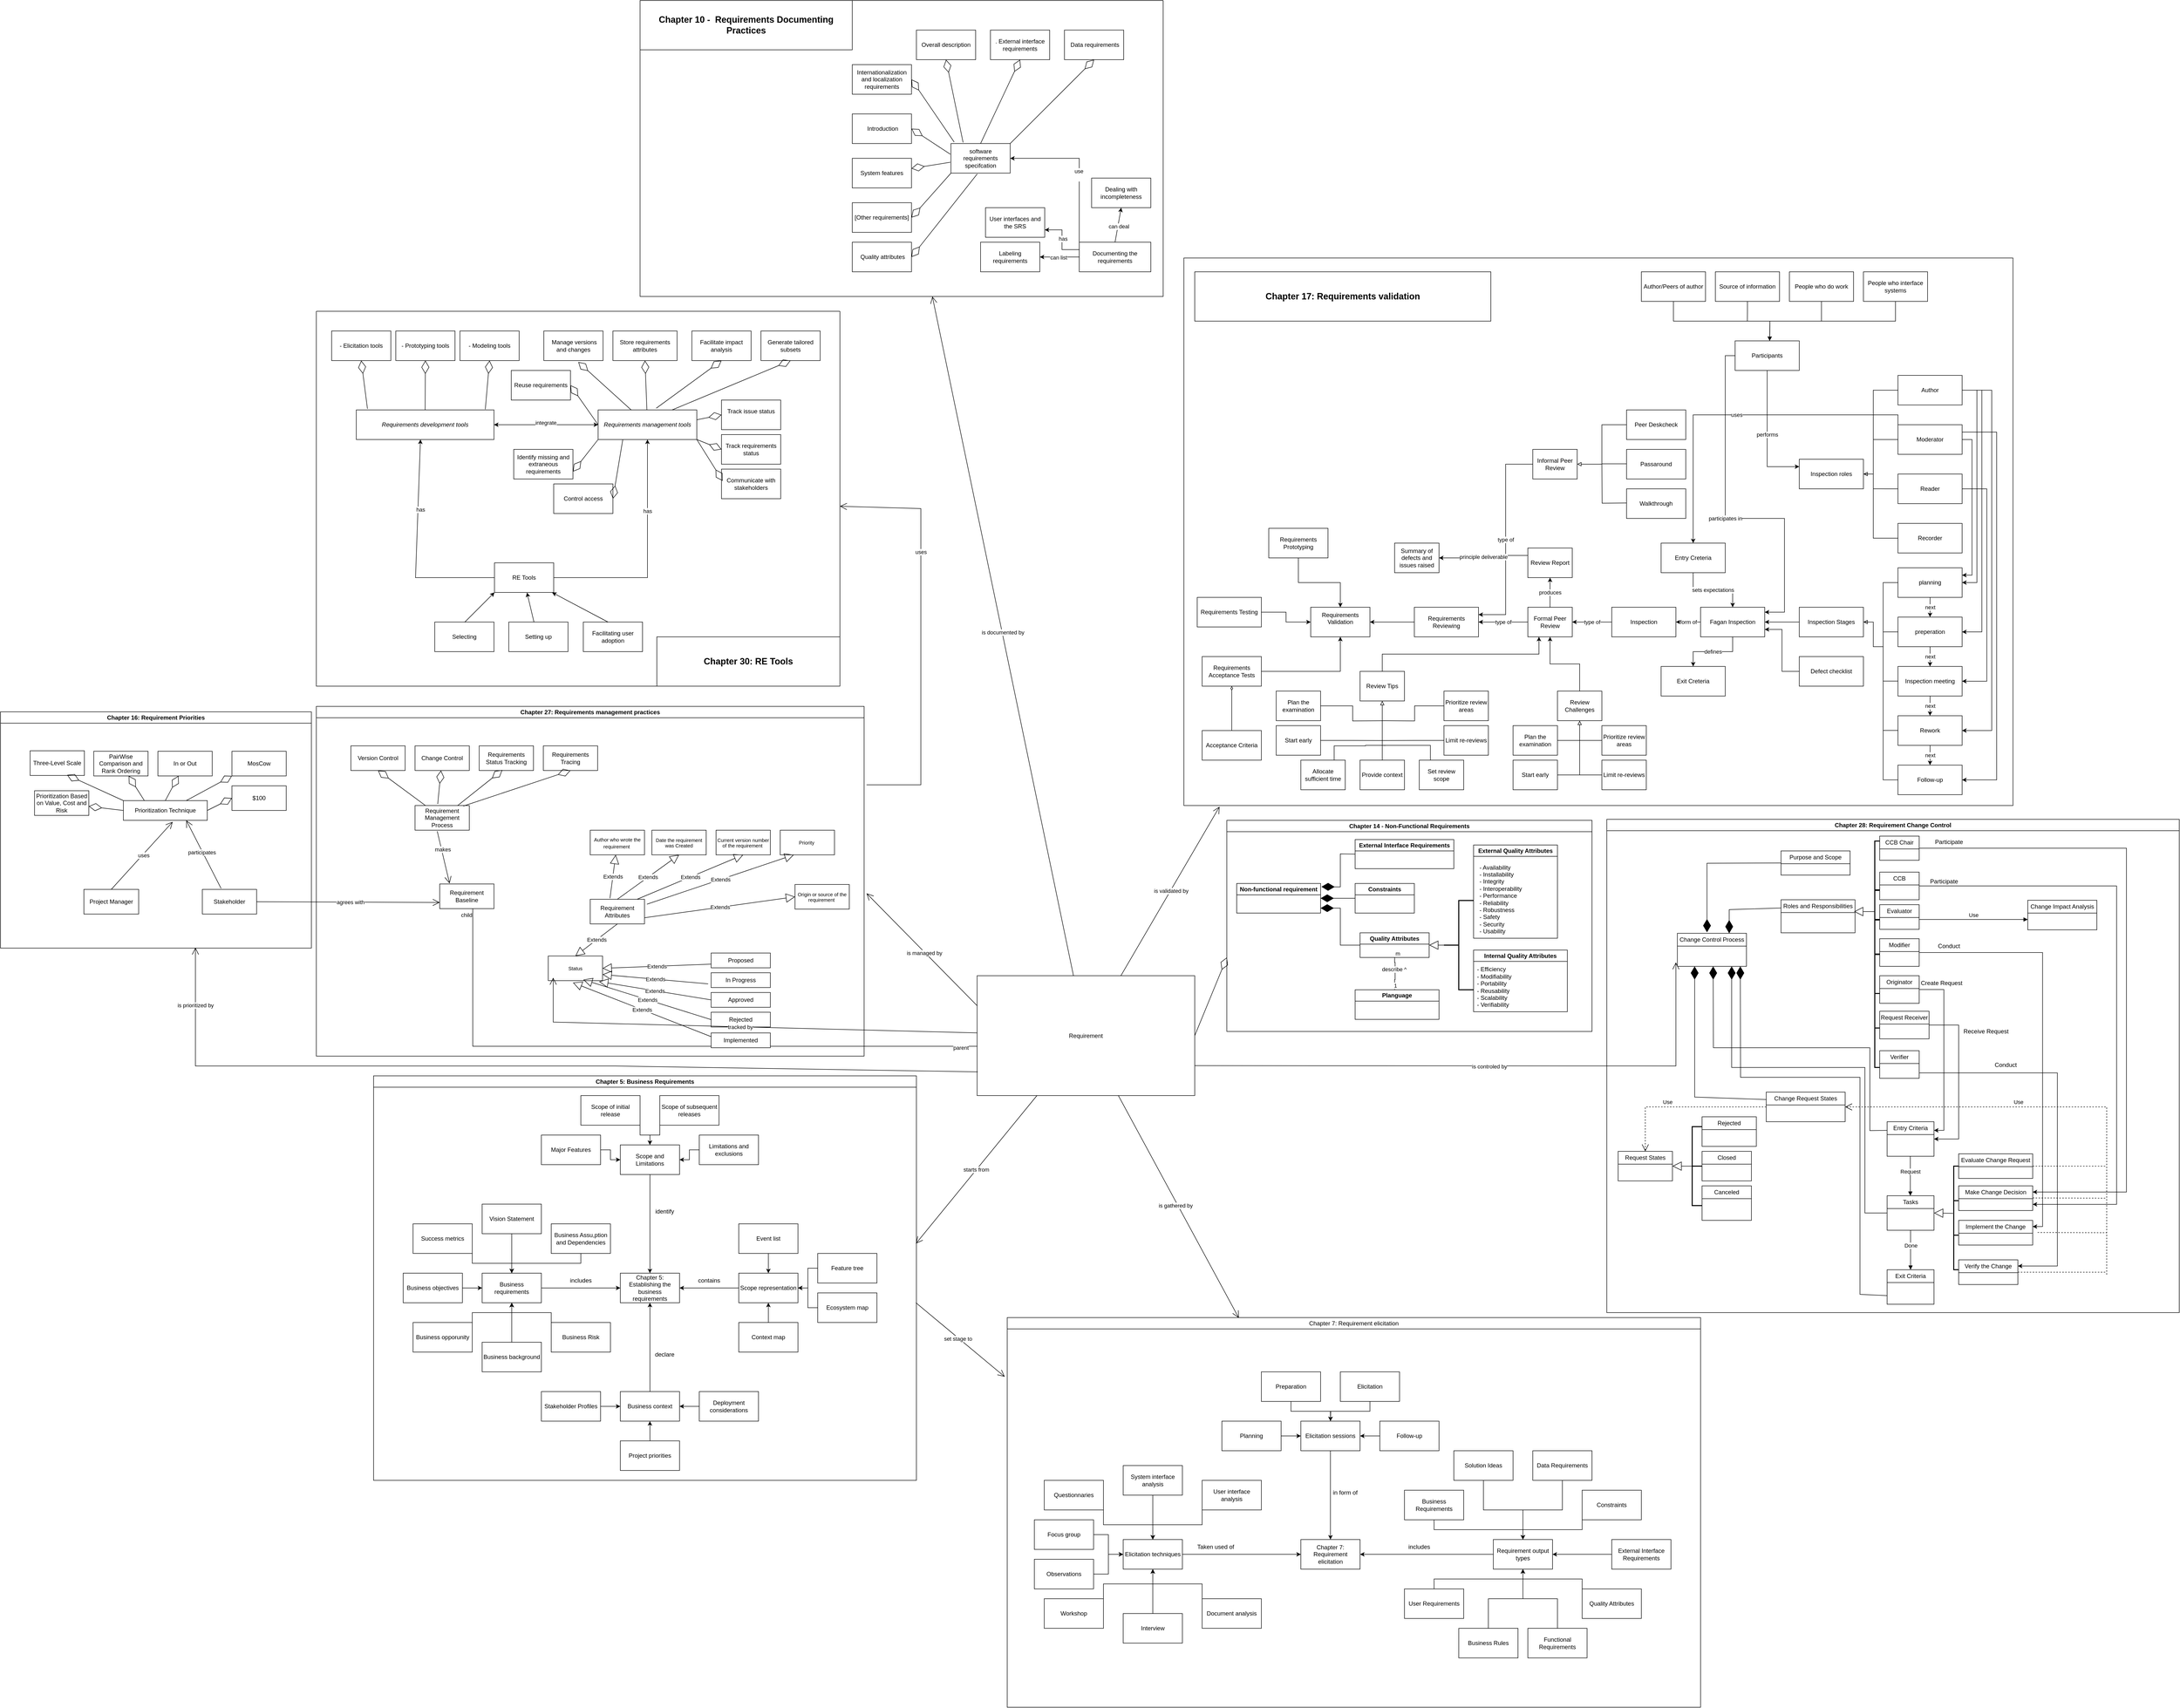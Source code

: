 <mxfile version="24.2.3" type="google">
  <diagram name="Page-1" id="fYZCUpslGiNgKs-8bYuq">
    <mxGraphModel grid="1" page="1" gridSize="10" guides="1" tooltips="1" connect="1" arrows="1" fold="1" pageScale="1" pageWidth="850" pageHeight="1100" math="0" shadow="0">
      <root>
        <mxCell id="0" />
        <mxCell id="1" parent="0" />
        <mxCell id="blCn_NEFu9Na9zwSHz3a-1" value="Prioritization Technique" style="rounded=0;whiteSpace=wrap;html=1;" vertex="1" parent="1">
          <mxGeometry x="-1876" y="-18" width="170" height="40" as="geometry" />
        </mxCell>
        <mxCell id="blCn_NEFu9Na9zwSHz3a-2" value="" style="endArrow=diamondThin;endFill=0;endSize=24;html=1;rounded=0;exitX=0.5;exitY=0;exitDx=0;exitDy=0;" edge="1" parent="1" source="blCn_NEFu9Na9zwSHz3a-1" target="blCn_NEFu9Na9zwSHz3a-4">
          <mxGeometry width="160" relative="1" as="geometry">
            <mxPoint x="-1566" y="342" as="sourcePoint" />
            <mxPoint x="-1751" y="-68" as="targetPoint" />
          </mxGeometry>
        </mxCell>
        <mxCell id="blCn_NEFu9Na9zwSHz3a-4" value="In or Out" style="html=1;whiteSpace=wrap;" vertex="1" parent="1">
          <mxGeometry x="-1806" y="-118" width="110" height="50" as="geometry" />
        </mxCell>
        <mxCell id="blCn_NEFu9Na9zwSHz3a-5" value="PairWise Comparison and Rank Ordering" style="html=1;whiteSpace=wrap;" vertex="1" parent="1">
          <mxGeometry x="-1936" y="-118" width="110" height="50" as="geometry" />
        </mxCell>
        <mxCell id="blCn_NEFu9Na9zwSHz3a-6" value="Three-Level Scale" style="html=1;whiteSpace=wrap;" vertex="1" parent="1">
          <mxGeometry x="-2065" y="-119" width="110" height="50" as="geometry" />
        </mxCell>
        <mxCell id="blCn_NEFu9Na9zwSHz3a-7" value="MosCow" style="html=1;whiteSpace=wrap;" vertex="1" parent="1">
          <mxGeometry x="-1656" y="-118" width="110" height="50" as="geometry" />
        </mxCell>
        <mxCell id="blCn_NEFu9Na9zwSHz3a-8" value="$100" style="html=1;whiteSpace=wrap;" vertex="1" parent="1">
          <mxGeometry x="-1656" y="-48" width="110" height="50" as="geometry" />
        </mxCell>
        <mxCell id="blCn_NEFu9Na9zwSHz3a-9" value="Prioritization Based on Value, Cost and Risk" style="html=1;whiteSpace=wrap;" vertex="1" parent="1">
          <mxGeometry x="-2056" y="-38" width="110" height="50" as="geometry" />
        </mxCell>
        <mxCell id="blCn_NEFu9Na9zwSHz3a-11" value="" style="endArrow=diamondThin;endFill=0;endSize=24;html=1;rounded=0;exitX=0;exitY=0.5;exitDx=0;exitDy=0;" edge="1" parent="1" source="blCn_NEFu9Na9zwSHz3a-1" target="blCn_NEFu9Na9zwSHz3a-9">
          <mxGeometry width="160" relative="1" as="geometry">
            <mxPoint x="-1566" y="342" as="sourcePoint" />
            <mxPoint x="-1946" y="52" as="targetPoint" />
          </mxGeometry>
        </mxCell>
        <mxCell id="blCn_NEFu9Na9zwSHz3a-12" value="" style="endArrow=diamondThin;endFill=0;endSize=24;html=1;rounded=0;exitX=0;exitY=0;exitDx=0;exitDy=0;entryX=0.682;entryY=0.98;entryDx=0;entryDy=0;entryPerimeter=0;" edge="1" parent="1" source="blCn_NEFu9Na9zwSHz3a-1" target="blCn_NEFu9Na9zwSHz3a-6">
          <mxGeometry width="160" relative="1" as="geometry">
            <mxPoint x="-1566" y="342" as="sourcePoint" />
            <mxPoint x="-1996" y="-58" as="targetPoint" />
          </mxGeometry>
        </mxCell>
        <mxCell id="blCn_NEFu9Na9zwSHz3a-13" value="" style="endArrow=diamondThin;endFill=0;endSize=24;html=1;rounded=0;exitX=0.25;exitY=0;exitDx=0;exitDy=0;" edge="1" parent="1" source="blCn_NEFu9Na9zwSHz3a-1" target="blCn_NEFu9Na9zwSHz3a-5">
          <mxGeometry width="160" relative="1" as="geometry">
            <mxPoint x="-1846" y="-28" as="sourcePoint" />
            <mxPoint x="-1980" y="-60" as="targetPoint" />
          </mxGeometry>
        </mxCell>
        <mxCell id="blCn_NEFu9Na9zwSHz3a-14" value="" style="endArrow=diamondThin;endFill=0;endSize=24;html=1;rounded=0;exitX=0.75;exitY=0;exitDx=0;exitDy=0;entryX=0;entryY=1;entryDx=0;entryDy=0;" edge="1" parent="1" source="blCn_NEFu9Na9zwSHz3a-1" target="blCn_NEFu9Na9zwSHz3a-7">
          <mxGeometry width="160" relative="1" as="geometry">
            <mxPoint x="-1823" y="-8" as="sourcePoint" />
            <mxPoint x="-1855" y="-58" as="targetPoint" />
          </mxGeometry>
        </mxCell>
        <mxCell id="blCn_NEFu9Na9zwSHz3a-15" value="" style="endArrow=diamondThin;endFill=0;endSize=24;html=1;rounded=0;exitX=1;exitY=0.5;exitDx=0;exitDy=0;entryX=0;entryY=0.5;entryDx=0;entryDy=0;" edge="1" parent="1" source="blCn_NEFu9Na9zwSHz3a-1" target="blCn_NEFu9Na9zwSHz3a-8">
          <mxGeometry width="160" relative="1" as="geometry">
            <mxPoint x="-1738" y="-8" as="sourcePoint" />
            <mxPoint x="-1646" y="-58" as="targetPoint" />
          </mxGeometry>
        </mxCell>
        <mxCell id="blCn_NEFu9Na9zwSHz3a-16" value="Project Manager" style="html=1;whiteSpace=wrap;" vertex="1" parent="1">
          <mxGeometry x="-1956" y="162" width="111" height="50" as="geometry" />
        </mxCell>
        <mxCell id="blCn_NEFu9Na9zwSHz3a-17" value="" style="endArrow=open;endFill=1;endSize=12;html=1;rounded=0;entryX=0.588;entryY=1.075;entryDx=0;entryDy=0;entryPerimeter=0;exitX=0.5;exitY=0;exitDx=0;exitDy=0;" edge="1" parent="1" source="blCn_NEFu9Na9zwSHz3a-16" target="blCn_NEFu9Na9zwSHz3a-1">
          <mxGeometry width="160" relative="1" as="geometry">
            <mxPoint x="-1556" y="202" as="sourcePoint" />
            <mxPoint x="-1406" y="192" as="targetPoint" />
          </mxGeometry>
        </mxCell>
        <mxCell id="blCn_NEFu9Na9zwSHz3a-18" value="uses" style="edgeLabel;html=1;align=center;verticalAlign=middle;resizable=0;points=[];" connectable="0" vertex="1" parent="blCn_NEFu9Na9zwSHz3a-17">
          <mxGeometry x="0.025" y="-2" relative="1" as="geometry">
            <mxPoint as="offset" />
          </mxGeometry>
        </mxCell>
        <mxCell id="blCn_NEFu9Na9zwSHz3a-19" value="Stakeholder" style="html=1;whiteSpace=wrap;" vertex="1" parent="1">
          <mxGeometry x="-1716" y="162" width="110" height="50" as="geometry" />
        </mxCell>
        <mxCell id="blCn_NEFu9Na9zwSHz3a-20" value="" style="endArrow=open;endFill=1;endSize=12;html=1;rounded=0;exitX=0.345;exitY=-0.04;exitDx=0;exitDy=0;exitPerimeter=0;entryX=0.75;entryY=1;entryDx=0;entryDy=0;" edge="1" parent="1" source="blCn_NEFu9Na9zwSHz3a-19" target="blCn_NEFu9Na9zwSHz3a-1">
          <mxGeometry width="160" relative="1" as="geometry">
            <mxPoint x="-1566" y="252" as="sourcePoint" />
            <mxPoint x="-1406" y="252" as="targetPoint" />
          </mxGeometry>
        </mxCell>
        <mxCell id="blCn_NEFu9Na9zwSHz3a-21" value="participates" style="edgeLabel;html=1;align=center;verticalAlign=middle;resizable=0;points=[];" connectable="0" vertex="1" parent="blCn_NEFu9Na9zwSHz3a-20">
          <mxGeometry x="0.074" y="2" relative="1" as="geometry">
            <mxPoint as="offset" />
          </mxGeometry>
        </mxCell>
        <mxCell id="blCn_NEFu9Na9zwSHz3a-25" value="Requirement Management Process" style="html=1;whiteSpace=wrap;" vertex="1" parent="1">
          <mxGeometry x="-1285" y="-8" width="110" height="50" as="geometry" />
        </mxCell>
        <mxCell id="blCn_NEFu9Na9zwSHz3a-27" value="" style="endArrow=open;endFill=1;endSize=12;html=1;rounded=0;exitX=0;exitY=0.25;exitDx=0;exitDy=0;" edge="1" parent="1" source="aP2EhGSkZNtyIM1p78nQ-1">
          <mxGeometry width="160" relative="1" as="geometry">
            <mxPoint x="-1825" y="241" as="sourcePoint" />
            <mxPoint x="-370" y="170" as="targetPoint" />
          </mxGeometry>
        </mxCell>
        <mxCell id="blCn_NEFu9Na9zwSHz3a-28" value="is managed by" style="edgeLabel;html=1;align=center;verticalAlign=middle;resizable=0;points=[];" connectable="0" vertex="1" parent="blCn_NEFu9Na9zwSHz3a-27">
          <mxGeometry x="-0.056" y="1" relative="1" as="geometry">
            <mxPoint x="-1" as="offset" />
          </mxGeometry>
        </mxCell>
        <mxCell id="blCn_NEFu9Na9zwSHz3a-29" value="Change Control" style="html=1;whiteSpace=wrap;" vertex="1" parent="1">
          <mxGeometry x="-1285" y="-129" width="110" height="50" as="geometry" />
        </mxCell>
        <mxCell id="blCn_NEFu9Na9zwSHz3a-30" value="Requirements Status Tracking" style="html=1;whiteSpace=wrap;" vertex="1" parent="1">
          <mxGeometry x="-1155" y="-129" width="110" height="50" as="geometry" />
        </mxCell>
        <mxCell id="blCn_NEFu9Na9zwSHz3a-31" value="Version Control" style="html=1;whiteSpace=wrap;" vertex="1" parent="1">
          <mxGeometry x="-1415" y="-129" width="110" height="50" as="geometry" />
        </mxCell>
        <mxCell id="blCn_NEFu9Na9zwSHz3a-32" value="Requirements Tracing" style="html=1;whiteSpace=wrap;" vertex="1" parent="1">
          <mxGeometry x="-1025" y="-129" width="110" height="50" as="geometry" />
        </mxCell>
        <mxCell id="blCn_NEFu9Na9zwSHz3a-40" value="" style="endArrow=diamondThin;endFill=0;endSize=24;html=1;rounded=0;entryX=0.5;entryY=1;entryDx=0;entryDy=0;" edge="1" parent="1" source="blCn_NEFu9Na9zwSHz3a-25" target="blCn_NEFu9Na9zwSHz3a-31">
          <mxGeometry width="160" relative="1" as="geometry">
            <mxPoint x="-1485" y="241" as="sourcePoint" />
            <mxPoint x="-1325" y="241" as="targetPoint" />
          </mxGeometry>
        </mxCell>
        <mxCell id="blCn_NEFu9Na9zwSHz3a-42" value="" style="endArrow=diamondThin;endFill=0;endSize=24;html=1;rounded=0;exitX=0.418;exitY=-0.06;exitDx=0;exitDy=0;exitPerimeter=0;" edge="1" parent="1" source="blCn_NEFu9Na9zwSHz3a-25" target="blCn_NEFu9Na9zwSHz3a-29">
          <mxGeometry width="160" relative="1" as="geometry">
            <mxPoint x="-1485" y="241" as="sourcePoint" />
            <mxPoint x="-1325" y="241" as="targetPoint" />
          </mxGeometry>
        </mxCell>
        <mxCell id="blCn_NEFu9Na9zwSHz3a-43" value="" style="endArrow=diamondThin;endFill=0;endSize=24;html=1;rounded=0;entryX=0.427;entryY=0.98;entryDx=0;entryDy=0;entryPerimeter=0;" edge="1" parent="1" source="blCn_NEFu9Na9zwSHz3a-25" target="blCn_NEFu9Na9zwSHz3a-30">
          <mxGeometry width="160" relative="1" as="geometry">
            <mxPoint x="-1485" y="241" as="sourcePoint" />
            <mxPoint x="-1325" y="241" as="targetPoint" />
          </mxGeometry>
        </mxCell>
        <mxCell id="blCn_NEFu9Na9zwSHz3a-44" value="" style="endArrow=diamondThin;endFill=0;endSize=24;html=1;rounded=0;exitX=0.891;exitY=0.02;exitDx=0;exitDy=0;exitPerimeter=0;entryX=0.5;entryY=1;entryDx=0;entryDy=0;" edge="1" parent="1" source="blCn_NEFu9Na9zwSHz3a-25" target="blCn_NEFu9Na9zwSHz3a-32">
          <mxGeometry width="160" relative="1" as="geometry">
            <mxPoint x="-1485" y="241" as="sourcePoint" />
            <mxPoint x="-1325" y="241" as="targetPoint" />
          </mxGeometry>
        </mxCell>
        <mxCell id="blCn_NEFu9Na9zwSHz3a-48" value="Requirement Baseline" style="html=1;whiteSpace=wrap;" vertex="1" parent="1">
          <mxGeometry x="-1235" y="151" width="110" height="50" as="geometry" />
        </mxCell>
        <mxCell id="blCn_NEFu9Na9zwSHz3a-50" value="" style="endArrow=open;endFill=1;endSize=12;html=1;rounded=0;exitX=0.409;exitY=1.04;exitDx=0;exitDy=0;exitPerimeter=0;entryX=0.182;entryY=-0.02;entryDx=0;entryDy=0;entryPerimeter=0;" edge="1" parent="1" source="blCn_NEFu9Na9zwSHz3a-25" target="blCn_NEFu9Na9zwSHz3a-48">
          <mxGeometry width="160" relative="1" as="geometry">
            <mxPoint x="-1355" y="271" as="sourcePoint" />
            <mxPoint x="-1195" y="271" as="targetPoint" />
          </mxGeometry>
        </mxCell>
        <mxCell id="blCn_NEFu9Na9zwSHz3a-51" value="makes" style="edgeLabel;html=1;align=center;verticalAlign=middle;resizable=0;points=[];" connectable="0" vertex="1" parent="blCn_NEFu9Na9zwSHz3a-50">
          <mxGeometry x="-0.292" y="2" relative="1" as="geometry">
            <mxPoint as="offset" />
          </mxGeometry>
        </mxCell>
        <mxCell id="blCn_NEFu9Na9zwSHz3a-52" value="" style="endArrow=open;endFill=1;endSize=12;html=1;rounded=0;entryX=0;entryY=0.75;entryDx=0;entryDy=0;exitX=1;exitY=0.5;exitDx=0;exitDy=0;" edge="1" parent="1" source="blCn_NEFu9Na9zwSHz3a-19" target="blCn_NEFu9Na9zwSHz3a-48">
          <mxGeometry width="160" relative="1" as="geometry">
            <mxPoint x="-1605" y="201" as="sourcePoint" />
            <mxPoint x="-1485" y="231" as="targetPoint" />
          </mxGeometry>
        </mxCell>
        <mxCell id="blCn_NEFu9Na9zwSHz3a-53" value="agrees with" style="edgeLabel;html=1;align=center;verticalAlign=middle;resizable=0;points=[];" connectable="0" vertex="1" parent="blCn_NEFu9Na9zwSHz3a-52">
          <mxGeometry x="0.022" relative="1" as="geometry">
            <mxPoint as="offset" />
          </mxGeometry>
        </mxCell>
        <mxCell id="blCn_NEFu9Na9zwSHz3a-54" value="" style="endArrow=none;html=1;edgeStyle=orthogonalEdgeStyle;rounded=0;entryX=0.609;entryY=1;entryDx=0;entryDy=0;entryPerimeter=0;" edge="1" parent="1" source="aP2EhGSkZNtyIM1p78nQ-1" target="blCn_NEFu9Na9zwSHz3a-48">
          <mxGeometry relative="1" as="geometry">
            <mxPoint x="-1405.0" y="391" as="sourcePoint" />
            <mxPoint x="-1173.95" y="221" as="targetPoint" />
            <Array as="points">
              <mxPoint x="-1168" y="480" />
            </Array>
          </mxGeometry>
        </mxCell>
        <mxCell id="blCn_NEFu9Na9zwSHz3a-55" value="parent" style="edgeLabel;resizable=0;html=1;align=left;verticalAlign=bottom;" connectable="0" vertex="1" parent="blCn_NEFu9Na9zwSHz3a-54">
          <mxGeometry x="-1" relative="1" as="geometry" />
        </mxCell>
        <mxCell id="blCn_NEFu9Na9zwSHz3a-56" value="child" style="edgeLabel;resizable=0;html=1;align=right;verticalAlign=bottom;" connectable="0" vertex="1" parent="blCn_NEFu9Na9zwSHz3a-54">
          <mxGeometry x="1" relative="1" as="geometry">
            <mxPoint y="21" as="offset" />
          </mxGeometry>
        </mxCell>
        <mxCell id="Zsls1Eha1RNXBnMRdR9c-5" value="parent" style="edgeLabel;html=1;align=center;verticalAlign=middle;resizable=0;points=[];" connectable="0" vertex="1" parent="blCn_NEFu9Na9zwSHz3a-54">
          <mxGeometry x="-0.949" y="3" relative="1" as="geometry">
            <mxPoint as="offset" />
          </mxGeometry>
        </mxCell>
        <mxCell id="blCn_NEFu9Na9zwSHz3a-57" value="Requirement Attributes" style="html=1;whiteSpace=wrap;" vertex="1" parent="1">
          <mxGeometry x="-930" y="182" width="110" height="50" as="geometry" />
        </mxCell>
        <mxCell id="blCn_NEFu9Na9zwSHz3a-59" value="&lt;p style=&quot;margin: 0px; font-variant-numeric: normal; font-variant-east-asian: normal; font-variant-alternates: normal; font-kerning: auto; font-optical-sizing: auto; font-feature-settings: normal; font-variation-settings: normal; font-variant-position: normal; font-stretch: normal; font-size: 10px; line-height: normal;&quot; class=&quot;p1&quot;&gt;Date the requirement was Created&lt;/p&gt;" style="html=1;whiteSpace=wrap;align=center;" vertex="1" parent="1">
          <mxGeometry x="-805" y="42" width="110" height="50" as="geometry" />
        </mxCell>
        <mxCell id="blCn_NEFu9Na9zwSHz3a-61" value="&lt;p style=&quot;margin: 0px; font-variant-numeric: normal; font-variant-east-asian: normal; font-variant-alternates: normal; font-kerning: auto; font-optical-sizing: auto; font-feature-settings: normal; font-variation-settings: normal; font-variant-position: normal; font-stretch: normal; font-size: 10px; line-height: normal;&quot; class=&quot;p1&quot;&gt;Current version number of the requirement&lt;span class=&quot;Apple-converted-space&quot;&gt;&amp;nbsp;&lt;/span&gt;&lt;/p&gt;" style="html=1;whiteSpace=wrap;align=center;" vertex="1" parent="1">
          <mxGeometry x="-675" y="42" width="110" height="50" as="geometry" />
        </mxCell>
        <mxCell id="blCn_NEFu9Na9zwSHz3a-62" value="&lt;p style=&quot;margin: 0px; font-variant-numeric: normal; font-variant-east-asian: normal; font-variant-alternates: normal; font-kerning: auto; font-optical-sizing: auto; font-feature-settings: normal; font-variation-settings: normal; font-variant-position: normal; font-stretch: normal; line-height: normal;&quot; class=&quot;p1&quot;&gt;&lt;span style=&quot;font-size: 10px;&quot;&gt;Author who wrote the requirement&lt;span class=&quot;Apple-converted-space&quot;&gt;&amp;nbsp;&lt;/span&gt;&lt;/span&gt;&lt;/p&gt;" style="html=1;whiteSpace=wrap;align=center;" vertex="1" parent="1">
          <mxGeometry x="-930" y="42" width="110" height="50" as="geometry" />
        </mxCell>
        <mxCell id="blCn_NEFu9Na9zwSHz3a-66" value="Extends" style="endArrow=block;endSize=16;endFill=0;html=1;rounded=0;exitX=0.364;exitY=-0.04;exitDx=0;exitDy=0;exitPerimeter=0;" edge="1" parent="1" source="blCn_NEFu9Na9zwSHz3a-57" target="blCn_NEFu9Na9zwSHz3a-62">
          <mxGeometry width="160" relative="1" as="geometry">
            <mxPoint x="-1195" y="112" as="sourcePoint" />
            <mxPoint x="-1035" y="112" as="targetPoint" />
          </mxGeometry>
        </mxCell>
        <mxCell id="TOdt-fY01QtGiR0gJrQk-1" value="Extends" style="endArrow=block;endSize=16;endFill=0;html=1;rounded=0;entryX=0.5;entryY=1;entryDx=0;entryDy=0;" edge="1" parent="1" target="blCn_NEFu9Na9zwSHz3a-59">
          <mxGeometry width="160" relative="1" as="geometry">
            <mxPoint x="-875" y="182" as="sourcePoint" />
            <mxPoint x="-868" y="102" as="targetPoint" />
          </mxGeometry>
        </mxCell>
        <mxCell id="TOdt-fY01QtGiR0gJrQk-2" value="Extends" style="endArrow=block;endSize=16;endFill=0;html=1;rounded=0;entryX=0.5;entryY=1;entryDx=0;entryDy=0;exitX=0.864;exitY=0;exitDx=0;exitDy=0;exitPerimeter=0;" edge="1" parent="1" source="blCn_NEFu9Na9zwSHz3a-57" target="blCn_NEFu9Na9zwSHz3a-61">
          <mxGeometry width="160" relative="1" as="geometry">
            <mxPoint x="-865" y="192" as="sourcePoint" />
            <mxPoint x="-740" y="102" as="targetPoint" />
          </mxGeometry>
        </mxCell>
        <mxCell id="TOdt-fY01QtGiR0gJrQk-3" value="&lt;p style=&quot;margin: 0px; font-variant-numeric: normal; font-variant-east-asian: normal; font-variant-alternates: normal; font-kerning: auto; font-optical-sizing: auto; font-feature-settings: normal; font-variation-settings: normal; font-variant-position: normal; font-stretch: normal; font-size: 10px; line-height: normal; text-align: start;&quot; class=&quot;p1&quot;&gt;Priority&lt;span class=&quot;Apple-converted-space&quot;&gt;&amp;nbsp;&lt;/span&gt;&lt;/p&gt;" style="html=1;whiteSpace=wrap;align=center;" vertex="1" parent="1">
          <mxGeometry x="-545" y="42" width="110" height="50" as="geometry" />
        </mxCell>
        <mxCell id="TOdt-fY01QtGiR0gJrQk-4" value="&lt;p style=&quot;margin: 0px; font-variant-numeric: normal; font-variant-east-asian: normal; font-variant-alternates: normal; font-kerning: auto; font-optical-sizing: auto; font-feature-settings: normal; font-variation-settings: normal; font-variant-position: normal; font-stretch: normal; font-size: 10px; line-height: normal;&quot; class=&quot;p1&quot;&gt;Status&lt;/p&gt;" style="html=1;whiteSpace=wrap;align=center;" vertex="1" parent="1">
          <mxGeometry x="-1015" y="297" width="110" height="50" as="geometry" />
        </mxCell>
        <mxCell id="TOdt-fY01QtGiR0gJrQk-5" value="&lt;p style=&quot;margin: 0px; font-variant-numeric: normal; font-variant-east-asian: normal; font-variant-alternates: normal; font-kerning: auto; font-optical-sizing: auto; font-feature-settings: normal; font-variation-settings: normal; font-variant-position: normal; font-stretch: normal; font-size: 10px; line-height: normal;&quot; class=&quot;p1&quot;&gt;Origin or source of the requirement&lt;span class=&quot;Apple-converted-space&quot;&gt;&amp;nbsp;&lt;/span&gt;&lt;/p&gt;" style="html=1;whiteSpace=wrap;align=center;" vertex="1" parent="1">
          <mxGeometry x="-515" y="152" width="110" height="50" as="geometry" />
        </mxCell>
        <mxCell id="TOdt-fY01QtGiR0gJrQk-6" value="Extends" style="endArrow=block;endSize=16;endFill=0;html=1;rounded=0;entryX=0.25;entryY=1;entryDx=0;entryDy=0;" edge="1" parent="1" target="TOdt-fY01QtGiR0gJrQk-3">
          <mxGeometry width="160" relative="1" as="geometry">
            <mxPoint x="-815" y="192" as="sourcePoint" />
            <mxPoint x="-905" y="182" as="targetPoint" />
          </mxGeometry>
        </mxCell>
        <mxCell id="TOdt-fY01QtGiR0gJrQk-7" value="Extends" style="endArrow=block;endSize=16;endFill=0;html=1;rounded=0;entryX=0.5;entryY=0;entryDx=0;entryDy=0;exitX=0.5;exitY=1;exitDx=0;exitDy=0;" edge="1" parent="1" source="blCn_NEFu9Na9zwSHz3a-57" target="TOdt-fY01QtGiR0gJrQk-4">
          <mxGeometry width="160" relative="1" as="geometry">
            <mxPoint x="-885" y="242" as="sourcePoint" />
            <mxPoint x="-507" y="102" as="targetPoint" />
          </mxGeometry>
        </mxCell>
        <mxCell id="TOdt-fY01QtGiR0gJrQk-8" value="Extends" style="endArrow=block;endSize=16;endFill=0;html=1;rounded=0;exitX=1;exitY=0.75;exitDx=0;exitDy=0;entryX=0;entryY=0.5;entryDx=0;entryDy=0;" edge="1" parent="1" source="blCn_NEFu9Na9zwSHz3a-57" target="TOdt-fY01QtGiR0gJrQk-5">
          <mxGeometry width="160" relative="1" as="geometry">
            <mxPoint x="-1065" y="182" as="sourcePoint" />
            <mxPoint x="-905" y="182" as="targetPoint" />
          </mxGeometry>
        </mxCell>
        <mxCell id="TOdt-fY01QtGiR0gJrQk-9" value="Proposed" style="rounded=0;whiteSpace=wrap;html=1;" vertex="1" parent="1">
          <mxGeometry x="-685" y="291" width="120" height="30" as="geometry" />
        </mxCell>
        <mxCell id="TOdt-fY01QtGiR0gJrQk-10" value="In Progress" style="rounded=0;whiteSpace=wrap;html=1;" vertex="1" parent="1">
          <mxGeometry x="-685" y="331" width="120" height="30" as="geometry" />
        </mxCell>
        <mxCell id="TOdt-fY01QtGiR0gJrQk-11" value="Approved" style="rounded=0;whiteSpace=wrap;html=1;" vertex="1" parent="1">
          <mxGeometry x="-685" y="371" width="120" height="30" as="geometry" />
        </mxCell>
        <mxCell id="TOdt-fY01QtGiR0gJrQk-12" value="Rejected" style="rounded=0;whiteSpace=wrap;html=1;" vertex="1" parent="1">
          <mxGeometry x="-685" y="411" width="120" height="30" as="geometry" />
        </mxCell>
        <mxCell id="TOdt-fY01QtGiR0gJrQk-13" value="Implemented" style="rounded=0;whiteSpace=wrap;html=1;" vertex="1" parent="1">
          <mxGeometry x="-685" y="453" width="120" height="30" as="geometry" />
        </mxCell>
        <mxCell id="TOdt-fY01QtGiR0gJrQk-14" value="Extends" style="endArrow=block;endSize=16;endFill=0;html=1;rounded=0;exitX=0;exitY=0.75;exitDx=0;exitDy=0;entryX=1;entryY=0.5;entryDx=0;entryDy=0;" edge="1" parent="1" source="TOdt-fY01QtGiR0gJrQk-9" target="TOdt-fY01QtGiR0gJrQk-4">
          <mxGeometry width="160" relative="1" as="geometry">
            <mxPoint x="-865" y="242" as="sourcePoint" />
            <mxPoint x="-815" y="332" as="targetPoint" />
          </mxGeometry>
        </mxCell>
        <mxCell id="TOdt-fY01QtGiR0gJrQk-15" value="Extends" style="endArrow=block;endSize=16;endFill=0;html=1;rounded=0;exitX=-0.05;exitY=0.75;exitDx=0;exitDy=0;entryX=1;entryY=0.75;entryDx=0;entryDy=0;exitPerimeter=0;" edge="1" parent="1" source="TOdt-fY01QtGiR0gJrQk-10" target="TOdt-fY01QtGiR0gJrQk-4">
          <mxGeometry width="160" relative="1" as="geometry">
            <mxPoint x="-830" y="432" as="sourcePoint" />
            <mxPoint x="-920" y="347" as="targetPoint" />
          </mxGeometry>
        </mxCell>
        <mxCell id="TOdt-fY01QtGiR0gJrQk-16" value="Extends" style="endArrow=block;endSize=16;endFill=0;html=1;rounded=0;exitX=0;exitY=0.5;exitDx=0;exitDy=0;entryX=0.936;entryY=1.04;entryDx=0;entryDy=0;entryPerimeter=0;" edge="1" parent="1" source="TOdt-fY01QtGiR0gJrQk-11" target="TOdt-fY01QtGiR0gJrQk-4">
          <mxGeometry width="160" relative="1" as="geometry">
            <mxPoint x="-854" y="417" as="sourcePoint" />
            <mxPoint x="-975" y="347" as="targetPoint" />
          </mxGeometry>
        </mxCell>
        <mxCell id="TOdt-fY01QtGiR0gJrQk-17" value="Extends" style="endArrow=block;endSize=16;endFill=0;html=1;rounded=0;exitX=0;exitY=0.5;exitDx=0;exitDy=0;entryX=0.645;entryY=0.96;entryDx=0;entryDy=0;entryPerimeter=0;" edge="1" parent="1" source="TOdt-fY01QtGiR0gJrQk-12" target="TOdt-fY01QtGiR0gJrQk-4">
          <mxGeometry x="-0.001" width="160" relative="1" as="geometry">
            <mxPoint x="-795" y="482" as="sourcePoint" />
            <mxPoint x="-950" y="357" as="targetPoint" />
            <mxPoint as="offset" />
          </mxGeometry>
        </mxCell>
        <mxCell id="TOdt-fY01QtGiR0gJrQk-19" value="Extends" style="endArrow=block;endSize=16;endFill=0;html=1;rounded=0;exitX=0;exitY=0.25;exitDx=0;exitDy=0;" edge="1" parent="1" source="TOdt-fY01QtGiR0gJrQk-13">
          <mxGeometry x="-0.001" width="160" relative="1" as="geometry">
            <mxPoint x="-795" y="507" as="sourcePoint" />
            <mxPoint x="-965" y="351" as="targetPoint" />
            <mxPoint as="offset" />
          </mxGeometry>
        </mxCell>
        <mxCell id="TOdt-fY01QtGiR0gJrQk-20" value="" style="endArrow=open;endFill=1;endSize=12;html=1;rounded=0;" edge="1" parent="1" source="aP2EhGSkZNtyIM1p78nQ-1">
          <mxGeometry width="160" relative="1" as="geometry">
            <mxPoint x="-1405" y="421" as="sourcePoint" />
            <mxPoint x="-1005" y="341" as="targetPoint" />
            <Array as="points">
              <mxPoint x="-1005" y="431" />
            </Array>
          </mxGeometry>
        </mxCell>
        <mxCell id="TOdt-fY01QtGiR0gJrQk-21" value="tracked by" style="edgeLabel;html=1;align=center;verticalAlign=middle;resizable=0;points=[];" connectable="0" vertex="1" parent="TOdt-fY01QtGiR0gJrQk-20">
          <mxGeometry x="0.012" relative="1" as="geometry">
            <mxPoint as="offset" />
          </mxGeometry>
        </mxCell>
        <mxCell id="r_r9KmSzSTNMsntH0rpP-1" value="&#xa;&lt;span style=&quot;color: rgb(0, 0, 0); font-family: Helvetica; font-size: 12px; font-style: normal; font-variant-ligatures: normal; font-variant-caps: normal; font-weight: 400; letter-spacing: normal; orphans: 2; text-align: center; text-indent: 0px; text-transform: none; widows: 2; word-spacing: 0px; -webkit-text-stroke-width: 0px; white-space: normal; background-color: rgb(251, 251, 251); text-decoration-thickness: initial; text-decoration-style: initial; text-decoration-color: initial; display: inline !important; float: none;&quot;&gt;Requirements Validation&lt;/span&gt;&#xa;&#xa;" style="rounded=0;whiteSpace=wrap;html=1;" vertex="1" parent="1">
          <mxGeometry x="530" y="-410" width="120" height="60" as="geometry" />
        </mxCell>
        <mxCell id="r_r9KmSzSTNMsntH0rpP-2" style="edgeStyle=orthogonalEdgeStyle;rounded=0;orthogonalLoop=1;jettySize=auto;html=1;exitX=0.5;exitY=0;exitDx=0;exitDy=0;entryX=0.5;entryY=1;entryDx=0;entryDy=0;endArrow=diamondThin;endFill=0;" edge="1" parent="1" source="r_r9KmSzSTNMsntH0rpP-3" target="r_r9KmSzSTNMsntH0rpP-5">
          <mxGeometry relative="1" as="geometry" />
        </mxCell>
        <mxCell id="r_r9KmSzSTNMsntH0rpP-3" value="Acceptance Criteria" style="rounded=0;whiteSpace=wrap;html=1;" vertex="1" parent="1">
          <mxGeometry x="310" y="-160" width="120" height="60" as="geometry" />
        </mxCell>
        <mxCell id="r_r9KmSzSTNMsntH0rpP-4" style="edgeStyle=orthogonalEdgeStyle;rounded=0;orthogonalLoop=1;jettySize=auto;html=1;exitX=1;exitY=0.5;exitDx=0;exitDy=0;entryX=0.5;entryY=1;entryDx=0;entryDy=0;" edge="1" parent="1" source="r_r9KmSzSTNMsntH0rpP-5" target="r_r9KmSzSTNMsntH0rpP-1">
          <mxGeometry relative="1" as="geometry" />
        </mxCell>
        <mxCell id="r_r9KmSzSTNMsntH0rpP-5" value="Requirements Acceptance Tests" style="rounded=0;whiteSpace=wrap;html=1;" vertex="1" parent="1">
          <mxGeometry x="310" y="-310" width="120" height="60" as="geometry" />
        </mxCell>
        <mxCell id="r_r9KmSzSTNMsntH0rpP-6" style="edgeStyle=orthogonalEdgeStyle;rounded=0;orthogonalLoop=1;jettySize=auto;html=1;exitX=0.5;exitY=1;exitDx=0;exitDy=0;entryX=0.5;entryY=0;entryDx=0;entryDy=0;" edge="1" parent="1" source="r_r9KmSzSTNMsntH0rpP-7" target="r_r9KmSzSTNMsntH0rpP-1">
          <mxGeometry relative="1" as="geometry" />
        </mxCell>
        <mxCell id="r_r9KmSzSTNMsntH0rpP-7" value="Requirements Prototyping" style="rounded=0;whiteSpace=wrap;html=1;" vertex="1" parent="1">
          <mxGeometry x="445" y="-570" width="120" height="60" as="geometry" />
        </mxCell>
        <mxCell id="r_r9KmSzSTNMsntH0rpP-8" value="Walkthrough" style="rounded=0;whiteSpace=wrap;html=1;" vertex="1" parent="1">
          <mxGeometry x="1170" y="-650" width="120" height="60" as="geometry" />
        </mxCell>
        <mxCell id="r_r9KmSzSTNMsntH0rpP-9" value="Passaround" style="rounded=0;whiteSpace=wrap;html=1;" vertex="1" parent="1">
          <mxGeometry x="1170" y="-730" width="120" height="60" as="geometry" />
        </mxCell>
        <mxCell id="r_r9KmSzSTNMsntH0rpP-10" style="edgeStyle=orthogonalEdgeStyle;rounded=0;orthogonalLoop=1;jettySize=auto;html=1;exitX=0;exitY=0.5;exitDx=0;exitDy=0;entryX=1;entryY=0.5;entryDx=0;entryDy=0;endArrow=block;endFill=0;" edge="1" parent="1" source="r_r9KmSzSTNMsntH0rpP-11" target="r_r9KmSzSTNMsntH0rpP-13">
          <mxGeometry relative="1" as="geometry" />
        </mxCell>
        <mxCell id="r_r9KmSzSTNMsntH0rpP-11" value="Peer Deskcheck" style="rounded=0;whiteSpace=wrap;html=1;" vertex="1" parent="1">
          <mxGeometry x="1170" y="-810" width="120" height="60" as="geometry" />
        </mxCell>
        <mxCell id="r_r9KmSzSTNMsntH0rpP-12" value="type of" style="edgeStyle=orthogonalEdgeStyle;rounded=0;orthogonalLoop=1;jettySize=auto;html=1;exitX=0;exitY=0.5;exitDx=0;exitDy=0;entryX=1;entryY=0.25;entryDx=0;entryDy=0;" edge="1" parent="1" source="r_r9KmSzSTNMsntH0rpP-13" target="r_r9KmSzSTNMsntH0rpP-15">
          <mxGeometry relative="1" as="geometry" />
        </mxCell>
        <mxCell id="r_r9KmSzSTNMsntH0rpP-13" value="Informal Peer Review" style="rounded=0;whiteSpace=wrap;html=1;" vertex="1" parent="1">
          <mxGeometry x="980" y="-730" width="90" height="60" as="geometry" />
        </mxCell>
        <mxCell id="r_r9KmSzSTNMsntH0rpP-14" style="edgeStyle=orthogonalEdgeStyle;rounded=0;orthogonalLoop=1;jettySize=auto;html=1;exitX=0;exitY=0.5;exitDx=0;exitDy=0;entryX=1;entryY=0.5;entryDx=0;entryDy=0;" edge="1" parent="1" source="r_r9KmSzSTNMsntH0rpP-15" target="r_r9KmSzSTNMsntH0rpP-1">
          <mxGeometry relative="1" as="geometry" />
        </mxCell>
        <mxCell id="r_r9KmSzSTNMsntH0rpP-15" value="Requirements Reviewing" style="rounded=0;whiteSpace=wrap;html=1;" vertex="1" parent="1">
          <mxGeometry x="740" y="-410" width="130" height="60" as="geometry" />
        </mxCell>
        <mxCell id="r_r9KmSzSTNMsntH0rpP-16" style="edgeStyle=orthogonalEdgeStyle;rounded=0;orthogonalLoop=1;jettySize=auto;html=1;exitX=1;exitY=0.5;exitDx=0;exitDy=0;entryX=0;entryY=0.5;entryDx=0;entryDy=0;" edge="1" parent="1" source="r_r9KmSzSTNMsntH0rpP-17" target="r_r9KmSzSTNMsntH0rpP-1">
          <mxGeometry relative="1" as="geometry" />
        </mxCell>
        <mxCell id="r_r9KmSzSTNMsntH0rpP-17" value="Requirements Testing" style="rounded=0;whiteSpace=wrap;html=1;" vertex="1" parent="1">
          <mxGeometry x="300" y="-430" width="130" height="60" as="geometry" />
        </mxCell>
        <mxCell id="r_r9KmSzSTNMsntH0rpP-18" value="produces" style="edgeStyle=orthogonalEdgeStyle;rounded=0;orthogonalLoop=1;jettySize=auto;html=1;exitX=0.5;exitY=0;exitDx=0;exitDy=0;entryX=0.5;entryY=1;entryDx=0;entryDy=0;" edge="1" parent="1" source="r_r9KmSzSTNMsntH0rpP-20" target="r_r9KmSzSTNMsntH0rpP-24">
          <mxGeometry relative="1" as="geometry" />
        </mxCell>
        <mxCell id="r_r9KmSzSTNMsntH0rpP-19" value="type of" style="edgeStyle=orthogonalEdgeStyle;rounded=0;orthogonalLoop=1;jettySize=auto;html=1;exitX=0;exitY=0.5;exitDx=0;exitDy=0;entryX=1;entryY=0.5;entryDx=0;entryDy=0;" edge="1" parent="1" source="r_r9KmSzSTNMsntH0rpP-20" target="r_r9KmSzSTNMsntH0rpP-15">
          <mxGeometry relative="1" as="geometry" />
        </mxCell>
        <mxCell id="r_r9KmSzSTNMsntH0rpP-20" value="Formal Peer Review" style="rounded=0;whiteSpace=wrap;html=1;" vertex="1" parent="1">
          <mxGeometry x="970" y="-410" width="90" height="60" as="geometry" />
        </mxCell>
        <mxCell id="r_r9KmSzSTNMsntH0rpP-21" value="type of" style="edgeStyle=orthogonalEdgeStyle;rounded=0;orthogonalLoop=1;jettySize=auto;html=1;exitX=0;exitY=0.5;exitDx=0;exitDy=0;entryX=1;entryY=0.5;entryDx=0;entryDy=0;" edge="1" parent="1" source="r_r9KmSzSTNMsntH0rpP-22" target="r_r9KmSzSTNMsntH0rpP-20">
          <mxGeometry relative="1" as="geometry" />
        </mxCell>
        <mxCell id="r_r9KmSzSTNMsntH0rpP-22" value="Inspection" style="rounded=0;whiteSpace=wrap;html=1;" vertex="1" parent="1">
          <mxGeometry x="1140" y="-410" width="130" height="60" as="geometry" />
        </mxCell>
        <mxCell id="r_r9KmSzSTNMsntH0rpP-23" value="principle deliverable" style="edgeStyle=orthogonalEdgeStyle;rounded=0;orthogonalLoop=1;jettySize=auto;html=1;exitX=0;exitY=0.25;exitDx=0;exitDy=0;entryX=1;entryY=0.5;entryDx=0;entryDy=0;" edge="1" parent="1" source="r_r9KmSzSTNMsntH0rpP-24" target="r_r9KmSzSTNMsntH0rpP-25">
          <mxGeometry relative="1" as="geometry" />
        </mxCell>
        <mxCell id="r_r9KmSzSTNMsntH0rpP-24" value="Review Report" style="rounded=0;whiteSpace=wrap;html=1;" vertex="1" parent="1">
          <mxGeometry x="970" y="-530" width="90" height="60" as="geometry" />
        </mxCell>
        <mxCell id="r_r9KmSzSTNMsntH0rpP-25" value="Summary of defects and issues raised" style="rounded=0;whiteSpace=wrap;html=1;" vertex="1" parent="1">
          <mxGeometry x="700" y="-540" width="90" height="60" as="geometry" />
        </mxCell>
        <mxCell id="r_r9KmSzSTNMsntH0rpP-26" value="participates in" style="edgeStyle=orthogonalEdgeStyle;rounded=0;orthogonalLoop=1;jettySize=auto;html=1;exitX=0;exitY=0.5;exitDx=0;exitDy=0;" edge="1" parent="1" source="r_r9KmSzSTNMsntH0rpP-28" target="r_r9KmSzSTNMsntH0rpP-37">
          <mxGeometry relative="1" as="geometry">
            <Array as="points">
              <mxPoint x="1370" y="-920" />
              <mxPoint x="1370" y="-590" />
              <mxPoint x="1490" y="-590" />
              <mxPoint x="1490" y="-400" />
            </Array>
          </mxGeometry>
        </mxCell>
        <mxCell id="r_r9KmSzSTNMsntH0rpP-27" value="performs" style="edgeStyle=orthogonalEdgeStyle;rounded=0;orthogonalLoop=1;jettySize=auto;html=1;exitX=0.5;exitY=1;exitDx=0;exitDy=0;entryX=0;entryY=0.25;entryDx=0;entryDy=0;" edge="1" parent="1" source="r_r9KmSzSTNMsntH0rpP-28" target="r_r9KmSzSTNMsntH0rpP-30">
          <mxGeometry relative="1" as="geometry" />
        </mxCell>
        <mxCell id="r_r9KmSzSTNMsntH0rpP-28" value="Participants" style="rounded=0;whiteSpace=wrap;html=1;" vertex="1" parent="1">
          <mxGeometry x="1390" y="-950" width="130" height="60" as="geometry" />
        </mxCell>
        <mxCell id="r_r9KmSzSTNMsntH0rpP-29" value="Author/Peers of author" style="rounded=0;whiteSpace=wrap;html=1;" vertex="1" parent="1">
          <mxGeometry x="1200" y="-1090" width="130" height="60" as="geometry" />
        </mxCell>
        <mxCell id="r_r9KmSzSTNMsntH0rpP-30" value="Inspection roles" style="rounded=0;whiteSpace=wrap;html=1;" vertex="1" parent="1">
          <mxGeometry x="1520" y="-710" width="130" height="60" as="geometry" />
        </mxCell>
        <mxCell id="r_r9KmSzSTNMsntH0rpP-31" style="edgeStyle=orthogonalEdgeStyle;rounded=0;orthogonalLoop=1;jettySize=auto;html=1;exitX=0.5;exitY=1;exitDx=0;exitDy=0;endArrow=none;endFill=0;" edge="1" parent="1" source="r_r9KmSzSTNMsntH0rpP-32">
          <mxGeometry relative="1" as="geometry">
            <mxPoint x="1414.81" y="-990" as="targetPoint" />
          </mxGeometry>
        </mxCell>
        <mxCell id="r_r9KmSzSTNMsntH0rpP-32" value="Source of information" style="rounded=0;whiteSpace=wrap;html=1;" vertex="1" parent="1">
          <mxGeometry x="1350" y="-1090" width="130" height="60" as="geometry" />
        </mxCell>
        <mxCell id="r_r9KmSzSTNMsntH0rpP-33" style="edgeStyle=orthogonalEdgeStyle;rounded=0;orthogonalLoop=1;jettySize=auto;html=1;exitX=0.5;exitY=1;exitDx=0;exitDy=0;endArrow=none;endFill=0;" edge="1" parent="1" source="r_r9KmSzSTNMsntH0rpP-34">
          <mxGeometry relative="1" as="geometry">
            <mxPoint x="1565" y="-990" as="targetPoint" />
          </mxGeometry>
        </mxCell>
        <mxCell id="r_r9KmSzSTNMsntH0rpP-34" value="People who do work" style="rounded=0;whiteSpace=wrap;html=1;" vertex="1" parent="1">
          <mxGeometry x="1500" y="-1090" width="130" height="60" as="geometry" />
        </mxCell>
        <mxCell id="r_r9KmSzSTNMsntH0rpP-35" value="form of" style="edgeStyle=orthogonalEdgeStyle;rounded=0;orthogonalLoop=1;jettySize=auto;html=1;exitX=0;exitY=0.5;exitDx=0;exitDy=0;entryX=1;entryY=0.5;entryDx=0;entryDy=0;" edge="1" parent="1" source="r_r9KmSzSTNMsntH0rpP-37" target="r_r9KmSzSTNMsntH0rpP-22">
          <mxGeometry relative="1" as="geometry" />
        </mxCell>
        <mxCell id="r_r9KmSzSTNMsntH0rpP-36" value="defines" style="edgeStyle=orthogonalEdgeStyle;rounded=0;orthogonalLoop=1;jettySize=auto;html=1;exitX=0.5;exitY=1;exitDx=0;exitDy=0;" edge="1" parent="1" source="r_r9KmSzSTNMsntH0rpP-37" target="r_r9KmSzSTNMsntH0rpP-76">
          <mxGeometry relative="1" as="geometry" />
        </mxCell>
        <mxCell id="r_r9KmSzSTNMsntH0rpP-37" value="Fagan Inspection" style="rounded=0;whiteSpace=wrap;html=1;" vertex="1" parent="1">
          <mxGeometry x="1320" y="-410" width="130" height="60" as="geometry" />
        </mxCell>
        <mxCell id="r_r9KmSzSTNMsntH0rpP-38" style="edgeStyle=orthogonalEdgeStyle;rounded=0;orthogonalLoop=1;jettySize=auto;html=1;exitX=0.5;exitY=1;exitDx=0;exitDy=0;endArrow=classic;endFill=1;" edge="1" parent="1" source="r_r9KmSzSTNMsntH0rpP-39">
          <mxGeometry relative="1" as="geometry">
            <mxPoint x="1460" y="-950" as="targetPoint" />
          </mxGeometry>
        </mxCell>
        <mxCell id="r_r9KmSzSTNMsntH0rpP-39" value="People who interface systems" style="rounded=0;whiteSpace=wrap;html=1;" vertex="1" parent="1">
          <mxGeometry x="1650" y="-1090" width="130" height="60" as="geometry" />
        </mxCell>
        <mxCell id="r_r9KmSzSTNMsntH0rpP-40" style="edgeStyle=orthogonalEdgeStyle;rounded=0;orthogonalLoop=1;jettySize=auto;html=1;exitX=0;exitY=0.5;exitDx=0;exitDy=0;entryX=1;entryY=0.5;entryDx=0;entryDy=0;endArrow=block;endFill=0;" edge="1" parent="1" source="r_r9KmSzSTNMsntH0rpP-44" target="r_r9KmSzSTNMsntH0rpP-30">
          <mxGeometry relative="1" as="geometry">
            <Array as="points">
              <mxPoint x="1670" y="-850" />
              <mxPoint x="1670" y="-680" />
            </Array>
          </mxGeometry>
        </mxCell>
        <mxCell id="r_r9KmSzSTNMsntH0rpP-41" value="" style="edgeStyle=orthogonalEdgeStyle;rounded=0;orthogonalLoop=1;jettySize=auto;html=1;exitX=1;exitY=0.5;exitDx=0;exitDy=0;entryX=1;entryY=0.5;entryDx=0;entryDy=0;" edge="1" parent="1" source="r_r9KmSzSTNMsntH0rpP-44" target="r_r9KmSzSTNMsntH0rpP-64">
          <mxGeometry relative="1" as="geometry">
            <Array as="points">
              <mxPoint x="1880" y="-850" />
              <mxPoint x="1880" y="-460" />
            </Array>
          </mxGeometry>
        </mxCell>
        <mxCell id="r_r9KmSzSTNMsntH0rpP-42" style="edgeStyle=orthogonalEdgeStyle;rounded=0;orthogonalLoop=1;jettySize=auto;html=1;exitX=1;exitY=0.5;exitDx=0;exitDy=0;entryX=1;entryY=0.5;entryDx=0;entryDy=0;" edge="1" parent="1" source="r_r9KmSzSTNMsntH0rpP-44" target="r_r9KmSzSTNMsntH0rpP-67">
          <mxGeometry relative="1" as="geometry">
            <Array as="points">
              <mxPoint x="1890" y="-850" />
              <mxPoint x="1890" y="-360" />
            </Array>
          </mxGeometry>
        </mxCell>
        <mxCell id="r_r9KmSzSTNMsntH0rpP-43" style="edgeStyle=orthogonalEdgeStyle;rounded=0;orthogonalLoop=1;jettySize=auto;html=1;exitX=1;exitY=0.5;exitDx=0;exitDy=0;entryX=1;entryY=0.5;entryDx=0;entryDy=0;" edge="1" parent="1" source="r_r9KmSzSTNMsntH0rpP-44" target="r_r9KmSzSTNMsntH0rpP-71">
          <mxGeometry relative="1" as="geometry">
            <Array as="points">
              <mxPoint x="1910" y="-850" />
              <mxPoint x="1910" y="-160" />
            </Array>
          </mxGeometry>
        </mxCell>
        <mxCell id="r_r9KmSzSTNMsntH0rpP-44" value="Author" style="rounded=0;whiteSpace=wrap;html=1;" vertex="1" parent="1">
          <mxGeometry x="1720" y="-880" width="130" height="60" as="geometry" />
        </mxCell>
        <mxCell id="r_r9KmSzSTNMsntH0rpP-45" value="uses" style="edgeStyle=orthogonalEdgeStyle;rounded=0;orthogonalLoop=1;jettySize=auto;html=1;exitX=0;exitY=0;exitDx=0;exitDy=0;entryX=0.5;entryY=0;entryDx=0;entryDy=0;" edge="1" parent="1" source="r_r9KmSzSTNMsntH0rpP-49" target="r_r9KmSzSTNMsntH0rpP-56">
          <mxGeometry relative="1" as="geometry" />
        </mxCell>
        <mxCell id="r_r9KmSzSTNMsntH0rpP-46" style="edgeStyle=orthogonalEdgeStyle;rounded=0;orthogonalLoop=1;jettySize=auto;html=1;exitX=0;exitY=0.5;exitDx=0;exitDy=0;endArrow=none;endFill=0;" edge="1" parent="1" source="r_r9KmSzSTNMsntH0rpP-49">
          <mxGeometry relative="1" as="geometry">
            <mxPoint x="1670" y="-750" as="targetPoint" />
          </mxGeometry>
        </mxCell>
        <mxCell id="r_r9KmSzSTNMsntH0rpP-47" value="" style="edgeStyle=orthogonalEdgeStyle;rounded=0;orthogonalLoop=1;jettySize=auto;html=1;exitX=1;exitY=0.5;exitDx=0;exitDy=0;entryX=1;entryY=0.25;entryDx=0;entryDy=0;" edge="1" parent="1" source="r_r9KmSzSTNMsntH0rpP-49" target="r_r9KmSzSTNMsntH0rpP-64">
          <mxGeometry relative="1" as="geometry" />
        </mxCell>
        <mxCell id="r_r9KmSzSTNMsntH0rpP-48" style="edgeStyle=orthogonalEdgeStyle;rounded=0;orthogonalLoop=1;jettySize=auto;html=1;exitX=1;exitY=0.25;exitDx=0;exitDy=0;entryX=1;entryY=0.5;entryDx=0;entryDy=0;" edge="1" parent="1" source="r_r9KmSzSTNMsntH0rpP-49" target="r_r9KmSzSTNMsntH0rpP-73">
          <mxGeometry relative="1" as="geometry">
            <Array as="points">
              <mxPoint x="1920" y="-765" />
              <mxPoint x="1920" y="-60" />
            </Array>
          </mxGeometry>
        </mxCell>
        <mxCell id="r_r9KmSzSTNMsntH0rpP-49" value="Moderator" style="rounded=0;whiteSpace=wrap;html=1;" vertex="1" parent="1">
          <mxGeometry x="1720" y="-780" width="130" height="60" as="geometry" />
        </mxCell>
        <mxCell id="r_r9KmSzSTNMsntH0rpP-50" style="edgeStyle=orthogonalEdgeStyle;rounded=0;orthogonalLoop=1;jettySize=auto;html=1;exitX=0;exitY=0.5;exitDx=0;exitDy=0;endArrow=none;endFill=0;" edge="1" parent="1" source="r_r9KmSzSTNMsntH0rpP-52">
          <mxGeometry relative="1" as="geometry">
            <mxPoint x="1670" y="-650.176" as="targetPoint" />
          </mxGeometry>
        </mxCell>
        <mxCell id="r_r9KmSzSTNMsntH0rpP-51" style="edgeStyle=orthogonalEdgeStyle;rounded=0;orthogonalLoop=1;jettySize=auto;html=1;exitX=1;exitY=0.5;exitDx=0;exitDy=0;entryX=1;entryY=0.5;entryDx=0;entryDy=0;" edge="1" parent="1" source="r_r9KmSzSTNMsntH0rpP-52" target="r_r9KmSzSTNMsntH0rpP-69">
          <mxGeometry relative="1" as="geometry">
            <Array as="points">
              <mxPoint x="1900" y="-650" />
              <mxPoint x="1900" y="-260" />
            </Array>
          </mxGeometry>
        </mxCell>
        <mxCell id="r_r9KmSzSTNMsntH0rpP-52" value="Reader" style="rounded=0;whiteSpace=wrap;html=1;" vertex="1" parent="1">
          <mxGeometry x="1720" y="-680" width="130" height="60" as="geometry" />
        </mxCell>
        <mxCell id="r_r9KmSzSTNMsntH0rpP-53" style="edgeStyle=orthogonalEdgeStyle;rounded=0;orthogonalLoop=1;jettySize=auto;html=1;exitX=0;exitY=0.5;exitDx=0;exitDy=0;entryX=1;entryY=0.5;entryDx=0;entryDy=0;endArrow=none;endFill=0;" edge="1" parent="1" source="r_r9KmSzSTNMsntH0rpP-54" target="r_r9KmSzSTNMsntH0rpP-30">
          <mxGeometry relative="1" as="geometry">
            <Array as="points">
              <mxPoint x="1670" y="-550" />
              <mxPoint x="1670" y="-680" />
            </Array>
          </mxGeometry>
        </mxCell>
        <mxCell id="r_r9KmSzSTNMsntH0rpP-54" value="Recorder" style="rounded=0;whiteSpace=wrap;html=1;" vertex="1" parent="1">
          <mxGeometry x="1720" y="-580" width="130" height="60" as="geometry" />
        </mxCell>
        <mxCell id="r_r9KmSzSTNMsntH0rpP-55" value="sets expectations" style="edgeStyle=orthogonalEdgeStyle;rounded=0;orthogonalLoop=1;jettySize=auto;html=1;exitX=0.5;exitY=1;exitDx=0;exitDy=0;" edge="1" parent="1" source="r_r9KmSzSTNMsntH0rpP-56" target="r_r9KmSzSTNMsntH0rpP-37">
          <mxGeometry relative="1" as="geometry" />
        </mxCell>
        <mxCell id="r_r9KmSzSTNMsntH0rpP-56" value="Entry Creteria" style="rounded=0;whiteSpace=wrap;html=1;" vertex="1" parent="1">
          <mxGeometry x="1240" y="-540" width="130" height="60" as="geometry" />
        </mxCell>
        <mxCell id="r_r9KmSzSTNMsntH0rpP-57" style="edgeStyle=orthogonalEdgeStyle;rounded=0;orthogonalLoop=1;jettySize=auto;html=1;exitX=0.5;exitY=1;exitDx=0;exitDy=0;endArrow=block;endFill=0;" edge="1" parent="1" source="r_r9KmSzSTNMsntH0rpP-29">
          <mxGeometry relative="1" as="geometry">
            <mxPoint x="1305" y="-960" as="sourcePoint" />
            <mxPoint x="1460" y="-950" as="targetPoint" />
          </mxGeometry>
        </mxCell>
        <mxCell id="r_r9KmSzSTNMsntH0rpP-58" style="edgeStyle=orthogonalEdgeStyle;rounded=0;orthogonalLoop=1;jettySize=auto;html=1;exitX=0;exitY=0.5;exitDx=0;exitDy=0;endArrow=none;endFill=0;" edge="1" parent="1">
          <mxGeometry relative="1" as="geometry">
            <mxPoint x="1120" y="-700.71" as="targetPoint" />
            <mxPoint x="1170" y="-700.71" as="sourcePoint" />
          </mxGeometry>
        </mxCell>
        <mxCell id="r_r9KmSzSTNMsntH0rpP-59" style="edgeStyle=orthogonalEdgeStyle;rounded=0;orthogonalLoop=1;jettySize=auto;html=1;exitX=0;exitY=0.5;exitDx=0;exitDy=0;endArrow=none;endFill=0;" edge="1" parent="1">
          <mxGeometry relative="1" as="geometry">
            <mxPoint x="1120" y="-700" as="targetPoint" />
            <mxPoint x="1170" y="-621.43" as="sourcePoint" />
          </mxGeometry>
        </mxCell>
        <mxCell id="r_r9KmSzSTNMsntH0rpP-60" style="edgeStyle=orthogonalEdgeStyle;rounded=0;orthogonalLoop=1;jettySize=auto;html=1;exitX=0;exitY=0.5;exitDx=0;exitDy=0;entryX=1;entryY=0.5;entryDx=0;entryDy=0;" edge="1" parent="1" source="r_r9KmSzSTNMsntH0rpP-61" target="r_r9KmSzSTNMsntH0rpP-37">
          <mxGeometry relative="1" as="geometry" />
        </mxCell>
        <mxCell id="r_r9KmSzSTNMsntH0rpP-61" value="Inspection Stages" style="rounded=0;whiteSpace=wrap;html=1;" vertex="1" parent="1">
          <mxGeometry x="1520" y="-410" width="130" height="60" as="geometry" />
        </mxCell>
        <mxCell id="r_r9KmSzSTNMsntH0rpP-62" value="next" style="edgeStyle=orthogonalEdgeStyle;rounded=0;orthogonalLoop=1;jettySize=auto;html=1;exitX=0.5;exitY=1;exitDx=0;exitDy=0;entryX=0.5;entryY=0;entryDx=0;entryDy=0;" edge="1" parent="1" source="r_r9KmSzSTNMsntH0rpP-64" target="r_r9KmSzSTNMsntH0rpP-67">
          <mxGeometry relative="1" as="geometry" />
        </mxCell>
        <mxCell id="r_r9KmSzSTNMsntH0rpP-63" style="edgeStyle=orthogonalEdgeStyle;rounded=0;orthogonalLoop=1;jettySize=auto;html=1;exitX=0;exitY=0.5;exitDx=0;exitDy=0;entryX=1;entryY=0.5;entryDx=0;entryDy=0;endArrow=block;endFill=0;" edge="1" parent="1" source="r_r9KmSzSTNMsntH0rpP-64" target="r_r9KmSzSTNMsntH0rpP-61">
          <mxGeometry relative="1" as="geometry">
            <Array as="points">
              <mxPoint x="1690" y="-460" />
              <mxPoint x="1690" y="-330" />
              <mxPoint x="1670" y="-330" />
              <mxPoint x="1670" y="-380" />
            </Array>
          </mxGeometry>
        </mxCell>
        <mxCell id="r_r9KmSzSTNMsntH0rpP-64" value="planning" style="rounded=0;whiteSpace=wrap;html=1;" vertex="1" parent="1">
          <mxGeometry x="1720" y="-490" width="130" height="60" as="geometry" />
        </mxCell>
        <mxCell id="r_r9KmSzSTNMsntH0rpP-65" value="next" style="edgeStyle=orthogonalEdgeStyle;rounded=0;orthogonalLoop=1;jettySize=auto;html=1;exitX=0.5;exitY=1;exitDx=0;exitDy=0;entryX=0.5;entryY=0;entryDx=0;entryDy=0;" edge="1" parent="1" source="r_r9KmSzSTNMsntH0rpP-67" target="r_r9KmSzSTNMsntH0rpP-69">
          <mxGeometry relative="1" as="geometry" />
        </mxCell>
        <mxCell id="r_r9KmSzSTNMsntH0rpP-66" style="edgeStyle=orthogonalEdgeStyle;rounded=0;orthogonalLoop=1;jettySize=auto;html=1;exitX=0;exitY=0.5;exitDx=0;exitDy=0;endArrow=none;endFill=0;" edge="1" parent="1" source="r_r9KmSzSTNMsntH0rpP-67">
          <mxGeometry relative="1" as="geometry">
            <mxPoint x="1690.0" y="-359.762" as="targetPoint" />
          </mxGeometry>
        </mxCell>
        <mxCell id="r_r9KmSzSTNMsntH0rpP-67" value="preperation" style="rounded=0;whiteSpace=wrap;html=1;" vertex="1" parent="1">
          <mxGeometry x="1720" y="-390" width="130" height="60" as="geometry" />
        </mxCell>
        <mxCell id="r_r9KmSzSTNMsntH0rpP-68" value="next" style="edgeStyle=orthogonalEdgeStyle;rounded=0;orthogonalLoop=1;jettySize=auto;html=1;exitX=0.5;exitY=1;exitDx=0;exitDy=0;entryX=0.5;entryY=0;entryDx=0;entryDy=0;" edge="1" parent="1" source="r_r9KmSzSTNMsntH0rpP-69" target="r_r9KmSzSTNMsntH0rpP-71">
          <mxGeometry relative="1" as="geometry" />
        </mxCell>
        <mxCell id="r_r9KmSzSTNMsntH0rpP-69" value="Inspection meeting" style="rounded=0;whiteSpace=wrap;html=1;" vertex="1" parent="1">
          <mxGeometry x="1720" y="-290" width="130" height="60" as="geometry" />
        </mxCell>
        <mxCell id="r_r9KmSzSTNMsntH0rpP-70" value="next" style="edgeStyle=orthogonalEdgeStyle;rounded=0;orthogonalLoop=1;jettySize=auto;html=1;exitX=0.5;exitY=1;exitDx=0;exitDy=0;entryX=0.5;entryY=0;entryDx=0;entryDy=0;" edge="1" parent="1" source="r_r9KmSzSTNMsntH0rpP-71" target="r_r9KmSzSTNMsntH0rpP-73">
          <mxGeometry relative="1" as="geometry" />
        </mxCell>
        <mxCell id="r_r9KmSzSTNMsntH0rpP-71" value="Rework" style="rounded=0;whiteSpace=wrap;html=1;" vertex="1" parent="1">
          <mxGeometry x="1720" y="-190" width="130" height="60" as="geometry" />
        </mxCell>
        <mxCell id="r_r9KmSzSTNMsntH0rpP-72" style="edgeStyle=orthogonalEdgeStyle;rounded=0;orthogonalLoop=1;jettySize=auto;html=1;exitX=0;exitY=0.5;exitDx=0;exitDy=0;entryX=1;entryY=0.5;entryDx=0;entryDy=0;endArrow=none;endFill=0;" edge="1" parent="1" source="r_r9KmSzSTNMsntH0rpP-73" target="r_r9KmSzSTNMsntH0rpP-61">
          <mxGeometry relative="1" as="geometry">
            <Array as="points">
              <mxPoint x="1690" y="-60" />
              <mxPoint x="1690" y="-330" />
              <mxPoint x="1670" y="-330" />
              <mxPoint x="1670" y="-380" />
            </Array>
          </mxGeometry>
        </mxCell>
        <mxCell id="r_r9KmSzSTNMsntH0rpP-73" value="Follow-up" style="rounded=0;whiteSpace=wrap;html=1;" vertex="1" parent="1">
          <mxGeometry x="1720" y="-90" width="130" height="60" as="geometry" />
        </mxCell>
        <mxCell id="r_r9KmSzSTNMsntH0rpP-74" style="edgeStyle=orthogonalEdgeStyle;rounded=0;orthogonalLoop=1;jettySize=auto;html=1;exitX=0;exitY=0.5;exitDx=0;exitDy=0;endArrow=none;endFill=0;" edge="1" parent="1">
          <mxGeometry relative="1" as="geometry">
            <mxPoint x="1690.0" y="-260.002" as="targetPoint" />
            <mxPoint x="1720" y="-260.24" as="sourcePoint" />
          </mxGeometry>
        </mxCell>
        <mxCell id="r_r9KmSzSTNMsntH0rpP-75" style="edgeStyle=orthogonalEdgeStyle;rounded=0;orthogonalLoop=1;jettySize=auto;html=1;exitX=0;exitY=0.5;exitDx=0;exitDy=0;endArrow=none;endFill=0;" edge="1" parent="1">
          <mxGeometry relative="1" as="geometry">
            <mxPoint x="1690.0" y="-160.002" as="targetPoint" />
            <mxPoint x="1720" y="-160.24" as="sourcePoint" />
          </mxGeometry>
        </mxCell>
        <mxCell id="r_r9KmSzSTNMsntH0rpP-76" value="Exit Creteria" style="rounded=0;whiteSpace=wrap;html=1;" vertex="1" parent="1">
          <mxGeometry x="1240" y="-290" width="130" height="60" as="geometry" />
        </mxCell>
        <mxCell id="r_r9KmSzSTNMsntH0rpP-77" style="edgeStyle=orthogonalEdgeStyle;rounded=0;orthogonalLoop=1;jettySize=auto;html=1;exitX=0;exitY=0.5;exitDx=0;exitDy=0;entryX=1;entryY=0.75;entryDx=0;entryDy=0;" edge="1" parent="1" source="r_r9KmSzSTNMsntH0rpP-78" target="r_r9KmSzSTNMsntH0rpP-37">
          <mxGeometry relative="1" as="geometry" />
        </mxCell>
        <mxCell id="r_r9KmSzSTNMsntH0rpP-78" value="Defect checklist" style="rounded=0;whiteSpace=wrap;html=1;" vertex="1" parent="1">
          <mxGeometry x="1520" y="-310" width="130" height="60" as="geometry" />
        </mxCell>
        <mxCell id="r_r9KmSzSTNMsntH0rpP-79" style="edgeStyle=orthogonalEdgeStyle;rounded=0;orthogonalLoop=1;jettySize=auto;html=1;exitX=0.5;exitY=0;exitDx=0;exitDy=0;entryX=0.25;entryY=1;entryDx=0;entryDy=0;" edge="1" parent="1" source="r_r9KmSzSTNMsntH0rpP-80" target="r_r9KmSzSTNMsntH0rpP-20">
          <mxGeometry relative="1" as="geometry" />
        </mxCell>
        <mxCell id="r_r9KmSzSTNMsntH0rpP-80" value="Review Tips" style="rounded=0;whiteSpace=wrap;html=1;" vertex="1" parent="1">
          <mxGeometry x="630" y="-280" width="90" height="60" as="geometry" />
        </mxCell>
        <mxCell id="r_r9KmSzSTNMsntH0rpP-81" style="edgeStyle=orthogonalEdgeStyle;rounded=0;orthogonalLoop=1;jettySize=auto;html=1;exitX=0;exitY=0.5;exitDx=0;exitDy=0;endArrow=none;endFill=0;" edge="1" parent="1" source="r_r9KmSzSTNMsntH0rpP-82">
          <mxGeometry relative="1" as="geometry">
            <mxPoint x="680" y="-180" as="targetPoint" />
          </mxGeometry>
        </mxCell>
        <mxCell id="r_r9KmSzSTNMsntH0rpP-82" value="Prioritize review areas" style="rounded=0;whiteSpace=wrap;html=1;" vertex="1" parent="1">
          <mxGeometry x="800" y="-240" width="90" height="60" as="geometry" />
        </mxCell>
        <mxCell id="r_r9KmSzSTNMsntH0rpP-83" style="edgeStyle=orthogonalEdgeStyle;rounded=0;orthogonalLoop=1;jettySize=auto;html=1;exitX=0;exitY=0.5;exitDx=0;exitDy=0;endArrow=none;endFill=0;" edge="1" parent="1" source="r_r9KmSzSTNMsntH0rpP-84">
          <mxGeometry relative="1" as="geometry">
            <mxPoint x="680" y="-139.762" as="targetPoint" />
          </mxGeometry>
        </mxCell>
        <mxCell id="r_r9KmSzSTNMsntH0rpP-84" value="Limit re-reviews" style="rounded=0;whiteSpace=wrap;html=1;" vertex="1" parent="1">
          <mxGeometry x="800" y="-170" width="90" height="60" as="geometry" />
        </mxCell>
        <mxCell id="r_r9KmSzSTNMsntH0rpP-85" style="edgeStyle=orthogonalEdgeStyle;rounded=0;orthogonalLoop=1;jettySize=auto;html=1;exitX=0.25;exitY=0;exitDx=0;exitDy=0;endArrow=none;endFill=0;" edge="1" parent="1" source="r_r9KmSzSTNMsntH0rpP-86">
          <mxGeometry relative="1" as="geometry">
            <mxPoint x="680" y="-130" as="targetPoint" />
            <Array as="points">
              <mxPoint x="773" y="-130" />
            </Array>
          </mxGeometry>
        </mxCell>
        <mxCell id="r_r9KmSzSTNMsntH0rpP-86" value="Set review scope" style="rounded=0;whiteSpace=wrap;html=1;" vertex="1" parent="1">
          <mxGeometry x="750" y="-100" width="90" height="60" as="geometry" />
        </mxCell>
        <mxCell id="r_r9KmSzSTNMsntH0rpP-87" style="edgeStyle=orthogonalEdgeStyle;rounded=0;orthogonalLoop=1;jettySize=auto;html=1;exitX=0.5;exitY=0;exitDx=0;exitDy=0;entryX=0.5;entryY=1;entryDx=0;entryDy=0;endArrow=block;endFill=0;" edge="1" parent="1" source="r_r9KmSzSTNMsntH0rpP-88" target="r_r9KmSzSTNMsntH0rpP-80">
          <mxGeometry relative="1" as="geometry" />
        </mxCell>
        <mxCell id="r_r9KmSzSTNMsntH0rpP-88" value="Provide context" style="rounded=0;whiteSpace=wrap;html=1;" vertex="1" parent="1">
          <mxGeometry x="630" y="-100" width="90" height="60" as="geometry" />
        </mxCell>
        <mxCell id="r_r9KmSzSTNMsntH0rpP-89" style="edgeStyle=orthogonalEdgeStyle;rounded=0;orthogonalLoop=1;jettySize=auto;html=1;exitX=0.75;exitY=0;exitDx=0;exitDy=0;endArrow=none;endFill=0;" edge="1" parent="1" source="r_r9KmSzSTNMsntH0rpP-90">
          <mxGeometry relative="1" as="geometry">
            <mxPoint x="680" y="-129" as="targetPoint" />
            <Array as="points">
              <mxPoint x="578" y="-129" />
              <mxPoint x="641" y="-129" />
              <mxPoint x="670" y="-130" />
            </Array>
          </mxGeometry>
        </mxCell>
        <mxCell id="r_r9KmSzSTNMsntH0rpP-90" value="Allocate sufficient time" style="rounded=0;whiteSpace=wrap;html=1;" vertex="1" parent="1">
          <mxGeometry x="510" y="-100" width="90" height="60" as="geometry" />
        </mxCell>
        <mxCell id="r_r9KmSzSTNMsntH0rpP-91" style="edgeStyle=orthogonalEdgeStyle;rounded=0;orthogonalLoop=1;jettySize=auto;html=1;exitX=1;exitY=0.5;exitDx=0;exitDy=0;endArrow=none;endFill=0;" edge="1" parent="1" source="r_r9KmSzSTNMsntH0rpP-92">
          <mxGeometry relative="1" as="geometry">
            <mxPoint x="680" y="-139.762" as="targetPoint" />
          </mxGeometry>
        </mxCell>
        <mxCell id="r_r9KmSzSTNMsntH0rpP-92" value="Start early" style="rounded=0;whiteSpace=wrap;html=1;" vertex="1" parent="1">
          <mxGeometry x="460" y="-170" width="90" height="60" as="geometry" />
        </mxCell>
        <mxCell id="r_r9KmSzSTNMsntH0rpP-93" style="edgeStyle=orthogonalEdgeStyle;rounded=0;orthogonalLoop=1;jettySize=auto;html=1;exitX=1;exitY=0.5;exitDx=0;exitDy=0;endArrow=none;endFill=0;" edge="1" parent="1" source="r_r9KmSzSTNMsntH0rpP-94">
          <mxGeometry relative="1" as="geometry">
            <mxPoint x="680" y="-180" as="targetPoint" />
          </mxGeometry>
        </mxCell>
        <mxCell id="r_r9KmSzSTNMsntH0rpP-94" value="Plan the examination" style="rounded=0;whiteSpace=wrap;html=1;" vertex="1" parent="1">
          <mxGeometry x="460" y="-240" width="90" height="60" as="geometry" />
        </mxCell>
        <mxCell id="r_r9KmSzSTNMsntH0rpP-95" style="edgeStyle=orthogonalEdgeStyle;rounded=0;orthogonalLoop=1;jettySize=auto;html=1;exitX=0.5;exitY=0;exitDx=0;exitDy=0;entryX=0.5;entryY=1;entryDx=0;entryDy=0;" edge="1" parent="1" source="r_r9KmSzSTNMsntH0rpP-96" target="r_r9KmSzSTNMsntH0rpP-20">
          <mxGeometry relative="1" as="geometry" />
        </mxCell>
        <mxCell id="r_r9KmSzSTNMsntH0rpP-96" value="Review Challenges" style="rounded=0;whiteSpace=wrap;html=1;" vertex="1" parent="1">
          <mxGeometry x="1030" y="-240" width="90" height="60" as="geometry" />
        </mxCell>
        <mxCell id="r_r9KmSzSTNMsntH0rpP-97" style="edgeStyle=orthogonalEdgeStyle;rounded=0;orthogonalLoop=1;jettySize=auto;html=1;exitX=0;exitY=0.5;exitDx=0;exitDy=0;endArrow=none;endFill=0;" edge="1" parent="1" source="r_r9KmSzSTNMsntH0rpP-98">
          <mxGeometry relative="1" as="geometry">
            <mxPoint x="1080" y="-140" as="targetPoint" />
          </mxGeometry>
        </mxCell>
        <mxCell id="r_r9KmSzSTNMsntH0rpP-98" value="Prioritize review areas" style="rounded=0;whiteSpace=wrap;html=1;" vertex="1" parent="1">
          <mxGeometry x="1120" y="-170" width="90" height="60" as="geometry" />
        </mxCell>
        <mxCell id="r_r9KmSzSTNMsntH0rpP-99" style="edgeStyle=orthogonalEdgeStyle;rounded=0;orthogonalLoop=1;jettySize=auto;html=1;exitX=0;exitY=0.5;exitDx=0;exitDy=0;entryX=0.5;entryY=1;entryDx=0;entryDy=0;endArrow=block;endFill=0;" edge="1" parent="1" source="r_r9KmSzSTNMsntH0rpP-100" target="r_r9KmSzSTNMsntH0rpP-96">
          <mxGeometry relative="1" as="geometry" />
        </mxCell>
        <mxCell id="r_r9KmSzSTNMsntH0rpP-100" value="Limit re-reviews" style="rounded=0;whiteSpace=wrap;html=1;" vertex="1" parent="1">
          <mxGeometry x="1120" y="-100" width="90" height="60" as="geometry" />
        </mxCell>
        <mxCell id="r_r9KmSzSTNMsntH0rpP-101" style="edgeStyle=orthogonalEdgeStyle;rounded=0;orthogonalLoop=1;jettySize=auto;html=1;exitX=1;exitY=0.5;exitDx=0;exitDy=0;endArrow=none;endFill=0;" edge="1" parent="1" source="r_r9KmSzSTNMsntH0rpP-102">
          <mxGeometry relative="1" as="geometry">
            <mxPoint x="1080" y="-70" as="targetPoint" />
          </mxGeometry>
        </mxCell>
        <mxCell id="r_r9KmSzSTNMsntH0rpP-102" value="Start early" style="rounded=0;whiteSpace=wrap;html=1;" vertex="1" parent="1">
          <mxGeometry x="940" y="-100" width="90" height="60" as="geometry" />
        </mxCell>
        <mxCell id="r_r9KmSzSTNMsntH0rpP-103" style="edgeStyle=orthogonalEdgeStyle;rounded=0;orthogonalLoop=1;jettySize=auto;html=1;exitX=1;exitY=0.5;exitDx=0;exitDy=0;endArrow=none;endFill=0;" edge="1" parent="1" source="r_r9KmSzSTNMsntH0rpP-104">
          <mxGeometry relative="1" as="geometry">
            <mxPoint x="1080" y="-140" as="targetPoint" />
          </mxGeometry>
        </mxCell>
        <mxCell id="r_r9KmSzSTNMsntH0rpP-104" value="Plan the examination" style="rounded=0;whiteSpace=wrap;html=1;" vertex="1" parent="1">
          <mxGeometry x="940" y="-170" width="90" height="60" as="geometry" />
        </mxCell>
        <mxCell id="r_r9KmSzSTNMsntH0rpP-106" value="&lt;p style=&quot;line-height: 120%;&quot;&gt;&lt;br&gt;&lt;/p&gt;" style="text;html=1;align=left;verticalAlign=middle;whiteSpace=wrap;rounded=0;strokeColor=default;" vertex="1" parent="1">
          <mxGeometry x="273" y="-1118" width="1680" height="1110" as="geometry" />
        </mxCell>
        <mxCell id="r_r9KmSzSTNMsntH0rpP-108" value="&lt;b style=&quot;text-align: left;&quot;&gt;&lt;font style=&quot;font-size: 18px;&quot;&gt;Chapter 17: Requirements validation&lt;/font&gt;&lt;/b&gt;" style="text;html=1;align=center;verticalAlign=middle;whiteSpace=wrap;rounded=0;strokeColor=default;" vertex="1" parent="1">
          <mxGeometry x="295" y="-1090" width="600" height="100" as="geometry" />
        </mxCell>
        <mxCell id="9RCsvCaUyEXCEAMjLZ6n-33" style="edgeStyle=orthogonalEdgeStyle;rounded=0;orthogonalLoop=1;jettySize=auto;html=1;exitX=1;exitY=0.5;exitDx=0;exitDy=0;" edge="1" parent="1" source="9RCsvCaUyEXCEAMjLZ6n-1" target="9RCsvCaUyEXCEAMjLZ6n-8">
          <mxGeometry relative="1" as="geometry" />
        </mxCell>
        <mxCell id="9RCsvCaUyEXCEAMjLZ6n-1" value="&lt;span style=&quot;font-style: italic; text-wrap: nowrap;&quot;&gt;Requirements development tools&lt;/span&gt;" style="rounded=0;whiteSpace=wrap;html=1;" vertex="1" parent="1">
          <mxGeometry x="-1404" y="-810" width="279" height="60" as="geometry" />
        </mxCell>
        <mxCell id="9RCsvCaUyEXCEAMjLZ6n-2" value="&lt;span style=&quot;text-align: left; text-wrap: nowrap;&quot;&gt;- Elicitation tools&lt;/span&gt;" style="rounded=0;whiteSpace=wrap;html=1;" vertex="1" parent="1">
          <mxGeometry x="-1454" y="-970" width="120" height="60" as="geometry" />
        </mxCell>
        <mxCell id="9RCsvCaUyEXCEAMjLZ6n-3" value="&lt;span style=&quot;text-align: left; text-wrap: nowrap;&quot;&gt;- Prototyping tools&lt;/span&gt;" style="rounded=0;whiteSpace=wrap;html=1;" vertex="1" parent="1">
          <mxGeometry x="-1324" y="-970" width="120" height="60" as="geometry" />
        </mxCell>
        <mxCell id="9RCsvCaUyEXCEAMjLZ6n-4" value="&lt;span style=&quot;text-align: left; text-wrap: nowrap;&quot;&gt;- Modeling tools&lt;/span&gt;" style="rounded=0;whiteSpace=wrap;html=1;" vertex="1" parent="1">
          <mxGeometry x="-1194" y="-970" width="120" height="60" as="geometry" />
        </mxCell>
        <mxCell id="9RCsvCaUyEXCEAMjLZ6n-5" value="" style="endArrow=diamondThin;endFill=0;endSize=24;html=1;rounded=0;exitX=0.5;exitY=0;exitDx=0;exitDy=0;entryX=0.5;entryY=1;entryDx=0;entryDy=0;" edge="1" parent="1" source="9RCsvCaUyEXCEAMjLZ6n-1" target="9RCsvCaUyEXCEAMjLZ6n-3">
          <mxGeometry width="160" relative="1" as="geometry">
            <mxPoint x="-1290" y="-810" as="sourcePoint" />
            <mxPoint x="-1198" y="-860" as="targetPoint" />
          </mxGeometry>
        </mxCell>
        <mxCell id="9RCsvCaUyEXCEAMjLZ6n-6" value="" style="endArrow=diamondThin;endFill=0;endSize=24;html=1;rounded=0;entryX=0.5;entryY=1;entryDx=0;entryDy=0;exitX=0.081;exitY=-0.039;exitDx=0;exitDy=0;exitPerimeter=0;" edge="1" parent="1" source="9RCsvCaUyEXCEAMjLZ6n-1" target="9RCsvCaUyEXCEAMjLZ6n-2">
          <mxGeometry width="160" relative="1" as="geometry">
            <mxPoint x="-1384" y="-820" as="sourcePoint" />
            <mxPoint x="-1254" y="-900" as="targetPoint" />
          </mxGeometry>
        </mxCell>
        <mxCell id="9RCsvCaUyEXCEAMjLZ6n-7" value="" style="endArrow=diamondThin;endFill=0;endSize=24;html=1;rounded=0;exitX=0.937;exitY=-0.022;exitDx=0;exitDy=0;entryX=0.5;entryY=1;entryDx=0;entryDy=0;exitPerimeter=0;" edge="1" parent="1" source="9RCsvCaUyEXCEAMjLZ6n-1" target="9RCsvCaUyEXCEAMjLZ6n-4">
          <mxGeometry width="160" relative="1" as="geometry">
            <mxPoint x="-1244" y="-790" as="sourcePoint" />
            <mxPoint x="-1244" y="-890" as="targetPoint" />
          </mxGeometry>
        </mxCell>
        <mxCell id="9RCsvCaUyEXCEAMjLZ6n-36" style="edgeStyle=orthogonalEdgeStyle;rounded=0;orthogonalLoop=1;jettySize=auto;html=1;exitX=0;exitY=0.5;exitDx=0;exitDy=0;entryX=1;entryY=0.5;entryDx=0;entryDy=0;" edge="1" parent="1" source="9RCsvCaUyEXCEAMjLZ6n-8" target="9RCsvCaUyEXCEAMjLZ6n-1">
          <mxGeometry relative="1" as="geometry" />
        </mxCell>
        <mxCell id="9RCsvCaUyEXCEAMjLZ6n-37" value="integrate" style="edgeLabel;html=1;align=center;verticalAlign=middle;resizable=0;points=[];" connectable="0" vertex="1" parent="9RCsvCaUyEXCEAMjLZ6n-36">
          <mxGeometry x="0.009" y="-4" relative="1" as="geometry">
            <mxPoint as="offset" />
          </mxGeometry>
        </mxCell>
        <mxCell id="9RCsvCaUyEXCEAMjLZ6n-8" value="&lt;i&gt;Requirements management tools&lt;/i&gt;" style="rounded=0;whiteSpace=wrap;html=1;" vertex="1" parent="1">
          <mxGeometry x="-914" y="-810" width="200" height="60" as="geometry" />
        </mxCell>
        <mxCell id="9RCsvCaUyEXCEAMjLZ6n-9" value="&lt;span style=&quot;text-align: left;&quot;&gt;Store requirements attributes&lt;/span&gt;" style="rounded=0;whiteSpace=wrap;html=1;" vertex="1" parent="1">
          <mxGeometry x="-884" y="-970" width="130" height="60" as="geometry" />
        </mxCell>
        <mxCell id="9RCsvCaUyEXCEAMjLZ6n-10" value="&lt;span style=&quot;text-align: left;&quot;&gt;Facilitate impact analysis&lt;/span&gt;" style="rounded=0;whiteSpace=wrap;html=1;" vertex="1" parent="1">
          <mxGeometry x="-724" y="-970" width="120" height="60" as="geometry" />
        </mxCell>
        <mxCell id="9RCsvCaUyEXCEAMjLZ6n-11" value="&lt;span style=&quot;text-align: left;&quot;&gt;&amp;nbsp;Manage versions and changes&lt;/span&gt;" style="rounded=0;whiteSpace=wrap;html=1;" vertex="1" parent="1">
          <mxGeometry x="-1024" y="-970" width="120" height="60" as="geometry" />
        </mxCell>
        <mxCell id="9RCsvCaUyEXCEAMjLZ6n-12" value="&lt;span style=&quot;text-align: left;&quot;&gt;Identify missing and extraneous requirements&lt;/span&gt;" style="rounded=0;whiteSpace=wrap;html=1;" vertex="1" parent="1">
          <mxGeometry x="-1085" y="-730" width="120" height="60" as="geometry" />
        </mxCell>
        <mxCell id="9RCsvCaUyEXCEAMjLZ6n-13" value="&lt;span style=&quot;text-align: left;&quot;&gt;Track requirements status&lt;/span&gt;" style="rounded=0;whiteSpace=wrap;html=1;" vertex="1" parent="1">
          <mxGeometry x="-664" y="-760" width="120" height="60" as="geometry" />
        </mxCell>
        <mxCell id="9RCsvCaUyEXCEAMjLZ6n-14" value="&lt;span style=&quot;text-align: left;&quot;&gt;Communicate with stakeholders&lt;/span&gt;" style="rounded=0;whiteSpace=wrap;html=1;" vertex="1" parent="1">
          <mxGeometry x="-664" y="-690" width="120" height="60" as="geometry" />
        </mxCell>
        <mxCell id="9RCsvCaUyEXCEAMjLZ6n-15" value="&lt;span style=&quot;text-align: left;&quot;&gt;Control access&lt;/span&gt;" style="rounded=0;whiteSpace=wrap;html=1;" vertex="1" parent="1">
          <mxGeometry x="-1004" y="-660" width="120" height="60" as="geometry" />
        </mxCell>
        <mxCell id="9RCsvCaUyEXCEAMjLZ6n-16" value="&lt;span style=&quot;text-align: left;&quot;&gt;Reuse requirements&lt;/span&gt;" style="rounded=0;whiteSpace=wrap;html=1;" vertex="1" parent="1">
          <mxGeometry x="-1090" y="-890" width="120" height="60" as="geometry" />
        </mxCell>
        <mxCell id="9RCsvCaUyEXCEAMjLZ6n-17" value="&lt;div style=&quot;text-align: left;&quot;&gt;Track issue status&lt;br&gt;&lt;/div&gt;&lt;div&gt;&lt;br&gt;&lt;/div&gt;" style="rounded=0;whiteSpace=wrap;html=1;" vertex="1" parent="1">
          <mxGeometry x="-664" y="-830" width="120" height="60" as="geometry" />
        </mxCell>
        <mxCell id="9RCsvCaUyEXCEAMjLZ6n-18" value="&lt;span style=&quot;text-align: left;&quot;&gt;Generate tailored subsets&lt;/span&gt;" style="rounded=0;whiteSpace=wrap;html=1;" vertex="1" parent="1">
          <mxGeometry x="-584" y="-970" width="120" height="60" as="geometry" />
        </mxCell>
        <mxCell id="9RCsvCaUyEXCEAMjLZ6n-19" value="" style="endArrow=diamondThin;endFill=0;endSize=24;html=1;rounded=0;entryX=0.582;entryY=1.048;entryDx=0;entryDy=0;entryPerimeter=0;" edge="1" parent="1" source="9RCsvCaUyEXCEAMjLZ6n-8" target="9RCsvCaUyEXCEAMjLZ6n-11">
          <mxGeometry width="160" relative="1" as="geometry">
            <mxPoint x="-1133" y="-801" as="sourcePoint" />
            <mxPoint x="-1124" y="-900" as="targetPoint" />
          </mxGeometry>
        </mxCell>
        <mxCell id="9RCsvCaUyEXCEAMjLZ6n-20" value="" style="endArrow=diamondThin;endFill=0;endSize=24;html=1;rounded=0;entryX=0.5;entryY=1;entryDx=0;entryDy=0;" edge="1" parent="1" source="9RCsvCaUyEXCEAMjLZ6n-8" target="9RCsvCaUyEXCEAMjLZ6n-9">
          <mxGeometry width="160" relative="1" as="geometry">
            <mxPoint x="-1123" y="-791" as="sourcePoint" />
            <mxPoint x="-1114" y="-890" as="targetPoint" />
          </mxGeometry>
        </mxCell>
        <mxCell id="9RCsvCaUyEXCEAMjLZ6n-21" value="" style="endArrow=diamondThin;endFill=0;endSize=24;html=1;rounded=0;exitX=0.589;exitY=-0.057;exitDx=0;exitDy=0;entryX=0.5;entryY=1;entryDx=0;entryDy=0;exitPerimeter=0;" edge="1" parent="1" source="9RCsvCaUyEXCEAMjLZ6n-8" target="9RCsvCaUyEXCEAMjLZ6n-10">
          <mxGeometry width="160" relative="1" as="geometry">
            <mxPoint x="-1113" y="-781" as="sourcePoint" />
            <mxPoint x="-1104" y="-880" as="targetPoint" />
          </mxGeometry>
        </mxCell>
        <mxCell id="9RCsvCaUyEXCEAMjLZ6n-22" value="" style="endArrow=diamondThin;endFill=0;endSize=24;html=1;rounded=0;exitX=1;exitY=1;exitDx=0;exitDy=0;entryX=0.021;entryY=0.399;entryDx=0;entryDy=0;entryPerimeter=0;" edge="1" parent="1" source="9RCsvCaUyEXCEAMjLZ6n-8" target="9RCsvCaUyEXCEAMjLZ6n-14">
          <mxGeometry width="160" relative="1" as="geometry">
            <mxPoint x="-1103" y="-771" as="sourcePoint" />
            <mxPoint x="-1094" y="-870" as="targetPoint" />
          </mxGeometry>
        </mxCell>
        <mxCell id="9RCsvCaUyEXCEAMjLZ6n-23" value="" style="endArrow=diamondThin;endFill=0;endSize=24;html=1;rounded=0;exitX=1;exitY=1;exitDx=0;exitDy=0;entryX=0;entryY=0.5;entryDx=0;entryDy=0;" edge="1" parent="1" source="9RCsvCaUyEXCEAMjLZ6n-8" target="9RCsvCaUyEXCEAMjLZ6n-13">
          <mxGeometry width="160" relative="1" as="geometry">
            <mxPoint x="-1093" y="-761" as="sourcePoint" />
            <mxPoint x="-1084" y="-860" as="targetPoint" />
          </mxGeometry>
        </mxCell>
        <mxCell id="9RCsvCaUyEXCEAMjLZ6n-24" value="" style="endArrow=diamondThin;endFill=0;endSize=24;html=1;rounded=0;entryX=0;entryY=0.5;entryDx=0;entryDy=0;" edge="1" parent="1" target="9RCsvCaUyEXCEAMjLZ6n-17">
          <mxGeometry width="160" relative="1" as="geometry">
            <mxPoint x="-714" y="-790" as="sourcePoint" />
            <mxPoint x="-1074" y="-850" as="targetPoint" />
          </mxGeometry>
        </mxCell>
        <mxCell id="9RCsvCaUyEXCEAMjLZ6n-25" value="" style="endArrow=diamondThin;endFill=0;endSize=24;html=1;rounded=0;exitX=0.75;exitY=0;exitDx=0;exitDy=0;entryX=0.5;entryY=1;entryDx=0;entryDy=0;" edge="1" parent="1" source="9RCsvCaUyEXCEAMjLZ6n-8" target="9RCsvCaUyEXCEAMjLZ6n-18">
          <mxGeometry width="160" relative="1" as="geometry">
            <mxPoint x="-1073" y="-741" as="sourcePoint" />
            <mxPoint x="-1064" y="-840" as="targetPoint" />
          </mxGeometry>
        </mxCell>
        <mxCell id="9RCsvCaUyEXCEAMjLZ6n-26" value="" style="endArrow=diamondThin;endFill=0;endSize=24;html=1;rounded=0;exitX=0.25;exitY=1;exitDx=0;exitDy=0;entryX=1;entryY=0.5;entryDx=0;entryDy=0;" edge="1" parent="1" source="9RCsvCaUyEXCEAMjLZ6n-8" target="9RCsvCaUyEXCEAMjLZ6n-15">
          <mxGeometry width="160" relative="1" as="geometry">
            <mxPoint x="-1133" y="-801" as="sourcePoint" />
            <mxPoint x="-1124" y="-900" as="targetPoint" />
          </mxGeometry>
        </mxCell>
        <mxCell id="9RCsvCaUyEXCEAMjLZ6n-27" value="" style="endArrow=diamondThin;endFill=0;endSize=24;html=1;rounded=0;exitX=0;exitY=1;exitDx=0;exitDy=0;entryX=1;entryY=0.75;entryDx=0;entryDy=0;" edge="1" parent="1" source="9RCsvCaUyEXCEAMjLZ6n-8" target="9RCsvCaUyEXCEAMjLZ6n-12">
          <mxGeometry width="160" relative="1" as="geometry">
            <mxPoint x="-1123" y="-791" as="sourcePoint" />
            <mxPoint x="-1114" y="-890" as="targetPoint" />
          </mxGeometry>
        </mxCell>
        <mxCell id="9RCsvCaUyEXCEAMjLZ6n-28" value="" style="endArrow=diamondThin;endFill=0;endSize=24;html=1;rounded=0;exitX=0;exitY=0.5;exitDx=0;exitDy=0;entryX=1;entryY=0.5;entryDx=0;entryDy=0;" edge="1" parent="1" source="9RCsvCaUyEXCEAMjLZ6n-8" target="9RCsvCaUyEXCEAMjLZ6n-16">
          <mxGeometry width="160" relative="1" as="geometry">
            <mxPoint x="-1113" y="-781" as="sourcePoint" />
            <mxPoint x="-1104" y="-880" as="targetPoint" />
          </mxGeometry>
        </mxCell>
        <mxCell id="9RCsvCaUyEXCEAMjLZ6n-38" value="RE Tools" style="rounded=0;whiteSpace=wrap;html=1;" vertex="1" parent="1">
          <mxGeometry x="-1124" y="-500" width="120" height="60" as="geometry" />
        </mxCell>
        <mxCell id="9RCsvCaUyEXCEAMjLZ6n-41" value="" style="endArrow=classic;html=1;rounded=0;entryX=0.5;entryY=1;entryDx=0;entryDy=0;exitX=1;exitY=0.5;exitDx=0;exitDy=0;" edge="1" parent="1" source="9RCsvCaUyEXCEAMjLZ6n-38" target="9RCsvCaUyEXCEAMjLZ6n-8">
          <mxGeometry width="50" height="50" relative="1" as="geometry">
            <mxPoint x="-954" y="-430" as="sourcePoint" />
            <mxPoint x="-904" y="-480" as="targetPoint" />
            <Array as="points">
              <mxPoint x="-814" y="-470" />
            </Array>
          </mxGeometry>
        </mxCell>
        <mxCell id="9RCsvCaUyEXCEAMjLZ6n-42" value="has" style="edgeLabel;html=1;align=center;verticalAlign=middle;resizable=0;points=[];" connectable="0" vertex="1" parent="9RCsvCaUyEXCEAMjLZ6n-41">
          <mxGeometry x="0.383" relative="1" as="geometry">
            <mxPoint as="offset" />
          </mxGeometry>
        </mxCell>
        <mxCell id="9RCsvCaUyEXCEAMjLZ6n-43" value="" style="endArrow=classic;html=1;rounded=0;entryX=0.466;entryY=1;entryDx=0;entryDy=0;entryPerimeter=0;exitX=0;exitY=0.5;exitDx=0;exitDy=0;" edge="1" parent="1" source="9RCsvCaUyEXCEAMjLZ6n-38" target="9RCsvCaUyEXCEAMjLZ6n-1">
          <mxGeometry width="50" height="50" relative="1" as="geometry">
            <mxPoint x="-954" y="-430" as="sourcePoint" />
            <mxPoint x="-904" y="-480" as="targetPoint" />
            <Array as="points">
              <mxPoint x="-1284" y="-470" />
            </Array>
          </mxGeometry>
        </mxCell>
        <mxCell id="9RCsvCaUyEXCEAMjLZ6n-44" value="has" style="edgeLabel;html=1;align=center;verticalAlign=middle;resizable=0;points=[];" connectable="0" vertex="1" parent="9RCsvCaUyEXCEAMjLZ6n-43">
          <mxGeometry x="0.359" y="-5" relative="1" as="geometry">
            <mxPoint as="offset" />
          </mxGeometry>
        </mxCell>
        <mxCell id="9RCsvCaUyEXCEAMjLZ6n-45" value="Selecting" style="rounded=0;whiteSpace=wrap;html=1;" vertex="1" parent="1">
          <mxGeometry x="-1245" y="-380" width="120" height="60" as="geometry" />
        </mxCell>
        <mxCell id="9RCsvCaUyEXCEAMjLZ6n-46" value="Setting up" style="rounded=0;whiteSpace=wrap;html=1;" vertex="1" parent="1">
          <mxGeometry x="-1095" y="-380" width="120" height="60" as="geometry" />
        </mxCell>
        <mxCell id="9RCsvCaUyEXCEAMjLZ6n-47" value="Facilitating user adoption" style="rounded=0;whiteSpace=wrap;html=1;" vertex="1" parent="1">
          <mxGeometry x="-944" y="-380" width="120" height="60" as="geometry" />
        </mxCell>
        <mxCell id="9RCsvCaUyEXCEAMjLZ6n-48" value="" style="endArrow=classic;html=1;rounded=0;entryX=0;entryY=1;entryDx=0;entryDy=0;" edge="1" parent="1" target="9RCsvCaUyEXCEAMjLZ6n-38">
          <mxGeometry width="50" height="50" relative="1" as="geometry">
            <mxPoint x="-1184" y="-380" as="sourcePoint" />
            <mxPoint x="-1134" y="-430" as="targetPoint" />
          </mxGeometry>
        </mxCell>
        <mxCell id="9RCsvCaUyEXCEAMjLZ6n-50" value="" style="endArrow=classic;html=1;rounded=0;entryX=0.549;entryY=1.006;entryDx=0;entryDy=0;entryPerimeter=0;" edge="1" parent="1" target="9RCsvCaUyEXCEAMjLZ6n-38">
          <mxGeometry width="50" height="50" relative="1" as="geometry">
            <mxPoint x="-1044" y="-380" as="sourcePoint" />
            <mxPoint x="-994" y="-430" as="targetPoint" />
          </mxGeometry>
        </mxCell>
        <mxCell id="9RCsvCaUyEXCEAMjLZ6n-51" value="" style="endArrow=classic;html=1;rounded=0;" edge="1" parent="1" target="9RCsvCaUyEXCEAMjLZ6n-38">
          <mxGeometry width="50" height="50" relative="1" as="geometry">
            <mxPoint x="-894" y="-380" as="sourcePoint" />
            <mxPoint x="-844" y="-430" as="targetPoint" />
          </mxGeometry>
        </mxCell>
        <mxCell id="9RCsvCaUyEXCEAMjLZ6n-62" value="" style="swimlane;startSize=0;" vertex="1" parent="1">
          <mxGeometry x="-1485" y="-1010" width="1061" height="760" as="geometry" />
        </mxCell>
        <mxCell id="9RCsvCaUyEXCEAMjLZ6n-67" value="&lt;b style=&quot;text-align: left;&quot;&gt;&lt;font style=&quot;font-size: 18px;&quot;&gt;Chapter 30: RE Tools&lt;/font&gt;&lt;/b&gt;" style="text;html=1;align=center;verticalAlign=middle;whiteSpace=wrap;rounded=0;strokeColor=default;" vertex="1" parent="9RCsvCaUyEXCEAMjLZ6n-62">
          <mxGeometry x="690" y="660" width="371" height="100" as="geometry" />
        </mxCell>
        <mxCell id="9RCsvCaUyEXCEAMjLZ6n-88" style="edgeStyle=orthogonalEdgeStyle;rounded=0;orthogonalLoop=1;jettySize=auto;html=1;exitX=0;exitY=0.25;exitDx=0;exitDy=0;entryX=1;entryY=0.75;entryDx=0;entryDy=0;" edge="1" parent="1" source="9RCsvCaUyEXCEAMjLZ6n-68" target="9RCsvCaUyEXCEAMjLZ6n-72">
          <mxGeometry relative="1" as="geometry" />
        </mxCell>
        <mxCell id="9RCsvCaUyEXCEAMjLZ6n-89" value="has" style="edgeLabel;html=1;align=center;verticalAlign=middle;resizable=0;points=[];" connectable="0" vertex="1" parent="9RCsvCaUyEXCEAMjLZ6n-88">
          <mxGeometry x="0.036" y="-2" relative="1" as="geometry">
            <mxPoint as="offset" />
          </mxGeometry>
        </mxCell>
        <mxCell id="9RCsvCaUyEXCEAMjLZ6n-90" style="edgeStyle=orthogonalEdgeStyle;rounded=0;orthogonalLoop=1;jettySize=auto;html=1;exitX=0;exitY=0;exitDx=0;exitDy=0;entryX=1;entryY=0.5;entryDx=0;entryDy=0;" edge="1" parent="1" source="9RCsvCaUyEXCEAMjLZ6n-68" target="9RCsvCaUyEXCEAMjLZ6n-69">
          <mxGeometry relative="1" as="geometry" />
        </mxCell>
        <mxCell id="9RCsvCaUyEXCEAMjLZ6n-91" value="use&lt;div&gt;&lt;br&gt;&lt;/div&gt;" style="edgeLabel;html=1;align=center;verticalAlign=middle;resizable=0;points=[];" connectable="0" vertex="1" parent="9RCsvCaUyEXCEAMjLZ6n-90">
          <mxGeometry x="-0.112" y="1" relative="1" as="geometry">
            <mxPoint as="offset" />
          </mxGeometry>
        </mxCell>
        <mxCell id="9RCsvCaUyEXCEAMjLZ6n-68" value="Documenting the requirements" style="rounded=0;whiteSpace=wrap;html=1;" vertex="1" parent="1">
          <mxGeometry x="61" y="-1150" width="145" height="60" as="geometry" />
        </mxCell>
        <mxCell id="9RCsvCaUyEXCEAMjLZ6n-69" value="software requirements specifcation" style="rounded=0;whiteSpace=wrap;html=1;" vertex="1" parent="1">
          <mxGeometry x="-199" y="-1350" width="120" height="60" as="geometry" />
        </mxCell>
        <mxCell id="9RCsvCaUyEXCEAMjLZ6n-70" value="Labeling requirements" style="rounded=0;whiteSpace=wrap;html=1;" vertex="1" parent="1">
          <mxGeometry x="-139" y="-1150" width="120" height="60" as="geometry" />
        </mxCell>
        <mxCell id="9RCsvCaUyEXCEAMjLZ6n-71" value="Dealing with incompleteness" style="rounded=0;whiteSpace=wrap;html=1;" vertex="1" parent="1">
          <mxGeometry x="86" y="-1280" width="120" height="60" as="geometry" />
        </mxCell>
        <mxCell id="9RCsvCaUyEXCEAMjLZ6n-72" value="User interfaces and the SRS" style="rounded=0;whiteSpace=wrap;html=1;" vertex="1" parent="1">
          <mxGeometry x="-129" y="-1220" width="120" height="60" as="geometry" />
        </mxCell>
        <mxCell id="9RCsvCaUyEXCEAMjLZ6n-73" value="&amp;nbsp;Introduction" style="rounded=0;whiteSpace=wrap;html=1;" vertex="1" parent="1">
          <mxGeometry x="-399" y="-1410" width="120" height="60" as="geometry" />
        </mxCell>
        <mxCell id="9RCsvCaUyEXCEAMjLZ6n-74" value="Overall description" style="rounded=0;whiteSpace=wrap;html=1;" vertex="1" parent="1">
          <mxGeometry x="-269" y="-1580" width="120" height="60" as="geometry" />
        </mxCell>
        <mxCell id="9RCsvCaUyEXCEAMjLZ6n-75" value="System features" style="rounded=0;whiteSpace=wrap;html=1;" vertex="1" parent="1">
          <mxGeometry x="-399" y="-1320" width="120" height="60" as="geometry" />
        </mxCell>
        <mxCell id="9RCsvCaUyEXCEAMjLZ6n-76" value="" style="endArrow=classic;html=1;rounded=0;entryX=1;entryY=0.5;entryDx=0;entryDy=0;exitX=0;exitY=0.5;exitDx=0;exitDy=0;" edge="1" parent="1" source="9RCsvCaUyEXCEAMjLZ6n-68" target="9RCsvCaUyEXCEAMjLZ6n-70">
          <mxGeometry width="50" height="50" relative="1" as="geometry">
            <mxPoint x="-89" y="-1230" as="sourcePoint" />
            <mxPoint x="-39" y="-1280" as="targetPoint" />
          </mxGeometry>
        </mxCell>
        <mxCell id="9RCsvCaUyEXCEAMjLZ6n-79" value="can list" style="edgeLabel;html=1;align=center;verticalAlign=middle;resizable=0;points=[];" connectable="0" vertex="1" parent="9RCsvCaUyEXCEAMjLZ6n-76">
          <mxGeometry x="0.05" y="1" relative="1" as="geometry">
            <mxPoint as="offset" />
          </mxGeometry>
        </mxCell>
        <mxCell id="9RCsvCaUyEXCEAMjLZ6n-77" value="" style="endArrow=classic;html=1;rounded=0;entryX=0.5;entryY=1;entryDx=0;entryDy=0;exitX=0.5;exitY=0;exitDx=0;exitDy=0;" edge="1" parent="1" source="9RCsvCaUyEXCEAMjLZ6n-68" target="9RCsvCaUyEXCEAMjLZ6n-71">
          <mxGeometry width="50" height="50" relative="1" as="geometry">
            <mxPoint x="-89" y="-1230" as="sourcePoint" />
            <mxPoint x="-39" y="-1280" as="targetPoint" />
          </mxGeometry>
        </mxCell>
        <mxCell id="9RCsvCaUyEXCEAMjLZ6n-78" value="can deal" style="edgeLabel;html=1;align=center;verticalAlign=middle;resizable=0;points=[];" connectable="0" vertex="1" parent="9RCsvCaUyEXCEAMjLZ6n-77">
          <mxGeometry x="-0.071" y="-1" relative="1" as="geometry">
            <mxPoint as="offset" />
          </mxGeometry>
        </mxCell>
        <mxCell id="9RCsvCaUyEXCEAMjLZ6n-80" value="&amp;nbsp;Data requirements" style="rounded=0;whiteSpace=wrap;html=1;" vertex="1" parent="1">
          <mxGeometry x="31" y="-1580" width="120" height="60" as="geometry" />
        </mxCell>
        <mxCell id="9RCsvCaUyEXCEAMjLZ6n-81" value=". External interface requirements" style="rounded=0;whiteSpace=wrap;html=1;" vertex="1" parent="1">
          <mxGeometry x="-119" y="-1580" width="120" height="60" as="geometry" />
        </mxCell>
        <mxCell id="9RCsvCaUyEXCEAMjLZ6n-82" value="&amp;nbsp;Quality attributes" style="rounded=0;whiteSpace=wrap;html=1;" vertex="1" parent="1">
          <mxGeometry x="-399" y="-1150" width="120" height="60" as="geometry" />
        </mxCell>
        <mxCell id="9RCsvCaUyEXCEAMjLZ6n-83" value="Internationalization and localization requirements" style="rounded=0;whiteSpace=wrap;html=1;" vertex="1" parent="1">
          <mxGeometry x="-399" y="-1510" width="120" height="60" as="geometry" />
        </mxCell>
        <mxCell id="9RCsvCaUyEXCEAMjLZ6n-84" value="[Other requirements]" style="rounded=0;whiteSpace=wrap;html=1;" vertex="1" parent="1">
          <mxGeometry x="-399" y="-1230" width="120" height="60" as="geometry" />
        </mxCell>
        <mxCell id="9RCsvCaUyEXCEAMjLZ6n-99" value="" style="endArrow=diamondThin;endFill=0;endSize=24;html=1;rounded=0;entryX=0.5;entryY=1;entryDx=0;entryDy=0;exitX=1;exitY=0;exitDx=0;exitDy=0;" edge="1" parent="1" source="9RCsvCaUyEXCEAMjLZ6n-69" target="9RCsvCaUyEXCEAMjLZ6n-80">
          <mxGeometry width="160" relative="1" as="geometry">
            <mxPoint x="-159" y="-1360" as="sourcePoint" />
            <mxPoint x="-139" y="-1410" as="targetPoint" />
          </mxGeometry>
        </mxCell>
        <mxCell id="9RCsvCaUyEXCEAMjLZ6n-100" value="" style="endArrow=diamondThin;endFill=0;endSize=24;html=1;rounded=0;entryX=0.5;entryY=1;entryDx=0;entryDy=0;exitX=0.5;exitY=0;exitDx=0;exitDy=0;" edge="1" parent="1" source="9RCsvCaUyEXCEAMjLZ6n-69" target="9RCsvCaUyEXCEAMjLZ6n-81">
          <mxGeometry width="160" relative="1" as="geometry">
            <mxPoint x="-69" y="-1340" as="sourcePoint" />
            <mxPoint x="101" y="-1510" as="targetPoint" />
          </mxGeometry>
        </mxCell>
        <mxCell id="9RCsvCaUyEXCEAMjLZ6n-101" value="" style="endArrow=diamondThin;endFill=0;endSize=24;html=1;rounded=0;entryX=0.5;entryY=1;entryDx=0;entryDy=0;exitX=0.205;exitY=-0.035;exitDx=0;exitDy=0;exitPerimeter=0;" edge="1" parent="1" source="9RCsvCaUyEXCEAMjLZ6n-69" target="9RCsvCaUyEXCEAMjLZ6n-74">
          <mxGeometry width="160" relative="1" as="geometry">
            <mxPoint x="-59" y="-1330" as="sourcePoint" />
            <mxPoint x="111" y="-1500" as="targetPoint" />
          </mxGeometry>
        </mxCell>
        <mxCell id="9RCsvCaUyEXCEAMjLZ6n-102" value="" style="endArrow=diamondThin;endFill=0;endSize=24;html=1;rounded=0;entryX=1;entryY=0.5;entryDx=0;entryDy=0;exitX=0.054;exitY=-0.051;exitDx=0;exitDy=0;exitPerimeter=0;" edge="1" parent="1" source="9RCsvCaUyEXCEAMjLZ6n-69" target="9RCsvCaUyEXCEAMjLZ6n-83">
          <mxGeometry width="160" relative="1" as="geometry">
            <mxPoint x="-49" y="-1320" as="sourcePoint" />
            <mxPoint x="121" y="-1490" as="targetPoint" />
          </mxGeometry>
        </mxCell>
        <mxCell id="9RCsvCaUyEXCEAMjLZ6n-103" value="" style="endArrow=diamondThin;endFill=0;endSize=24;html=1;rounded=0;entryX=1;entryY=0.5;entryDx=0;entryDy=0;exitX=-0.01;exitY=0.362;exitDx=0;exitDy=0;exitPerimeter=0;" edge="1" parent="1" source="9RCsvCaUyEXCEAMjLZ6n-69" target="9RCsvCaUyEXCEAMjLZ6n-73">
          <mxGeometry width="160" relative="1" as="geometry">
            <mxPoint x="-39" y="-1310" as="sourcePoint" />
            <mxPoint x="131" y="-1480" as="targetPoint" />
          </mxGeometry>
        </mxCell>
        <mxCell id="9RCsvCaUyEXCEAMjLZ6n-104" value="" style="endArrow=diamondThin;endFill=0;endSize=24;html=1;rounded=0;exitX=-0.01;exitY=0.632;exitDx=0;exitDy=0;exitPerimeter=0;" edge="1" parent="1" source="9RCsvCaUyEXCEAMjLZ6n-69" target="9RCsvCaUyEXCEAMjLZ6n-75">
          <mxGeometry width="160" relative="1" as="geometry">
            <mxPoint x="-29" y="-1300" as="sourcePoint" />
            <mxPoint x="141" y="-1470" as="targetPoint" />
          </mxGeometry>
        </mxCell>
        <mxCell id="9RCsvCaUyEXCEAMjLZ6n-105" value="" style="endArrow=diamondThin;endFill=0;endSize=24;html=1;rounded=0;entryX=1;entryY=0.5;entryDx=0;entryDy=0;exitX=0;exitY=1;exitDx=0;exitDy=0;" edge="1" parent="1" source="9RCsvCaUyEXCEAMjLZ6n-69" target="9RCsvCaUyEXCEAMjLZ6n-84">
          <mxGeometry width="160" relative="1" as="geometry">
            <mxPoint x="-19" y="-1290" as="sourcePoint" />
            <mxPoint x="151" y="-1460" as="targetPoint" />
          </mxGeometry>
        </mxCell>
        <mxCell id="9RCsvCaUyEXCEAMjLZ6n-106" value="" style="endArrow=diamondThin;endFill=0;endSize=24;html=1;rounded=0;entryX=1;entryY=0.5;entryDx=0;entryDy=0;exitX=0.443;exitY=1.029;exitDx=0;exitDy=0;exitPerimeter=0;" edge="1" parent="1" source="9RCsvCaUyEXCEAMjLZ6n-69" target="9RCsvCaUyEXCEAMjLZ6n-82">
          <mxGeometry width="160" relative="1" as="geometry">
            <mxPoint x="-9" y="-1280" as="sourcePoint" />
            <mxPoint x="161" y="-1450" as="targetPoint" />
          </mxGeometry>
        </mxCell>
        <mxCell id="9RCsvCaUyEXCEAMjLZ6n-107" value="" style="swimlane;startSize=0;" vertex="1" parent="1">
          <mxGeometry x="-829" y="-1640" width="1060" height="600" as="geometry" />
        </mxCell>
        <mxCell id="9RCsvCaUyEXCEAMjLZ6n-108" value="&lt;b style=&quot;text-align: left;&quot;&gt;&lt;font style=&quot;font-size: 18px;&quot;&gt;Chapter 10 -&amp;nbsp; Requirements Documenting Practices&lt;/font&gt;&lt;/b&gt;" style="text;html=1;align=center;verticalAlign=middle;whiteSpace=wrap;rounded=0;strokeColor=default;" vertex="1" parent="1">
          <mxGeometry x="-829" y="-1640" width="430" height="100" as="geometry" />
        </mxCell>
        <mxCell id="9KbJR_emQLflfCcA2gX8-3" value="Chapter 16: Requirement Priorities" style="swimlane;whiteSpace=wrap;html=1;" vertex="1" parent="1">
          <mxGeometry x="-2125" y="-198" width="630" height="479" as="geometry" />
        </mxCell>
        <mxCell id="9KbJR_emQLflfCcA2gX8-4" value="Chapter 27: Requirements management practices" style="swimlane;whiteSpace=wrap;html=1;" vertex="1" parent="1">
          <mxGeometry x="-1485" y="-209" width="1110" height="709" as="geometry" />
        </mxCell>
        <mxCell id="zq9rnBzE1QSdr-BGvElP-1" value="Chapter 5: Establishing the business requirements" style="rounded=0;whiteSpace=wrap;html=1;" vertex="1" parent="1">
          <mxGeometry x="-869" y="940" width="120" height="60" as="geometry" />
        </mxCell>
        <mxCell id="zq9rnBzE1QSdr-BGvElP-23" style="edgeStyle=orthogonalEdgeStyle;rounded=0;orthogonalLoop=1;jettySize=auto;html=1;exitX=1;exitY=0.5;exitDx=0;exitDy=0;" edge="1" parent="1" source="zq9rnBzE1QSdr-BGvElP-2" target="zq9rnBzE1QSdr-BGvElP-1">
          <mxGeometry relative="1" as="geometry" />
        </mxCell>
        <mxCell id="zq9rnBzE1QSdr-BGvElP-2" value="Business requirements" style="rounded=0;whiteSpace=wrap;html=1;" vertex="1" parent="1">
          <mxGeometry x="-1149" y="940" width="120" height="60" as="geometry" />
        </mxCell>
        <mxCell id="zq9rnBzE1QSdr-BGvElP-32" style="edgeStyle=orthogonalEdgeStyle;rounded=0;orthogonalLoop=1;jettySize=auto;html=1;exitX=0.5;exitY=1;exitDx=0;exitDy=0;" edge="1" parent="1" source="zq9rnBzE1QSdr-BGvElP-3" target="zq9rnBzE1QSdr-BGvElP-1">
          <mxGeometry relative="1" as="geometry" />
        </mxCell>
        <mxCell id="zq9rnBzE1QSdr-BGvElP-3" value="Scope and Limitations" style="rounded=0;whiteSpace=wrap;html=1;" vertex="1" parent="1">
          <mxGeometry x="-869" y="680" width="120" height="60" as="geometry" />
        </mxCell>
        <mxCell id="zq9rnBzE1QSdr-BGvElP-39" style="edgeStyle=orthogonalEdgeStyle;rounded=0;orthogonalLoop=1;jettySize=auto;html=1;exitX=0.5;exitY=0;exitDx=0;exitDy=0;" edge="1" parent="1" source="zq9rnBzE1QSdr-BGvElP-4" target="zq9rnBzE1QSdr-BGvElP-1">
          <mxGeometry relative="1" as="geometry" />
        </mxCell>
        <mxCell id="zq9rnBzE1QSdr-BGvElP-4" value="Business context" style="rounded=0;whiteSpace=wrap;html=1;" vertex="1" parent="1">
          <mxGeometry x="-869" y="1180" width="120" height="60" as="geometry" />
        </mxCell>
        <mxCell id="zq9rnBzE1QSdr-BGvElP-49" style="edgeStyle=orthogonalEdgeStyle;rounded=0;orthogonalLoop=1;jettySize=auto;html=1;exitX=0;exitY=0.5;exitDx=0;exitDy=0;" edge="1" parent="1" source="zq9rnBzE1QSdr-BGvElP-5" target="zq9rnBzE1QSdr-BGvElP-1">
          <mxGeometry relative="1" as="geometry" />
        </mxCell>
        <mxCell id="zq9rnBzE1QSdr-BGvElP-5" value="Scope representation" style="rounded=0;whiteSpace=wrap;html=1;" vertex="1" parent="1">
          <mxGeometry x="-629" y="940" width="120" height="60" as="geometry" />
        </mxCell>
        <mxCell id="zq9rnBzE1QSdr-BGvElP-17" style="edgeStyle=orthogonalEdgeStyle;rounded=0;orthogonalLoop=1;jettySize=auto;html=1;exitX=0.5;exitY=0;exitDx=0;exitDy=0;" edge="1" parent="1" source="zq9rnBzE1QSdr-BGvElP-6" target="zq9rnBzE1QSdr-BGvElP-2">
          <mxGeometry relative="1" as="geometry" />
        </mxCell>
        <mxCell id="zq9rnBzE1QSdr-BGvElP-6" value="Business background" style="rounded=0;whiteSpace=wrap;html=1;" vertex="1" parent="1">
          <mxGeometry x="-1149" y="1080" width="120" height="60" as="geometry" />
        </mxCell>
        <mxCell id="zq9rnBzE1QSdr-BGvElP-14" style="edgeStyle=orthogonalEdgeStyle;rounded=0;orthogonalLoop=1;jettySize=auto;html=1;exitX=1;exitY=0;exitDx=0;exitDy=0;" edge="1" parent="1" source="zq9rnBzE1QSdr-BGvElP-7" target="zq9rnBzE1QSdr-BGvElP-2">
          <mxGeometry relative="1" as="geometry" />
        </mxCell>
        <mxCell id="zq9rnBzE1QSdr-BGvElP-16" style="edgeStyle=orthogonalEdgeStyle;rounded=0;orthogonalLoop=1;jettySize=auto;html=1;exitX=1;exitY=0;exitDx=0;exitDy=0;" edge="1" parent="1" source="zq9rnBzE1QSdr-BGvElP-7" target="zq9rnBzE1QSdr-BGvElP-2">
          <mxGeometry relative="1" as="geometry" />
        </mxCell>
        <mxCell id="zq9rnBzE1QSdr-BGvElP-7" value="Business opporunity" style="rounded=0;whiteSpace=wrap;html=1;" vertex="1" parent="1">
          <mxGeometry x="-1289" y="1040" width="120" height="60" as="geometry" />
        </mxCell>
        <mxCell id="zq9rnBzE1QSdr-BGvElP-13" style="edgeStyle=orthogonalEdgeStyle;rounded=0;orthogonalLoop=1;jettySize=auto;html=1;exitX=1;exitY=0.5;exitDx=0;exitDy=0;" edge="1" parent="1" source="zq9rnBzE1QSdr-BGvElP-8" target="zq9rnBzE1QSdr-BGvElP-2">
          <mxGeometry relative="1" as="geometry" />
        </mxCell>
        <mxCell id="zq9rnBzE1QSdr-BGvElP-8" value="Business objectives" style="rounded=0;whiteSpace=wrap;html=1;" vertex="1" parent="1">
          <mxGeometry x="-1309" y="940" width="120" height="60" as="geometry" />
        </mxCell>
        <mxCell id="zq9rnBzE1QSdr-BGvElP-12" style="edgeStyle=orthogonalEdgeStyle;rounded=0;orthogonalLoop=1;jettySize=auto;html=1;exitX=1;exitY=1;exitDx=0;exitDy=0;" edge="1" parent="1" source="zq9rnBzE1QSdr-BGvElP-9" target="zq9rnBzE1QSdr-BGvElP-2">
          <mxGeometry relative="1" as="geometry" />
        </mxCell>
        <mxCell id="zq9rnBzE1QSdr-BGvElP-15" style="edgeStyle=orthogonalEdgeStyle;rounded=0;orthogonalLoop=1;jettySize=auto;html=1;exitX=1;exitY=1;exitDx=0;exitDy=0;" edge="1" parent="1" source="zq9rnBzE1QSdr-BGvElP-9" target="zq9rnBzE1QSdr-BGvElP-2">
          <mxGeometry relative="1" as="geometry" />
        </mxCell>
        <mxCell id="zq9rnBzE1QSdr-BGvElP-9" value="Success metrics" style="rounded=0;whiteSpace=wrap;html=1;" vertex="1" parent="1">
          <mxGeometry x="-1289" y="840" width="120" height="60" as="geometry" />
        </mxCell>
        <mxCell id="zq9rnBzE1QSdr-BGvElP-11" style="edgeStyle=orthogonalEdgeStyle;rounded=0;orthogonalLoop=1;jettySize=auto;html=1;exitX=0.5;exitY=1;exitDx=0;exitDy=0;entryX=0.5;entryY=0;entryDx=0;entryDy=0;" edge="1" parent="1" source="zq9rnBzE1QSdr-BGvElP-10" target="zq9rnBzE1QSdr-BGvElP-2">
          <mxGeometry relative="1" as="geometry" />
        </mxCell>
        <mxCell id="zq9rnBzE1QSdr-BGvElP-10" value="Vision Statement" style="rounded=0;whiteSpace=wrap;html=1;" vertex="1" parent="1">
          <mxGeometry x="-1149" y="800" width="120" height="60" as="geometry" />
        </mxCell>
        <mxCell id="zq9rnBzE1QSdr-BGvElP-22" style="edgeStyle=orthogonalEdgeStyle;rounded=0;orthogonalLoop=1;jettySize=auto;html=1;exitX=0;exitY=0;exitDx=0;exitDy=0;" edge="1" parent="1" source="zq9rnBzE1QSdr-BGvElP-18" target="zq9rnBzE1QSdr-BGvElP-2">
          <mxGeometry relative="1" as="geometry" />
        </mxCell>
        <mxCell id="zq9rnBzE1QSdr-BGvElP-18" value="Business Risk" style="rounded=0;whiteSpace=wrap;html=1;" vertex="1" parent="1">
          <mxGeometry x="-1009" y="1040" width="120" height="60" as="geometry" />
        </mxCell>
        <mxCell id="zq9rnBzE1QSdr-BGvElP-20" style="edgeStyle=orthogonalEdgeStyle;rounded=0;orthogonalLoop=1;jettySize=auto;html=1;exitX=0.5;exitY=1;exitDx=0;exitDy=0;" edge="1" parent="1" source="zq9rnBzE1QSdr-BGvElP-19" target="zq9rnBzE1QSdr-BGvElP-2">
          <mxGeometry relative="1" as="geometry" />
        </mxCell>
        <mxCell id="zq9rnBzE1QSdr-BGvElP-19" value="Business Assu,ption and Dependencies" style="rounded=0;whiteSpace=wrap;html=1;" vertex="1" parent="1">
          <mxGeometry x="-1009" y="840" width="120" height="60" as="geometry" />
        </mxCell>
        <mxCell id="zq9rnBzE1QSdr-BGvElP-28" style="edgeStyle=orthogonalEdgeStyle;rounded=0;orthogonalLoop=1;jettySize=auto;html=1;exitX=1;exitY=0.5;exitDx=0;exitDy=0;" edge="1" parent="1" source="zq9rnBzE1QSdr-BGvElP-24" target="zq9rnBzE1QSdr-BGvElP-3">
          <mxGeometry relative="1" as="geometry" />
        </mxCell>
        <mxCell id="zq9rnBzE1QSdr-BGvElP-24" value="Major Features" style="rounded=0;whiteSpace=wrap;html=1;" vertex="1" parent="1">
          <mxGeometry x="-1029" y="660" width="120" height="60" as="geometry" />
        </mxCell>
        <mxCell id="zq9rnBzE1QSdr-BGvElP-29" style="edgeStyle=orthogonalEdgeStyle;rounded=0;orthogonalLoop=1;jettySize=auto;html=1;exitX=1;exitY=1;exitDx=0;exitDy=0;" edge="1" parent="1" source="zq9rnBzE1QSdr-BGvElP-25" target="zq9rnBzE1QSdr-BGvElP-3">
          <mxGeometry relative="1" as="geometry" />
        </mxCell>
        <mxCell id="zq9rnBzE1QSdr-BGvElP-25" value="Scope of initial release" style="rounded=0;whiteSpace=wrap;html=1;" vertex="1" parent="1">
          <mxGeometry x="-949" y="580" width="120" height="60" as="geometry" />
        </mxCell>
        <mxCell id="zq9rnBzE1QSdr-BGvElP-30" style="edgeStyle=orthogonalEdgeStyle;rounded=0;orthogonalLoop=1;jettySize=auto;html=1;exitX=0;exitY=1;exitDx=0;exitDy=0;" edge="1" parent="1" source="zq9rnBzE1QSdr-BGvElP-26" target="zq9rnBzE1QSdr-BGvElP-3">
          <mxGeometry relative="1" as="geometry" />
        </mxCell>
        <mxCell id="zq9rnBzE1QSdr-BGvElP-26" value="Scope of subsequent releases" style="rounded=0;whiteSpace=wrap;html=1;" vertex="1" parent="1">
          <mxGeometry x="-789" y="580" width="120" height="60" as="geometry" />
        </mxCell>
        <mxCell id="zq9rnBzE1QSdr-BGvElP-31" style="edgeStyle=orthogonalEdgeStyle;rounded=0;orthogonalLoop=1;jettySize=auto;html=1;exitX=0;exitY=0.5;exitDx=0;exitDy=0;" edge="1" parent="1" source="zq9rnBzE1QSdr-BGvElP-27" target="zq9rnBzE1QSdr-BGvElP-3">
          <mxGeometry relative="1" as="geometry" />
        </mxCell>
        <mxCell id="zq9rnBzE1QSdr-BGvElP-27" value="Limitations and exclusions" style="rounded=0;whiteSpace=wrap;html=1;" vertex="1" parent="1">
          <mxGeometry x="-709" y="660" width="120" height="60" as="geometry" />
        </mxCell>
        <mxCell id="zq9rnBzE1QSdr-BGvElP-36" style="edgeStyle=orthogonalEdgeStyle;rounded=0;orthogonalLoop=1;jettySize=auto;html=1;exitX=1;exitY=0.5;exitDx=0;exitDy=0;" edge="1" parent="1" source="zq9rnBzE1QSdr-BGvElP-33" target="zq9rnBzE1QSdr-BGvElP-4">
          <mxGeometry relative="1" as="geometry" />
        </mxCell>
        <mxCell id="zq9rnBzE1QSdr-BGvElP-33" value="Stakeholder Profiles" style="rounded=0;whiteSpace=wrap;html=1;" vertex="1" parent="1">
          <mxGeometry x="-1029" y="1180" width="120" height="60" as="geometry" />
        </mxCell>
        <mxCell id="zq9rnBzE1QSdr-BGvElP-37" style="edgeStyle=orthogonalEdgeStyle;rounded=0;orthogonalLoop=1;jettySize=auto;html=1;exitX=0.5;exitY=0;exitDx=0;exitDy=0;" edge="1" parent="1" source="zq9rnBzE1QSdr-BGvElP-34" target="zq9rnBzE1QSdr-BGvElP-4">
          <mxGeometry relative="1" as="geometry" />
        </mxCell>
        <mxCell id="zq9rnBzE1QSdr-BGvElP-34" value="Project priorities" style="rounded=0;whiteSpace=wrap;html=1;" vertex="1" parent="1">
          <mxGeometry x="-869" y="1280" width="120" height="60" as="geometry" />
        </mxCell>
        <mxCell id="zq9rnBzE1QSdr-BGvElP-38" style="edgeStyle=orthogonalEdgeStyle;rounded=0;orthogonalLoop=1;jettySize=auto;html=1;exitX=0;exitY=0.5;exitDx=0;exitDy=0;" edge="1" parent="1" source="zq9rnBzE1QSdr-BGvElP-35" target="zq9rnBzE1QSdr-BGvElP-4">
          <mxGeometry relative="1" as="geometry" />
        </mxCell>
        <mxCell id="zq9rnBzE1QSdr-BGvElP-35" value="Deployment considerations" style="rounded=0;whiteSpace=wrap;html=1;" vertex="1" parent="1">
          <mxGeometry x="-709" y="1180" width="120" height="60" as="geometry" />
        </mxCell>
        <mxCell id="zq9rnBzE1QSdr-BGvElP-48" style="edgeStyle=orthogonalEdgeStyle;rounded=0;orthogonalLoop=1;jettySize=auto;html=1;exitX=0.5;exitY=0;exitDx=0;exitDy=0;" edge="1" parent="1" source="zq9rnBzE1QSdr-BGvElP-40" target="zq9rnBzE1QSdr-BGvElP-5">
          <mxGeometry relative="1" as="geometry" />
        </mxCell>
        <mxCell id="zq9rnBzE1QSdr-BGvElP-40" value="Context map" style="rounded=0;whiteSpace=wrap;html=1;" vertex="1" parent="1">
          <mxGeometry x="-629" y="1040" width="120" height="60" as="geometry" />
        </mxCell>
        <mxCell id="zq9rnBzE1QSdr-BGvElP-46" style="edgeStyle=orthogonalEdgeStyle;rounded=0;orthogonalLoop=1;jettySize=auto;html=1;exitX=0;exitY=0.5;exitDx=0;exitDy=0;" edge="1" parent="1" source="zq9rnBzE1QSdr-BGvElP-41" target="zq9rnBzE1QSdr-BGvElP-5">
          <mxGeometry relative="1" as="geometry" />
        </mxCell>
        <mxCell id="zq9rnBzE1QSdr-BGvElP-41" value="Ecosystem map" style="rounded=0;whiteSpace=wrap;html=1;" vertex="1" parent="1">
          <mxGeometry x="-469" y="980" width="120" height="60" as="geometry" />
        </mxCell>
        <mxCell id="zq9rnBzE1QSdr-BGvElP-47" style="edgeStyle=orthogonalEdgeStyle;rounded=0;orthogonalLoop=1;jettySize=auto;html=1;exitX=0;exitY=0.5;exitDx=0;exitDy=0;" edge="1" parent="1" source="zq9rnBzE1QSdr-BGvElP-42" target="zq9rnBzE1QSdr-BGvElP-5">
          <mxGeometry relative="1" as="geometry" />
        </mxCell>
        <mxCell id="zq9rnBzE1QSdr-BGvElP-42" value="Feature tree" style="rounded=0;whiteSpace=wrap;html=1;" vertex="1" parent="1">
          <mxGeometry x="-469" y="900" width="120" height="60" as="geometry" />
        </mxCell>
        <mxCell id="zq9rnBzE1QSdr-BGvElP-44" style="edgeStyle=orthogonalEdgeStyle;rounded=0;orthogonalLoop=1;jettySize=auto;html=1;exitX=0.5;exitY=1;exitDx=0;exitDy=0;" edge="1" parent="1" source="zq9rnBzE1QSdr-BGvElP-43" target="zq9rnBzE1QSdr-BGvElP-5">
          <mxGeometry relative="1" as="geometry" />
        </mxCell>
        <mxCell id="zq9rnBzE1QSdr-BGvElP-43" value="Event list" style="rounded=0;whiteSpace=wrap;html=1;" vertex="1" parent="1">
          <mxGeometry x="-629" y="840" width="120" height="60" as="geometry" />
        </mxCell>
        <mxCell id="zq9rnBzE1QSdr-BGvElP-51" value="Chapter 7: Requirement elicitation" style="rounded=0;whiteSpace=wrap;html=1;" vertex="1" parent="1">
          <mxGeometry x="510" y="1480" width="120" height="60" as="geometry" />
        </mxCell>
        <mxCell id="zq9rnBzE1QSdr-BGvElP-73" style="edgeStyle=orthogonalEdgeStyle;rounded=0;orthogonalLoop=1;jettySize=auto;html=1;exitX=1;exitY=0.5;exitDx=0;exitDy=0;" edge="1" parent="1" source="zq9rnBzE1QSdr-BGvElP-52" target="zq9rnBzE1QSdr-BGvElP-51">
          <mxGeometry relative="1" as="geometry" />
        </mxCell>
        <mxCell id="zq9rnBzE1QSdr-BGvElP-52" value="Elicitation techniques" style="rounded=0;whiteSpace=wrap;html=1;" vertex="1" parent="1">
          <mxGeometry x="150" y="1480" width="120" height="60" as="geometry" />
        </mxCell>
        <mxCell id="zq9rnBzE1QSdr-BGvElP-82" style="edgeStyle=orthogonalEdgeStyle;rounded=0;orthogonalLoop=1;jettySize=auto;html=1;exitX=0.5;exitY=1;exitDx=0;exitDy=0;entryX=0.5;entryY=0;entryDx=0;entryDy=0;" edge="1" parent="1" source="zq9rnBzE1QSdr-BGvElP-53" target="zq9rnBzE1QSdr-BGvElP-51">
          <mxGeometry relative="1" as="geometry" />
        </mxCell>
        <mxCell id="zq9rnBzE1QSdr-BGvElP-53" value="Elicitation sessions" style="rounded=0;whiteSpace=wrap;html=1;" vertex="1" parent="1">
          <mxGeometry x="510" y="1240" width="120" height="60" as="geometry" />
        </mxCell>
        <mxCell id="zq9rnBzE1QSdr-BGvElP-105" style="edgeStyle=orthogonalEdgeStyle;rounded=0;orthogonalLoop=1;jettySize=auto;html=1;exitX=0;exitY=0.5;exitDx=0;exitDy=0;" edge="1" parent="1" source="zq9rnBzE1QSdr-BGvElP-54" target="zq9rnBzE1QSdr-BGvElP-51">
          <mxGeometry relative="1" as="geometry" />
        </mxCell>
        <mxCell id="zq9rnBzE1QSdr-BGvElP-54" value="Requirement output types" style="rounded=0;whiteSpace=wrap;html=1;" vertex="1" parent="1">
          <mxGeometry x="900" y="1480" width="120" height="60" as="geometry" />
        </mxCell>
        <mxCell id="zq9rnBzE1QSdr-BGvElP-63" style="edgeStyle=orthogonalEdgeStyle;rounded=0;orthogonalLoop=1;jettySize=auto;html=1;exitX=0.5;exitY=0;exitDx=0;exitDy=0;" edge="1" parent="1" source="zq9rnBzE1QSdr-BGvElP-55" target="zq9rnBzE1QSdr-BGvElP-52">
          <mxGeometry relative="1" as="geometry" />
        </mxCell>
        <mxCell id="zq9rnBzE1QSdr-BGvElP-55" value="Interview" style="rounded=0;whiteSpace=wrap;html=1;" vertex="1" parent="1">
          <mxGeometry x="150" y="1630" width="120" height="60" as="geometry" />
        </mxCell>
        <mxCell id="zq9rnBzE1QSdr-BGvElP-65" style="edgeStyle=orthogonalEdgeStyle;rounded=0;orthogonalLoop=1;jettySize=auto;html=1;exitX=1;exitY=0;exitDx=0;exitDy=0;" edge="1" parent="1" source="zq9rnBzE1QSdr-BGvElP-56" target="zq9rnBzE1QSdr-BGvElP-52">
          <mxGeometry relative="1" as="geometry" />
        </mxCell>
        <mxCell id="zq9rnBzE1QSdr-BGvElP-56" value="Workshop" style="rounded=0;whiteSpace=wrap;html=1;" vertex="1" parent="1">
          <mxGeometry x="-10" y="1600" width="120" height="60" as="geometry" />
        </mxCell>
        <mxCell id="zq9rnBzE1QSdr-BGvElP-69" style="edgeStyle=orthogonalEdgeStyle;rounded=0;orthogonalLoop=1;jettySize=auto;html=1;exitX=1;exitY=0.5;exitDx=0;exitDy=0;" edge="1" parent="1" source="zq9rnBzE1QSdr-BGvElP-57" target="zq9rnBzE1QSdr-BGvElP-52">
          <mxGeometry relative="1" as="geometry" />
        </mxCell>
        <mxCell id="zq9rnBzE1QSdr-BGvElP-57" value="Observations" style="rounded=0;whiteSpace=wrap;html=1;" vertex="1" parent="1">
          <mxGeometry x="-30" y="1520" width="120" height="60" as="geometry" />
        </mxCell>
        <mxCell id="zq9rnBzE1QSdr-BGvElP-70" style="edgeStyle=orthogonalEdgeStyle;rounded=0;orthogonalLoop=1;jettySize=auto;html=1;exitX=1;exitY=0.5;exitDx=0;exitDy=0;" edge="1" parent="1" source="zq9rnBzE1QSdr-BGvElP-58" target="zq9rnBzE1QSdr-BGvElP-52">
          <mxGeometry relative="1" as="geometry" />
        </mxCell>
        <mxCell id="zq9rnBzE1QSdr-BGvElP-58" value="Focus group" style="rounded=0;whiteSpace=wrap;html=1;" vertex="1" parent="1">
          <mxGeometry x="-30" y="1440" width="120" height="60" as="geometry" />
        </mxCell>
        <mxCell id="zq9rnBzE1QSdr-BGvElP-66" style="edgeStyle=orthogonalEdgeStyle;rounded=0;orthogonalLoop=1;jettySize=auto;html=1;exitX=1;exitY=1;exitDx=0;exitDy=0;" edge="1" parent="1" source="zq9rnBzE1QSdr-BGvElP-59" target="zq9rnBzE1QSdr-BGvElP-52">
          <mxGeometry relative="1" as="geometry" />
        </mxCell>
        <mxCell id="zq9rnBzE1QSdr-BGvElP-59" value="Questionnaries" style="rounded=0;whiteSpace=wrap;html=1;" vertex="1" parent="1">
          <mxGeometry x="-10" y="1360" width="120" height="60" as="geometry" />
        </mxCell>
        <mxCell id="zq9rnBzE1QSdr-BGvElP-67" style="edgeStyle=orthogonalEdgeStyle;rounded=0;orthogonalLoop=1;jettySize=auto;html=1;exitX=0.5;exitY=1;exitDx=0;exitDy=0;" edge="1" parent="1" source="zq9rnBzE1QSdr-BGvElP-60" target="zq9rnBzE1QSdr-BGvElP-52">
          <mxGeometry relative="1" as="geometry" />
        </mxCell>
        <mxCell id="zq9rnBzE1QSdr-BGvElP-60" value="System interface analysis" style="rounded=0;whiteSpace=wrap;html=1;" vertex="1" parent="1">
          <mxGeometry x="150" y="1330" width="120" height="60" as="geometry" />
        </mxCell>
        <mxCell id="zq9rnBzE1QSdr-BGvElP-71" style="edgeStyle=orthogonalEdgeStyle;rounded=0;orthogonalLoop=1;jettySize=auto;html=1;exitX=0;exitY=1;exitDx=0;exitDy=0;" edge="1" parent="1" source="zq9rnBzE1QSdr-BGvElP-61" target="zq9rnBzE1QSdr-BGvElP-52">
          <mxGeometry relative="1" as="geometry" />
        </mxCell>
        <mxCell id="zq9rnBzE1QSdr-BGvElP-61" value="User interface analysis" style="rounded=0;whiteSpace=wrap;html=1;" vertex="1" parent="1">
          <mxGeometry x="310" y="1360" width="120" height="60" as="geometry" />
        </mxCell>
        <mxCell id="zq9rnBzE1QSdr-BGvElP-72" style="edgeStyle=orthogonalEdgeStyle;rounded=0;orthogonalLoop=1;jettySize=auto;html=1;exitX=0;exitY=0;exitDx=0;exitDy=0;" edge="1" parent="1" source="zq9rnBzE1QSdr-BGvElP-62" target="zq9rnBzE1QSdr-BGvElP-52">
          <mxGeometry relative="1" as="geometry" />
        </mxCell>
        <mxCell id="zq9rnBzE1QSdr-BGvElP-62" value="Document analysis" style="rounded=0;whiteSpace=wrap;html=1;" vertex="1" parent="1">
          <mxGeometry x="310" y="1600" width="120" height="60" as="geometry" />
        </mxCell>
        <mxCell id="zq9rnBzE1QSdr-BGvElP-78" style="edgeStyle=orthogonalEdgeStyle;rounded=0;orthogonalLoop=1;jettySize=auto;html=1;exitX=1;exitY=0.5;exitDx=0;exitDy=0;" edge="1" parent="1" source="zq9rnBzE1QSdr-BGvElP-74" target="zq9rnBzE1QSdr-BGvElP-53">
          <mxGeometry relative="1" as="geometry" />
        </mxCell>
        <mxCell id="zq9rnBzE1QSdr-BGvElP-74" value="Planning" style="rounded=0;whiteSpace=wrap;html=1;" vertex="1" parent="1">
          <mxGeometry x="350" y="1240" width="120" height="60" as="geometry" />
        </mxCell>
        <mxCell id="zq9rnBzE1QSdr-BGvElP-81" style="edgeStyle=orthogonalEdgeStyle;rounded=0;orthogonalLoop=1;jettySize=auto;html=1;exitX=0;exitY=0.5;exitDx=0;exitDy=0;entryX=1;entryY=0.5;entryDx=0;entryDy=0;" edge="1" parent="1" source="zq9rnBzE1QSdr-BGvElP-75" target="zq9rnBzE1QSdr-BGvElP-53">
          <mxGeometry relative="1" as="geometry" />
        </mxCell>
        <mxCell id="zq9rnBzE1QSdr-BGvElP-75" value="Follow-up" style="rounded=0;whiteSpace=wrap;html=1;" vertex="1" parent="1">
          <mxGeometry x="670" y="1240" width="120" height="60" as="geometry" />
        </mxCell>
        <mxCell id="zq9rnBzE1QSdr-BGvElP-79" style="edgeStyle=orthogonalEdgeStyle;rounded=0;orthogonalLoop=1;jettySize=auto;html=1;exitX=0.5;exitY=1;exitDx=0;exitDy=0;" edge="1" parent="1" source="zq9rnBzE1QSdr-BGvElP-76" target="zq9rnBzE1QSdr-BGvElP-53">
          <mxGeometry relative="1" as="geometry" />
        </mxCell>
        <mxCell id="zq9rnBzE1QSdr-BGvElP-76" value="Preparation" style="rounded=0;whiteSpace=wrap;html=1;" vertex="1" parent="1">
          <mxGeometry x="430" y="1140" width="120" height="60" as="geometry" />
        </mxCell>
        <mxCell id="zq9rnBzE1QSdr-BGvElP-80" style="edgeStyle=orthogonalEdgeStyle;rounded=0;orthogonalLoop=1;jettySize=auto;html=1;exitX=0.5;exitY=1;exitDx=0;exitDy=0;" edge="1" parent="1" source="zq9rnBzE1QSdr-BGvElP-77">
          <mxGeometry relative="1" as="geometry">
            <mxPoint x="570" y="1240" as="targetPoint" />
          </mxGeometry>
        </mxCell>
        <mxCell id="zq9rnBzE1QSdr-BGvElP-77" value="Elicitation" style="rounded=0;whiteSpace=wrap;html=1;" vertex="1" parent="1">
          <mxGeometry x="590" y="1140" width="120" height="60" as="geometry" />
        </mxCell>
        <mxCell id="zq9rnBzE1QSdr-BGvElP-97" style="edgeStyle=orthogonalEdgeStyle;rounded=0;orthogonalLoop=1;jettySize=auto;html=1;exitX=0.5;exitY=0;exitDx=0;exitDy=0;" edge="1" parent="1" source="zq9rnBzE1QSdr-BGvElP-83" target="zq9rnBzE1QSdr-BGvElP-54">
          <mxGeometry relative="1" as="geometry" />
        </mxCell>
        <mxCell id="zq9rnBzE1QSdr-BGvElP-83" value="User Requirements" style="rounded=0;whiteSpace=wrap;html=1;" vertex="1" parent="1">
          <mxGeometry x="720" y="1580" width="120" height="60" as="geometry" />
        </mxCell>
        <mxCell id="zq9rnBzE1QSdr-BGvElP-98" style="edgeStyle=orthogonalEdgeStyle;rounded=0;orthogonalLoop=1;jettySize=auto;html=1;exitX=0.5;exitY=0;exitDx=0;exitDy=0;" edge="1" parent="1" source="zq9rnBzE1QSdr-BGvElP-84" target="zq9rnBzE1QSdr-BGvElP-54">
          <mxGeometry relative="1" as="geometry" />
        </mxCell>
        <mxCell id="zq9rnBzE1QSdr-BGvElP-84" value="Business Rules" style="rounded=0;whiteSpace=wrap;html=1;" vertex="1" parent="1">
          <mxGeometry x="830" y="1660" width="120" height="60" as="geometry" />
        </mxCell>
        <mxCell id="zq9rnBzE1QSdr-BGvElP-101" style="edgeStyle=orthogonalEdgeStyle;rounded=0;orthogonalLoop=1;jettySize=auto;html=1;exitX=0.5;exitY=0;exitDx=0;exitDy=0;" edge="1" parent="1" source="zq9rnBzE1QSdr-BGvElP-85" target="zq9rnBzE1QSdr-BGvElP-54">
          <mxGeometry relative="1" as="geometry" />
        </mxCell>
        <mxCell id="zq9rnBzE1QSdr-BGvElP-85" value="Functional Requirements" style="rounded=0;whiteSpace=wrap;html=1;" vertex="1" parent="1">
          <mxGeometry x="970" y="1660" width="120" height="60" as="geometry" />
        </mxCell>
        <mxCell id="zq9rnBzE1QSdr-BGvElP-102" style="edgeStyle=orthogonalEdgeStyle;rounded=0;orthogonalLoop=1;jettySize=auto;html=1;exitX=0;exitY=0;exitDx=0;exitDy=0;" edge="1" parent="1" source="zq9rnBzE1QSdr-BGvElP-86" target="zq9rnBzE1QSdr-BGvElP-54">
          <mxGeometry relative="1" as="geometry" />
        </mxCell>
        <mxCell id="zq9rnBzE1QSdr-BGvElP-86" value="Quality Attributes" style="rounded=0;whiteSpace=wrap;html=1;" vertex="1" parent="1">
          <mxGeometry x="1080" y="1580" width="120" height="60" as="geometry" />
        </mxCell>
        <mxCell id="zq9rnBzE1QSdr-BGvElP-104" style="edgeStyle=orthogonalEdgeStyle;rounded=0;orthogonalLoop=1;jettySize=auto;html=1;exitX=0;exitY=0.5;exitDx=0;exitDy=0;" edge="1" parent="1" source="zq9rnBzE1QSdr-BGvElP-87" target="zq9rnBzE1QSdr-BGvElP-54">
          <mxGeometry relative="1" as="geometry" />
        </mxCell>
        <mxCell id="zq9rnBzE1QSdr-BGvElP-87" value="External Interface Requirements" style="rounded=0;whiteSpace=wrap;html=1;" vertex="1" parent="1">
          <mxGeometry x="1140" y="1480" width="120" height="60" as="geometry" />
        </mxCell>
        <mxCell id="zq9rnBzE1QSdr-BGvElP-103" style="edgeStyle=orthogonalEdgeStyle;rounded=0;orthogonalLoop=1;jettySize=auto;html=1;exitX=0;exitY=1;exitDx=0;exitDy=0;" edge="1" parent="1" source="zq9rnBzE1QSdr-BGvElP-88" target="zq9rnBzE1QSdr-BGvElP-54">
          <mxGeometry relative="1" as="geometry" />
        </mxCell>
        <mxCell id="zq9rnBzE1QSdr-BGvElP-88" value="Constraints" style="rounded=0;whiteSpace=wrap;html=1;" vertex="1" parent="1">
          <mxGeometry x="1080" y="1380" width="120" height="60" as="geometry" />
        </mxCell>
        <mxCell id="zq9rnBzE1QSdr-BGvElP-100" style="edgeStyle=orthogonalEdgeStyle;rounded=0;orthogonalLoop=1;jettySize=auto;html=1;exitX=0.5;exitY=1;exitDx=0;exitDy=0;" edge="1" parent="1" source="zq9rnBzE1QSdr-BGvElP-89" target="zq9rnBzE1QSdr-BGvElP-54">
          <mxGeometry relative="1" as="geometry" />
        </mxCell>
        <mxCell id="zq9rnBzE1QSdr-BGvElP-89" value="Data Requirements" style="rounded=0;whiteSpace=wrap;html=1;" vertex="1" parent="1">
          <mxGeometry x="980" y="1300" width="120" height="60" as="geometry" />
        </mxCell>
        <mxCell id="zq9rnBzE1QSdr-BGvElP-99" style="edgeStyle=orthogonalEdgeStyle;rounded=0;orthogonalLoop=1;jettySize=auto;html=1;exitX=0.5;exitY=1;exitDx=0;exitDy=0;" edge="1" parent="1" source="zq9rnBzE1QSdr-BGvElP-90" target="zq9rnBzE1QSdr-BGvElP-54">
          <mxGeometry relative="1" as="geometry" />
        </mxCell>
        <mxCell id="zq9rnBzE1QSdr-BGvElP-90" value="Solution Ideas" style="rounded=0;whiteSpace=wrap;html=1;" vertex="1" parent="1">
          <mxGeometry x="820" y="1300" width="120" height="60" as="geometry" />
        </mxCell>
        <mxCell id="zq9rnBzE1QSdr-BGvElP-96" style="edgeStyle=orthogonalEdgeStyle;rounded=0;orthogonalLoop=1;jettySize=auto;html=1;exitX=0.5;exitY=1;exitDx=0;exitDy=0;" edge="1" parent="1" source="zq9rnBzE1QSdr-BGvElP-91" target="zq9rnBzE1QSdr-BGvElP-54">
          <mxGeometry relative="1" as="geometry" />
        </mxCell>
        <mxCell id="zq9rnBzE1QSdr-BGvElP-91" value="Business Requirements" style="rounded=0;whiteSpace=wrap;html=1;" vertex="1" parent="1">
          <mxGeometry x="720" y="1380" width="120" height="60" as="geometry" />
        </mxCell>
        <mxCell id="zq9rnBzE1QSdr-BGvElP-106" value="Taken used of" style="text;html=1;align=center;verticalAlign=middle;whiteSpace=wrap;rounded=0;" vertex="1" parent="1">
          <mxGeometry x="295" y="1480" width="85" height="30" as="geometry" />
        </mxCell>
        <mxCell id="zq9rnBzE1QSdr-BGvElP-107" value="in form of" style="text;html=1;align=center;verticalAlign=middle;whiteSpace=wrap;rounded=0;" vertex="1" parent="1">
          <mxGeometry x="570" y="1370" width="60" height="30" as="geometry" />
        </mxCell>
        <mxCell id="zq9rnBzE1QSdr-BGvElP-110" value="includes" style="text;html=1;align=center;verticalAlign=middle;whiteSpace=wrap;rounded=0;" vertex="1" parent="1">
          <mxGeometry x="720" y="1480" width="60" height="30" as="geometry" />
        </mxCell>
        <mxCell id="zq9rnBzE1QSdr-BGvElP-111" value="includes" style="text;html=1;align=center;verticalAlign=middle;whiteSpace=wrap;rounded=0;" vertex="1" parent="1">
          <mxGeometry x="-979" y="940" width="60" height="30" as="geometry" />
        </mxCell>
        <mxCell id="zq9rnBzE1QSdr-BGvElP-113" value="contains" style="text;html=1;align=center;verticalAlign=middle;whiteSpace=wrap;rounded=0;" vertex="1" parent="1">
          <mxGeometry x="-719" y="940" width="60" height="30" as="geometry" />
        </mxCell>
        <mxCell id="zq9rnBzE1QSdr-BGvElP-114" value="identify" style="text;html=1;align=center;verticalAlign=middle;whiteSpace=wrap;rounded=0;" vertex="1" parent="1">
          <mxGeometry x="-809" y="800" width="60" height="30" as="geometry" />
        </mxCell>
        <mxCell id="zq9rnBzE1QSdr-BGvElP-115" value="declare" style="text;html=1;align=center;verticalAlign=middle;whiteSpace=wrap;rounded=0;" vertex="1" parent="1">
          <mxGeometry x="-809" y="1090" width="60" height="30" as="geometry" />
        </mxCell>
        <mxCell id="118RB2xt5VfWu9-QYlw3-1" value="Non-functional requirement" style="swimlane;whiteSpace=wrap;html=1;" vertex="1" parent="1">
          <mxGeometry x="380" y="150" width="170" height="60" as="geometry" />
        </mxCell>
        <mxCell id="118RB2xt5VfWu9-QYlw3-2" value="External Interface Requirements" style="swimlane;whiteSpace=wrap;html=1;" vertex="1" parent="1">
          <mxGeometry x="620" y="61" width="200" height="59" as="geometry" />
        </mxCell>
        <mxCell id="118RB2xt5VfWu9-QYlw3-3" value="Constraints" style="swimlane;whiteSpace=wrap;html=1;" vertex="1" parent="1">
          <mxGeometry x="620" y="150" width="120" height="60" as="geometry" />
        </mxCell>
        <mxCell id="118RB2xt5VfWu9-QYlw3-4" value="Quality Attributes" style="swimlane;whiteSpace=wrap;html=1;" vertex="1" parent="1">
          <mxGeometry x="630" y="250" width="140" height="50" as="geometry" />
        </mxCell>
        <mxCell id="118RB2xt5VfWu9-QYlw3-5" value="Planguage" style="swimlane;whiteSpace=wrap;html=1;" vertex="1" parent="1">
          <mxGeometry x="620" y="365.5" width="170" height="60" as="geometry" />
        </mxCell>
        <mxCell id="118RB2xt5VfWu9-QYlw3-6" value="External Quality Attributes" style="swimlane;whiteSpace=wrap;html=1;startSize=23;" vertex="1" parent="1">
          <mxGeometry x="860" y="72" width="170" height="189" as="geometry" />
        </mxCell>
        <mxCell id="118RB2xt5VfWu9-QYlw3-9" value="- Availability&lt;div&gt;&lt;span style=&quot;background-color: initial;&quot;&gt;- Installability&lt;/span&gt;&lt;/div&gt;&lt;div&gt;&lt;span style=&quot;background-color: initial;&quot;&gt;- Integrity&lt;/span&gt;&lt;/div&gt;&lt;div&gt;&lt;span style=&quot;background-color: initial;&quot;&gt;- Interoperability&lt;/span&gt;&lt;/div&gt;&lt;div&gt;&lt;span style=&quot;background-color: initial;&quot;&gt;- Performance&lt;/span&gt;&lt;/div&gt;&lt;div&gt;&lt;span style=&quot;background-color: initial;&quot;&gt;- Reliability&lt;/span&gt;&lt;/div&gt;&lt;div&gt;&lt;span style=&quot;background-color: initial;&quot;&gt;- Robustness&lt;/span&gt;&lt;/div&gt;&lt;div&gt;&lt;span style=&quot;background-color: initial;&quot;&gt;- Safety&lt;/span&gt;&lt;/div&gt;&lt;div&gt;- Security&lt;/div&gt;&lt;div&gt;- Usability&lt;/div&gt;" style="text;html=1;align=left;verticalAlign=middle;resizable=0;points=[];autosize=1;strokeColor=none;fillColor=none;" vertex="1" parent="118RB2xt5VfWu9-QYlw3-6">
          <mxGeometry x="10" y="30" width="110" height="160" as="geometry" />
        </mxCell>
        <mxCell id="118RB2xt5VfWu9-QYlw3-7" value="Internal Quality Attributes" style="swimlane;whiteSpace=wrap;html=1;" vertex="1" parent="1">
          <mxGeometry x="860" y="285" width="190" height="125" as="geometry" />
        </mxCell>
        <mxCell id="118RB2xt5VfWu9-QYlw3-11" value="- Efficiency&lt;div&gt;- Modifiability&lt;/div&gt;&lt;div&gt;- Portability&lt;/div&gt;&lt;div&gt;- Reusability&lt;/div&gt;&lt;div&gt;- Scalability&lt;/div&gt;&lt;div&gt;- Verifiability&lt;/div&gt;" style="text;html=1;align=left;verticalAlign=middle;whiteSpace=wrap;rounded=0;" vertex="1" parent="118RB2xt5VfWu9-QYlw3-7">
          <mxGeometry x="5" y="30" width="180" height="90" as="geometry" />
        </mxCell>
        <mxCell id="118RB2xt5VfWu9-QYlw3-40" value="" style="endArrow=block;endSize=16;endFill=0;html=1;rounded=0;exitX=0;exitY=0.5;exitDx=0;exitDy=0;exitPerimeter=0;entryX=1;entryY=0.5;entryDx=0;entryDy=0;" edge="1" parent="1" source="118RB2xt5VfWu9-QYlw3-41" target="118RB2xt5VfWu9-QYlw3-4">
          <mxGeometry width="160" relative="1" as="geometry">
            <mxPoint x="810" y="287" as="sourcePoint" />
            <mxPoint x="760" y="281" as="targetPoint" />
          </mxGeometry>
        </mxCell>
        <mxCell id="118RB2xt5VfWu9-QYlw3-41" value="" style="strokeWidth=2;html=1;shape=mxgraph.flowchart.annotation_2;align=left;labelPosition=right;pointerEvents=1;" vertex="1" parent="1">
          <mxGeometry x="800" y="184.5" width="60" height="181" as="geometry" />
        </mxCell>
        <mxCell id="118RB2xt5VfWu9-QYlw3-47" value="" style="endArrow=none;html=1;edgeStyle=orthogonalEdgeStyle;rounded=0;entryX=0.5;entryY=0;entryDx=0;entryDy=0;" edge="1" parent="1" target="118RB2xt5VfWu9-QYlw3-5">
          <mxGeometry relative="1" as="geometry">
            <mxPoint x="700" y="300" as="sourcePoint" />
            <mxPoint x="700" y="340" as="targetPoint" />
            <Array as="points">
              <mxPoint x="700" y="310" />
              <mxPoint x="701" y="310" />
              <mxPoint x="701" y="345" />
              <mxPoint x="700" y="345" />
              <mxPoint x="700" y="365" />
            </Array>
          </mxGeometry>
        </mxCell>
        <mxCell id="118RB2xt5VfWu9-QYlw3-48" value="m" style="edgeLabel;resizable=0;html=1;align=left;verticalAlign=bottom;" connectable="0" vertex="1" parent="118RB2xt5VfWu9-QYlw3-47">
          <mxGeometry x="-1" relative="1" as="geometry" />
        </mxCell>
        <mxCell id="118RB2xt5VfWu9-QYlw3-49" value="1" style="edgeLabel;resizable=0;html=1;align=right;verticalAlign=bottom;" connectable="0" vertex="1" parent="118RB2xt5VfWu9-QYlw3-47">
          <mxGeometry x="1" relative="1" as="geometry" />
        </mxCell>
        <mxCell id="118RB2xt5VfWu9-QYlw3-50" value="describe ^" style="edgeLabel;html=1;align=center;verticalAlign=middle;resizable=0;points=[];" connectable="0" vertex="1" parent="118RB2xt5VfWu9-QYlw3-47">
          <mxGeometry x="-0.322" y="-2" relative="1" as="geometry">
            <mxPoint as="offset" />
          </mxGeometry>
        </mxCell>
        <mxCell id="118RB2xt5VfWu9-QYlw3-52" value="" style="endArrow=diamondThin;endFill=1;endSize=24;html=1;rounded=0;exitX=0;exitY=0.5;exitDx=0;exitDy=0;entryX=1.01;entryY=0.111;entryDx=0;entryDy=0;entryPerimeter=0;" edge="1" parent="1" source="118RB2xt5VfWu9-QYlw3-2" target="118RB2xt5VfWu9-QYlw3-1">
          <mxGeometry width="160" relative="1" as="geometry">
            <mxPoint x="445" y="261" as="sourcePoint" />
            <mxPoint x="605" y="261" as="targetPoint" />
            <Array as="points">
              <mxPoint x="590" y="90" />
              <mxPoint x="590" y="157" />
            </Array>
          </mxGeometry>
        </mxCell>
        <mxCell id="118RB2xt5VfWu9-QYlw3-53" value="" style="endArrow=diamondThin;endFill=1;endSize=24;html=1;rounded=0;entryX=1;entryY=0.5;entryDx=0;entryDy=0;exitX=0;exitY=0.5;exitDx=0;exitDy=0;" edge="1" parent="1" source="118RB2xt5VfWu9-QYlw3-3" target="118RB2xt5VfWu9-QYlw3-1">
          <mxGeometry width="160" relative="1" as="geometry">
            <mxPoint x="630" y="230" as="sourcePoint" />
            <mxPoint x="790" y="230" as="targetPoint" />
          </mxGeometry>
        </mxCell>
        <mxCell id="118RB2xt5VfWu9-QYlw3-54" value="" style="endArrow=diamondThin;endFill=1;endSize=24;html=1;rounded=0;exitX=0;exitY=0.5;exitDx=0;exitDy=0;" edge="1" parent="1" source="118RB2xt5VfWu9-QYlw3-4">
          <mxGeometry width="160" relative="1" as="geometry">
            <mxPoint x="630" y="230" as="sourcePoint" />
            <mxPoint x="550" y="200" as="targetPoint" />
            <Array as="points">
              <mxPoint x="590" y="275" />
              <mxPoint x="590" y="200" />
            </Array>
          </mxGeometry>
        </mxCell>
        <mxCell id="118RB2xt5VfWu9-QYlw3-143" value="Change Control Process" style="swimlane;fontStyle=0;childLayout=stackLayout;horizontal=1;startSize=26;fillColor=none;horizontalStack=0;resizeParent=1;resizeParentMax=0;resizeLast=0;collapsible=1;marginBottom=0;whiteSpace=wrap;html=1;" vertex="1" parent="1">
          <mxGeometry x="1273" y="251" width="140" height="67" as="geometry" />
        </mxCell>
        <mxCell id="118RB2xt5VfWu9-QYlw3-173" value="Purpose and Scope" style="swimlane;fontStyle=0;childLayout=stackLayout;horizontal=1;startSize=26;fillColor=none;horizontalStack=0;resizeParent=1;resizeParentMax=0;resizeLast=0;collapsible=1;marginBottom=0;whiteSpace=wrap;html=1;" vertex="1" parent="1">
          <mxGeometry x="1483" y="84" width="140" height="49" as="geometry" />
        </mxCell>
        <mxCell id="118RB2xt5VfWu9-QYlw3-174" value="Roles and Responsibilities" style="swimlane;fontStyle=0;childLayout=stackLayout;horizontal=1;startSize=26;fillColor=none;horizontalStack=0;resizeParent=1;resizeParentMax=0;resizeLast=0;collapsible=1;marginBottom=0;whiteSpace=wrap;html=1;" vertex="1" parent="1">
          <mxGeometry x="1483" y="183" width="150" height="67" as="geometry" />
        </mxCell>
        <mxCell id="118RB2xt5VfWu9-QYlw3-237" style="edgeStyle=orthogonalEdgeStyle;rounded=0;orthogonalLoop=1;jettySize=auto;html=1;exitX=1;exitY=0.5;exitDx=0;exitDy=0;entryX=1;entryY=0.25;entryDx=0;entryDy=0;" edge="1" parent="1" source="118RB2xt5VfWu9-QYlw3-175" target="118RB2xt5VfWu9-QYlw3-220">
          <mxGeometry relative="1" as="geometry">
            <Array as="points">
              <mxPoint x="2183" y="79" />
              <mxPoint x="2183" y="776" />
            </Array>
          </mxGeometry>
        </mxCell>
        <mxCell id="118RB2xt5VfWu9-QYlw3-175" value="CCB Chair" style="swimlane;fontStyle=0;childLayout=stackLayout;horizontal=1;startSize=26;fillColor=none;horizontalStack=0;resizeParent=1;resizeParentMax=0;resizeLast=0;collapsible=1;marginBottom=0;whiteSpace=wrap;html=1;" vertex="1" parent="1">
          <mxGeometry x="1683" y="54" width="80" height="49" as="geometry" />
        </mxCell>
        <mxCell id="118RB2xt5VfWu9-QYlw3-238" style="edgeStyle=orthogonalEdgeStyle;rounded=0;orthogonalLoop=1;jettySize=auto;html=1;exitX=1;exitY=0.5;exitDx=0;exitDy=0;entryX=1;entryY=0.75;entryDx=0;entryDy=0;" edge="1" parent="1" source="118RB2xt5VfWu9-QYlw3-176" target="118RB2xt5VfWu9-QYlw3-220">
          <mxGeometry relative="1" as="geometry">
            <Array as="points">
              <mxPoint x="2163" y="155" />
              <mxPoint x="2163" y="801" />
            </Array>
          </mxGeometry>
        </mxCell>
        <mxCell id="118RB2xt5VfWu9-QYlw3-176" value="CCB" style="swimlane;fontStyle=0;childLayout=stackLayout;horizontal=1;startSize=26;fillColor=none;horizontalStack=0;resizeParent=1;resizeParentMax=0;resizeLast=0;collapsible=1;marginBottom=0;whiteSpace=wrap;html=1;" vertex="1" parent="1">
          <mxGeometry x="1683" y="127" width="80" height="56" as="geometry" />
        </mxCell>
        <mxCell id="118RB2xt5VfWu9-QYlw3-177" value="Evaluator" style="swimlane;fontStyle=0;childLayout=stackLayout;horizontal=1;startSize=26;fillColor=none;horizontalStack=0;resizeParent=1;resizeParentMax=0;resizeLast=0;collapsible=1;marginBottom=0;whiteSpace=wrap;html=1;" vertex="1" parent="1">
          <mxGeometry x="1683" y="193" width="80" height="50" as="geometry" />
        </mxCell>
        <mxCell id="118RB2xt5VfWu9-QYlw3-241" style="edgeStyle=orthogonalEdgeStyle;rounded=0;orthogonalLoop=1;jettySize=auto;html=1;exitX=1;exitY=0.5;exitDx=0;exitDy=0;entryX=1;entryY=0.25;entryDx=0;entryDy=0;" edge="1" parent="1" source="118RB2xt5VfWu9-QYlw3-178" target="118RB2xt5VfWu9-QYlw3-221">
          <mxGeometry relative="1" as="geometry" />
        </mxCell>
        <mxCell id="118RB2xt5VfWu9-QYlw3-178" value="Modifier" style="swimlane;fontStyle=0;childLayout=stackLayout;horizontal=1;startSize=26;fillColor=none;horizontalStack=0;resizeParent=1;resizeParentMax=0;resizeLast=0;collapsible=1;marginBottom=0;whiteSpace=wrap;html=1;" vertex="1" parent="1">
          <mxGeometry x="1683" y="262" width="80" height="56" as="geometry" />
        </mxCell>
        <mxCell id="118RB2xt5VfWu9-QYlw3-234" style="edgeStyle=orthogonalEdgeStyle;rounded=0;orthogonalLoop=1;jettySize=auto;html=1;exitX=1;exitY=0.5;exitDx=0;exitDy=0;entryX=1;entryY=0.25;entryDx=0;entryDy=0;" edge="1" parent="1" source="118RB2xt5VfWu9-QYlw3-179" target="118RB2xt5VfWu9-QYlw3-209">
          <mxGeometry relative="1" as="geometry" />
        </mxCell>
        <mxCell id="118RB2xt5VfWu9-QYlw3-179" value="Originator" style="swimlane;fontStyle=0;childLayout=stackLayout;horizontal=1;startSize=26;fillColor=none;horizontalStack=0;resizeParent=1;resizeParentMax=0;resizeLast=0;collapsible=1;marginBottom=0;whiteSpace=wrap;html=1;" vertex="1" parent="1">
          <mxGeometry x="1683" y="337" width="80" height="56" as="geometry" />
        </mxCell>
        <mxCell id="118RB2xt5VfWu9-QYlw3-180" value="Request Receiver" style="swimlane;fontStyle=0;childLayout=stackLayout;horizontal=1;startSize=26;fillColor=none;horizontalStack=0;resizeParent=1;resizeParentMax=0;resizeLast=0;collapsible=1;marginBottom=0;whiteSpace=wrap;html=1;" vertex="1" parent="1">
          <mxGeometry x="1683" y="409" width="100" height="56" as="geometry" />
        </mxCell>
        <mxCell id="118RB2xt5VfWu9-QYlw3-243" style="edgeStyle=orthogonalEdgeStyle;rounded=0;orthogonalLoop=1;jettySize=auto;html=1;exitX=1;exitY=0.5;exitDx=0;exitDy=0;entryX=1;entryY=0.25;entryDx=0;entryDy=0;" edge="1" parent="1" source="118RB2xt5VfWu9-QYlw3-181" target="118RB2xt5VfWu9-QYlw3-222">
          <mxGeometry relative="1" as="geometry">
            <mxPoint x="1833" y="533" as="sourcePoint" />
            <mxPoint x="2033" y="941.5" as="targetPoint" />
            <Array as="points">
              <mxPoint x="1763" y="534" />
              <mxPoint x="2043" y="534" />
              <mxPoint x="2043" y="926" />
            </Array>
          </mxGeometry>
        </mxCell>
        <mxCell id="118RB2xt5VfWu9-QYlw3-181" value="Verifier" style="swimlane;fontStyle=0;childLayout=stackLayout;horizontal=1;startSize=26;fillColor=none;horizontalStack=0;resizeParent=1;resizeParentMax=0;resizeLast=0;collapsible=1;marginBottom=0;whiteSpace=wrap;html=1;" vertex="1" parent="1">
          <mxGeometry x="1683" y="489" width="80" height="56" as="geometry" />
        </mxCell>
        <mxCell id="118RB2xt5VfWu9-QYlw3-182" value="" style="endArrow=block;endSize=16;endFill=0;html=1;rounded=0;exitX=0.1;exitY=0.733;exitDx=0;exitDy=0;entryX=0.987;entryY=0.358;entryDx=0;entryDy=0;exitPerimeter=0;entryPerimeter=0;" edge="1" parent="1" source="118RB2xt5VfWu9-QYlw3-185" target="118RB2xt5VfWu9-QYlw3-174">
          <mxGeometry width="160" relative="1" as="geometry">
            <mxPoint x="923" y="318" as="sourcePoint" />
            <mxPoint x="893" y="318" as="targetPoint" />
          </mxGeometry>
        </mxCell>
        <mxCell id="118RB2xt5VfWu9-QYlw3-183" value="" style="strokeWidth=2;html=1;shape=mxgraph.flowchart.annotation_1;align=left;pointerEvents=1;" vertex="1" parent="1">
          <mxGeometry x="1673" y="64" width="10" height="100" as="geometry" />
        </mxCell>
        <mxCell id="118RB2xt5VfWu9-QYlw3-185" value="" style="strokeWidth=2;html=1;shape=mxgraph.flowchart.annotation_1;align=left;pointerEvents=1;" vertex="1" parent="1">
          <mxGeometry x="1673" y="163" width="10" height="60" as="geometry" />
        </mxCell>
        <mxCell id="118RB2xt5VfWu9-QYlw3-186" value="" style="strokeWidth=2;html=1;shape=mxgraph.flowchart.annotation_1;align=left;pointerEvents=1;" vertex="1" parent="1">
          <mxGeometry x="1673" y="224" width="10" height="69" as="geometry" />
        </mxCell>
        <mxCell id="118RB2xt5VfWu9-QYlw3-187" value="" style="strokeWidth=2;html=1;shape=mxgraph.flowchart.annotation_1;align=left;pointerEvents=1;" vertex="1" parent="1">
          <mxGeometry x="1673" y="294" width="10" height="79" as="geometry" />
        </mxCell>
        <mxCell id="118RB2xt5VfWu9-QYlw3-188" value="" style="strokeWidth=2;html=1;shape=mxgraph.flowchart.annotation_1;align=left;pointerEvents=1;" vertex="1" parent="1">
          <mxGeometry x="1673" y="373" width="10" height="70" as="geometry" />
        </mxCell>
        <mxCell id="118RB2xt5VfWu9-QYlw3-189" value="" style="strokeWidth=2;html=1;shape=mxgraph.flowchart.annotation_1;align=left;pointerEvents=1;" vertex="1" parent="1">
          <mxGeometry x="1673" y="443" width="10" height="80" as="geometry" />
        </mxCell>
        <mxCell id="118RB2xt5VfWu9-QYlw3-190" value="" style="endArrow=diamondThin;endFill=1;endSize=24;html=1;rounded=0;entryX=0.429;entryY=-0.03;entryDx=0;entryDy=0;entryPerimeter=0;exitX=0;exitY=0.5;exitDx=0;exitDy=0;" edge="1" parent="1" source="118RB2xt5VfWu9-QYlw3-173" target="118RB2xt5VfWu9-QYlw3-143">
          <mxGeometry width="160" relative="1" as="geometry">
            <mxPoint x="1453" y="353" as="sourcePoint" />
            <mxPoint x="1613" y="353" as="targetPoint" />
            <Array as="points">
              <mxPoint x="1333" y="109" />
            </Array>
          </mxGeometry>
        </mxCell>
        <mxCell id="118RB2xt5VfWu9-QYlw3-191" value="" style="endArrow=diamondThin;endFill=1;endSize=24;html=1;rounded=0;entryX=0.75;entryY=0;entryDx=0;entryDy=0;exitX=0;exitY=0.25;exitDx=0;exitDy=0;" edge="1" parent="1" source="118RB2xt5VfWu9-QYlw3-174" target="118RB2xt5VfWu9-QYlw3-143">
          <mxGeometry width="160" relative="1" as="geometry">
            <mxPoint x="1453" y="353" as="sourcePoint" />
            <mxPoint x="1613" y="353" as="targetPoint" />
            <Array as="points">
              <mxPoint x="1378" y="203" />
            </Array>
          </mxGeometry>
        </mxCell>
        <mxCell id="118RB2xt5VfWu9-QYlw3-192" value="Change Request States" style="swimlane;fontStyle=0;childLayout=stackLayout;horizontal=1;startSize=26;fillColor=none;horizontalStack=0;resizeParent=1;resizeParentMax=0;resizeLast=0;collapsible=1;marginBottom=0;whiteSpace=wrap;html=1;" vertex="1" parent="1">
          <mxGeometry x="1453" y="573" width="160" height="60" as="geometry" />
        </mxCell>
        <mxCell id="118RB2xt5VfWu9-QYlw3-193" value="Request States" style="swimlane;fontStyle=0;childLayout=stackLayout;horizontal=1;startSize=26;fillColor=none;horizontalStack=0;resizeParent=1;resizeParentMax=0;resizeLast=0;collapsible=1;marginBottom=0;whiteSpace=wrap;html=1;" vertex="1" parent="1">
          <mxGeometry x="1153" y="693" width="110" height="60" as="geometry" />
        </mxCell>
        <mxCell id="118RB2xt5VfWu9-QYlw3-194" value="Rejected" style="swimlane;fontStyle=0;childLayout=stackLayout;horizontal=1;startSize=26;fillColor=none;horizontalStack=0;resizeParent=1;resizeParentMax=0;resizeLast=0;collapsible=1;marginBottom=0;whiteSpace=wrap;html=1;" vertex="1" parent="1">
          <mxGeometry x="1323" y="623" width="110" height="60" as="geometry" />
        </mxCell>
        <mxCell id="118RB2xt5VfWu9-QYlw3-195" value="Closed" style="swimlane;fontStyle=0;childLayout=stackLayout;horizontal=1;startSize=26;fillColor=none;horizontalStack=0;resizeParent=1;resizeParentMax=0;resizeLast=0;collapsible=1;marginBottom=0;whiteSpace=wrap;html=1;" vertex="1" parent="1">
          <mxGeometry x="1323" y="693" width="100" height="60" as="geometry" />
        </mxCell>
        <mxCell id="118RB2xt5VfWu9-QYlw3-196" value="Canceled" style="swimlane;fontStyle=0;childLayout=stackLayout;horizontal=1;startSize=26;fillColor=none;horizontalStack=0;resizeParent=1;resizeParentMax=0;resizeLast=0;collapsible=1;marginBottom=0;whiteSpace=wrap;html=1;" vertex="1" parent="1">
          <mxGeometry x="1323" y="763" width="100" height="70" as="geometry" />
        </mxCell>
        <mxCell id="118RB2xt5VfWu9-QYlw3-197" value="" style="endArrow=block;endSize=16;endFill=0;html=1;rounded=0;entryX=1;entryY=0.5;entryDx=0;entryDy=0;" edge="1" parent="1" target="118RB2xt5VfWu9-QYlw3-193">
          <mxGeometry width="160" relative="1" as="geometry">
            <mxPoint x="1303" y="723" as="sourcePoint" />
            <mxPoint x="1593" y="423" as="targetPoint" />
          </mxGeometry>
        </mxCell>
        <mxCell id="118RB2xt5VfWu9-QYlw3-198" value="" style="strokeWidth=2;html=1;shape=mxgraph.flowchart.annotation_1;align=left;pointerEvents=1;" vertex="1" parent="1">
          <mxGeometry x="1303" y="643" width="20" height="80" as="geometry" />
        </mxCell>
        <mxCell id="118RB2xt5VfWu9-QYlw3-199" value="" style="strokeWidth=2;html=1;shape=mxgraph.flowchart.annotation_1;align=left;pointerEvents=1;" vertex="1" parent="1">
          <mxGeometry x="1303" y="723" width="20" height="80" as="geometry" />
        </mxCell>
        <mxCell id="118RB2xt5VfWu9-QYlw3-200" value="Use" style="endArrow=open;endSize=12;dashed=1;html=1;rounded=0;exitX=0;exitY=0.5;exitDx=0;exitDy=0;entryX=0.5;entryY=0;entryDx=0;entryDy=0;" edge="1" parent="1" source="118RB2xt5VfWu9-QYlw3-192" target="118RB2xt5VfWu9-QYlw3-193">
          <mxGeometry x="0.194" y="-10" width="160" relative="1" as="geometry">
            <mxPoint x="1456.03" y="563" as="sourcePoint" />
            <mxPoint x="1179.98" y="651.02" as="targetPoint" />
            <Array as="points">
              <mxPoint x="1208" y="603" />
            </Array>
            <mxPoint as="offset" />
          </mxGeometry>
        </mxCell>
        <mxCell id="118RB2xt5VfWu9-QYlw3-201" value="" style="endArrow=diamondThin;endFill=1;endSize=24;html=1;rounded=0;exitX=0;exitY=0.25;exitDx=0;exitDy=0;entryX=0.25;entryY=1;entryDx=0;entryDy=0;" edge="1" parent="1" source="118RB2xt5VfWu9-QYlw3-192" target="118RB2xt5VfWu9-QYlw3-143">
          <mxGeometry width="160" relative="1" as="geometry">
            <mxPoint x="1493" y="119" as="sourcePoint" />
            <mxPoint x="1333" y="313" as="targetPoint" />
            <Array as="points">
              <mxPoint x="1308" y="583" />
            </Array>
          </mxGeometry>
        </mxCell>
        <mxCell id="118RB2xt5VfWu9-QYlw3-202" value="Change Impact Analysis" style="swimlane;fontStyle=0;childLayout=stackLayout;horizontal=1;startSize=26;fillColor=none;horizontalStack=0;resizeParent=1;resizeParentMax=0;resizeLast=0;collapsible=1;marginBottom=0;whiteSpace=wrap;html=1;" vertex="1" parent="1">
          <mxGeometry x="1983" y="184" width="140" height="60" as="geometry" />
        </mxCell>
        <mxCell id="118RB2xt5VfWu9-QYlw3-208" value="Use" style="html=1;verticalAlign=bottom;endArrow=block;curved=0;rounded=0;" edge="1" parent="1">
          <mxGeometry width="80" relative="1" as="geometry">
            <mxPoint x="1763" y="223" as="sourcePoint" />
            <mxPoint x="1983" y="223" as="targetPoint" />
          </mxGeometry>
        </mxCell>
        <mxCell id="118RB2xt5VfWu9-QYlw3-209" value="Entry Criteria" style="swimlane;fontStyle=0;childLayout=stackLayout;horizontal=1;startSize=26;fillColor=none;horizontalStack=0;resizeParent=1;resizeParentMax=0;resizeLast=0;collapsible=1;marginBottom=0;whiteSpace=wrap;html=1;" vertex="1" parent="1">
          <mxGeometry x="1698" y="633" width="95" height="70" as="geometry" />
        </mxCell>
        <mxCell id="118RB2xt5VfWu9-QYlw3-210" value="Tasks" style="swimlane;fontStyle=0;childLayout=stackLayout;horizontal=1;startSize=26;fillColor=none;horizontalStack=0;resizeParent=1;resizeParentMax=0;resizeLast=0;collapsible=1;marginBottom=0;whiteSpace=wrap;html=1;" vertex="1" parent="1">
          <mxGeometry x="1698" y="783" width="95" height="70" as="geometry" />
        </mxCell>
        <mxCell id="118RB2xt5VfWu9-QYlw3-211" value="Exit Criteria" style="swimlane;fontStyle=0;childLayout=stackLayout;horizontal=1;startSize=26;fillColor=none;horizontalStack=0;resizeParent=1;resizeParentMax=0;resizeLast=0;collapsible=1;marginBottom=0;whiteSpace=wrap;html=1;" vertex="1" parent="1">
          <mxGeometry x="1698" y="933" width="95" height="70" as="geometry" />
        </mxCell>
        <mxCell id="118RB2xt5VfWu9-QYlw3-214" value="Request" style="html=1;verticalAlign=bottom;endArrow=block;curved=0;rounded=0;exitX=0.5;exitY=1;exitDx=0;exitDy=0;" edge="1" parent="1">
          <mxGeometry width="80" relative="1" as="geometry">
            <mxPoint x="1745.05" y="703" as="sourcePoint" />
            <mxPoint x="1745.05" y="783" as="targetPoint" />
          </mxGeometry>
        </mxCell>
        <mxCell id="118RB2xt5VfWu9-QYlw3-215" value="Done" style="html=1;verticalAlign=bottom;endArrow=block;curved=0;rounded=0;entryX=0.5;entryY=0;entryDx=0;entryDy=0;exitX=0.5;exitY=1;exitDx=0;exitDy=0;" edge="1" parent="1" source="118RB2xt5VfWu9-QYlw3-210" target="118RB2xt5VfWu9-QYlw3-211">
          <mxGeometry width="80" relative="1" as="geometry">
            <mxPoint x="1583" y="783" as="sourcePoint" />
            <mxPoint x="1663" y="783" as="targetPoint" />
          </mxGeometry>
        </mxCell>
        <mxCell id="118RB2xt5VfWu9-QYlw3-216" value="" style="endArrow=diamondThin;endFill=1;endSize=24;html=1;rounded=0;exitX=0;exitY=0.25;exitDx=0;exitDy=0;" edge="1" parent="1" source="118RB2xt5VfWu9-QYlw3-209">
          <mxGeometry width="160" relative="1" as="geometry">
            <mxPoint x="1490.5" y="583" as="sourcePoint" />
            <mxPoint x="1345.5" y="318" as="targetPoint" />
            <Array as="points">
              <mxPoint x="1663" y="651" />
              <mxPoint x="1663" y="483" />
              <mxPoint x="1346" y="483" />
            </Array>
          </mxGeometry>
        </mxCell>
        <mxCell id="118RB2xt5VfWu9-QYlw3-217" value="" style="endArrow=diamondThin;endFill=1;endSize=24;html=1;rounded=0;exitX=0;exitY=0.5;exitDx=0;exitDy=0;" edge="1" parent="1" source="118RB2xt5VfWu9-QYlw3-210">
          <mxGeometry width="160" relative="1" as="geometry">
            <mxPoint x="1528" y="583" as="sourcePoint" />
            <mxPoint x="1383" y="318" as="targetPoint" />
            <Array as="points">
              <mxPoint x="1653" y="818" />
              <mxPoint x="1653" y="523" />
              <mxPoint x="1383" y="523" />
            </Array>
          </mxGeometry>
        </mxCell>
        <mxCell id="118RB2xt5VfWu9-QYlw3-218" value="" style="endArrow=diamondThin;endFill=1;endSize=24;html=1;rounded=0;exitX=0;exitY=0.75;exitDx=0;exitDy=0;" edge="1" parent="1" source="118RB2xt5VfWu9-QYlw3-211">
          <mxGeometry width="160" relative="1" as="geometry">
            <mxPoint x="1715.5" y="818" as="sourcePoint" />
            <mxPoint x="1400.5" y="318" as="targetPoint" />
            <Array as="points">
              <mxPoint x="1643" y="983" />
              <mxPoint x="1643" y="543" />
              <mxPoint x="1401" y="543" />
            </Array>
          </mxGeometry>
        </mxCell>
        <mxCell id="118RB2xt5VfWu9-QYlw3-219" value="Evaluate Change Request" style="swimlane;fontStyle=0;childLayout=stackLayout;horizontal=1;startSize=26;fillColor=none;horizontalStack=0;resizeParent=1;resizeParentMax=0;resizeLast=0;collapsible=1;marginBottom=0;whiteSpace=wrap;html=1;" vertex="1" parent="1">
          <mxGeometry x="1843" y="698" width="150" height="50" as="geometry" />
        </mxCell>
        <mxCell id="118RB2xt5VfWu9-QYlw3-220" value="Make Change Decision" style="swimlane;fontStyle=0;childLayout=stackLayout;horizontal=1;startSize=26;fillColor=none;horizontalStack=0;resizeParent=1;resizeParentMax=0;resizeLast=0;collapsible=1;marginBottom=0;whiteSpace=wrap;html=1;" vertex="1" parent="1">
          <mxGeometry x="1843" y="763" width="150" height="50" as="geometry" />
        </mxCell>
        <mxCell id="118RB2xt5VfWu9-QYlw3-221" value="Implement the Change" style="swimlane;fontStyle=0;childLayout=stackLayout;horizontal=1;startSize=26;fillColor=none;horizontalStack=0;resizeParent=1;resizeParentMax=0;resizeLast=0;collapsible=1;marginBottom=0;whiteSpace=wrap;html=1;" vertex="1" parent="1">
          <mxGeometry x="1843" y="833" width="150" height="50" as="geometry" />
        </mxCell>
        <mxCell id="118RB2xt5VfWu9-QYlw3-222" value="Verify the Change" style="swimlane;fontStyle=0;childLayout=stackLayout;horizontal=1;startSize=26;fillColor=none;horizontalStack=0;resizeParent=1;resizeParentMax=0;resizeLast=0;collapsible=1;marginBottom=0;whiteSpace=wrap;html=1;" vertex="1" parent="1">
          <mxGeometry x="1843" y="913" width="120" height="50" as="geometry" />
        </mxCell>
        <mxCell id="118RB2xt5VfWu9-QYlw3-223" value="" style="endArrow=block;endSize=16;endFill=0;html=1;rounded=0;entryX=1;entryY=0.5;entryDx=0;entryDy=0;exitX=-0.155;exitY=0.368;exitDx=0;exitDy=0;exitPerimeter=0;" edge="1" parent="1" source="118RB2xt5VfWu9-QYlw3-226" target="118RB2xt5VfWu9-QYlw3-210">
          <mxGeometry width="160" relative="1" as="geometry">
            <mxPoint x="1823" y="818" as="sourcePoint" />
            <mxPoint x="1553" y="773" as="targetPoint" />
          </mxGeometry>
        </mxCell>
        <mxCell id="118RB2xt5VfWu9-QYlw3-225" value="" style="strokeWidth=2;html=1;shape=mxgraph.flowchart.annotation_1;align=left;pointerEvents=1;" vertex="1" parent="1">
          <mxGeometry x="1833" y="723" width="10" height="70" as="geometry" />
        </mxCell>
        <mxCell id="118RB2xt5VfWu9-QYlw3-226" value="" style="strokeWidth=2;html=1;shape=mxgraph.flowchart.annotation_1;align=left;pointerEvents=1;" vertex="1" parent="1">
          <mxGeometry x="1833" y="793" width="10" height="70" as="geometry" />
        </mxCell>
        <mxCell id="118RB2xt5VfWu9-QYlw3-227" value="" style="strokeWidth=2;html=1;shape=mxgraph.flowchart.annotation_1;align=left;pointerEvents=1;" vertex="1" parent="1">
          <mxGeometry x="1833" y="863" width="10" height="70" as="geometry" />
        </mxCell>
        <mxCell id="118RB2xt5VfWu9-QYlw3-228" value="Use" style="endArrow=open;endSize=12;dashed=1;html=1;rounded=0;entryX=1;entryY=0.5;entryDx=0;entryDy=0;" edge="1" parent="1" target="118RB2xt5VfWu9-QYlw3-192">
          <mxGeometry x="0.194" y="-10" width="160" relative="1" as="geometry">
            <mxPoint x="2143" y="943" as="sourcePoint" />
            <mxPoint x="1713" y="673" as="targetPoint" />
            <Array as="points">
              <mxPoint x="2143" y="603" />
            </Array>
            <mxPoint as="offset" />
          </mxGeometry>
        </mxCell>
        <mxCell id="118RB2xt5VfWu9-QYlw3-229" value="" style="endArrow=none;dashed=1;html=1;rounded=0;exitX=1;exitY=0.5;exitDx=0;exitDy=0;" edge="1" parent="1" source="118RB2xt5VfWu9-QYlw3-222">
          <mxGeometry width="50" height="50" relative="1" as="geometry">
            <mxPoint x="1843" y="813" as="sourcePoint" />
            <mxPoint x="2143" y="938" as="targetPoint" />
          </mxGeometry>
        </mxCell>
        <mxCell id="118RB2xt5VfWu9-QYlw3-230" value="" style="endArrow=none;dashed=1;html=1;rounded=0;exitX=1;exitY=0.5;exitDx=0;exitDy=0;" edge="1" parent="1">
          <mxGeometry width="50" height="50" relative="1" as="geometry">
            <mxPoint x="2003" y="857.55" as="sourcePoint" />
            <mxPoint x="2143" y="858" as="targetPoint" />
          </mxGeometry>
        </mxCell>
        <mxCell id="118RB2xt5VfWu9-QYlw3-231" value="" style="endArrow=none;dashed=1;html=1;rounded=0;exitX=1;exitY=0.5;exitDx=0;exitDy=0;" edge="1" parent="1">
          <mxGeometry width="50" height="50" relative="1" as="geometry">
            <mxPoint x="1993" y="787.55" as="sourcePoint" />
            <mxPoint x="2143" y="788" as="targetPoint" />
          </mxGeometry>
        </mxCell>
        <mxCell id="118RB2xt5VfWu9-QYlw3-232" value="" style="endArrow=none;dashed=1;html=1;rounded=0;exitX=1;exitY=0.5;exitDx=0;exitDy=0;" edge="1" parent="1" source="118RB2xt5VfWu9-QYlw3-219">
          <mxGeometry width="50" height="50" relative="1" as="geometry">
            <mxPoint x="2013" y="723" as="sourcePoint" />
            <mxPoint x="2143" y="723" as="targetPoint" />
          </mxGeometry>
        </mxCell>
        <mxCell id="118RB2xt5VfWu9-QYlw3-233" style="edgeStyle=orthogonalEdgeStyle;rounded=0;orthogonalLoop=1;jettySize=auto;html=1;exitX=1;exitY=0.5;exitDx=0;exitDy=0;entryX=1;entryY=0.5;entryDx=0;entryDy=0;" edge="1" parent="1" source="118RB2xt5VfWu9-QYlw3-180" target="118RB2xt5VfWu9-QYlw3-209">
          <mxGeometry relative="1" as="geometry">
            <Array as="points">
              <mxPoint x="1843" y="437" />
              <mxPoint x="1843" y="668" />
            </Array>
          </mxGeometry>
        </mxCell>
        <mxCell id="118RB2xt5VfWu9-QYlw3-235" value="Create Request" style="text;html=1;align=center;verticalAlign=middle;resizable=0;points=[];autosize=1;strokeColor=none;fillColor=none;" vertex="1" parent="1">
          <mxGeometry x="1753" y="337" width="110" height="30" as="geometry" />
        </mxCell>
        <mxCell id="118RB2xt5VfWu9-QYlw3-236" value="Receive Request" style="text;html=1;align=center;verticalAlign=middle;resizable=0;points=[];autosize=1;strokeColor=none;fillColor=none;" vertex="1" parent="1">
          <mxGeometry x="1843" y="435" width="110" height="30" as="geometry" />
        </mxCell>
        <mxCell id="118RB2xt5VfWu9-QYlw3-239" value="Participate" style="text;html=1;align=center;verticalAlign=middle;resizable=0;points=[];autosize=1;strokeColor=none;fillColor=none;" vertex="1" parent="1">
          <mxGeometry x="1783" y="51" width="80" height="30" as="geometry" />
        </mxCell>
        <mxCell id="118RB2xt5VfWu9-QYlw3-240" value="Participate" style="text;html=1;align=center;verticalAlign=middle;resizable=0;points=[];autosize=1;strokeColor=none;fillColor=none;" vertex="1" parent="1">
          <mxGeometry x="1773" y="131" width="80" height="30" as="geometry" />
        </mxCell>
        <mxCell id="118RB2xt5VfWu9-QYlw3-242" value="Conduct" style="text;html=1;align=center;verticalAlign=middle;resizable=0;points=[];autosize=1;strokeColor=none;fillColor=none;" vertex="1" parent="1">
          <mxGeometry x="1788" y="262" width="70" height="30" as="geometry" />
        </mxCell>
        <mxCell id="118RB2xt5VfWu9-QYlw3-244" value="Conduct" style="text;html=1;align=center;verticalAlign=middle;resizable=0;points=[];autosize=1;strokeColor=none;fillColor=none;" vertex="1" parent="1">
          <mxGeometry x="1903" y="503" width="70" height="30" as="geometry" />
        </mxCell>
        <mxCell id="aP2EhGSkZNtyIM1p78nQ-1" value="Requirement" style="html=1;whiteSpace=wrap;" vertex="1" parent="1">
          <mxGeometry x="-146" y="337" width="441" height="243" as="geometry" />
        </mxCell>
        <mxCell id="aP2EhGSkZNtyIM1p78nQ-2" value="" style="endArrow=open;endFill=1;endSize=12;html=1;rounded=0;entryX=0.043;entryY=1.002;entryDx=0;entryDy=0;entryPerimeter=0;" edge="1" parent="1" source="aP2EhGSkZNtyIM1p78nQ-1" target="r_r9KmSzSTNMsntH0rpP-106">
          <mxGeometry width="160" relative="1" as="geometry">
            <mxPoint x="130" y="270" as="sourcePoint" />
            <mxPoint x="280" y="-30" as="targetPoint" />
          </mxGeometry>
        </mxCell>
        <mxCell id="aP2EhGSkZNtyIM1p78nQ-3" value="is validated by" style="edgeLabel;html=1;align=center;verticalAlign=middle;resizable=0;points=[];" connectable="0" vertex="1" parent="aP2EhGSkZNtyIM1p78nQ-2">
          <mxGeometry x="0.007" y="-1" relative="1" as="geometry">
            <mxPoint as="offset" />
          </mxGeometry>
        </mxCell>
        <mxCell id="aP2EhGSkZNtyIM1p78nQ-7" value="" style="endArrow=open;endFill=1;endSize=12;html=1;rounded=0;exitX=1;exitY=0.75;exitDx=0;exitDy=0;" edge="1" parent="1" source="aP2EhGSkZNtyIM1p78nQ-1">
          <mxGeometry width="160" relative="1" as="geometry">
            <mxPoint x="75" y="402" as="sourcePoint" />
            <mxPoint x="1270" y="310" as="targetPoint" />
            <Array as="points">
              <mxPoint x="1270" y="520" />
            </Array>
          </mxGeometry>
        </mxCell>
        <mxCell id="aP2EhGSkZNtyIM1p78nQ-8" value="is controled by" style="edgeLabel;html=1;align=center;verticalAlign=middle;resizable=0;points=[];" connectable="0" vertex="1" parent="aP2EhGSkZNtyIM1p78nQ-7">
          <mxGeometry x="0.007" y="-1" relative="1" as="geometry">
            <mxPoint as="offset" />
          </mxGeometry>
        </mxCell>
        <mxCell id="aP2EhGSkZNtyIM1p78nQ-69" value="&lt;b&gt;Chapter 5: Business Requirements&lt;/b&gt;" style="swimlane;whiteSpace=wrap;html=1;" vertex="1" parent="1">
          <mxGeometry x="-1369" y="540" width="1100" height="820" as="geometry" />
        </mxCell>
        <mxCell id="aP2EhGSkZNtyIM1p78nQ-126" value="&lt;span style=&quot;font-weight: 400;&quot;&gt;Chapter 7: Requirement elicitation&lt;/span&gt;" style="swimlane;whiteSpace=wrap;html=1;" vertex="1" parent="1">
          <mxGeometry x="-85" y="1030" width="1405" height="790" as="geometry" />
        </mxCell>
        <mxCell id="aP2EhGSkZNtyIM1p78nQ-127" value="" style="endArrow=open;endFill=1;endSize=12;html=1;rounded=0;entryX=0.334;entryY=0.001;entryDx=0;entryDy=0;entryPerimeter=0;" edge="1" parent="1" source="aP2EhGSkZNtyIM1p78nQ-1" target="aP2EhGSkZNtyIM1p78nQ-126">
          <mxGeometry width="160" relative="1" as="geometry">
            <mxPoint x="420" y="1020" as="sourcePoint" />
            <mxPoint x="580" y="1020" as="targetPoint" />
          </mxGeometry>
        </mxCell>
        <mxCell id="aP2EhGSkZNtyIM1p78nQ-128" value="is gathered by" style="edgeLabel;html=1;align=center;verticalAlign=middle;resizable=0;points=[];" connectable="0" vertex="1" parent="aP2EhGSkZNtyIM1p78nQ-127">
          <mxGeometry x="-0.021" y="-4" relative="1" as="geometry">
            <mxPoint as="offset" />
          </mxGeometry>
        </mxCell>
        <mxCell id="aP2EhGSkZNtyIM1p78nQ-129" value="" style="endArrow=open;endFill=1;endSize=12;html=1;rounded=0;" edge="1" parent="1" source="aP2EhGSkZNtyIM1p78nQ-1" target="9RCsvCaUyEXCEAMjLZ6n-107">
          <mxGeometry width="160" relative="1" as="geometry">
            <mxPoint x="-10" y="390" as="sourcePoint" />
            <mxPoint x="-350" y="70" as="targetPoint" />
          </mxGeometry>
        </mxCell>
        <mxCell id="aP2EhGSkZNtyIM1p78nQ-130" value="is documented by" style="edgeLabel;html=1;align=center;verticalAlign=middle;resizable=0;points=[];" connectable="0" vertex="1" parent="aP2EhGSkZNtyIM1p78nQ-129">
          <mxGeometry x="0.011" y="-1" relative="1" as="geometry">
            <mxPoint as="offset" />
          </mxGeometry>
        </mxCell>
        <mxCell id="Gnnt5XZ74K4uHFMAVngW-8" value="Chapter 28: Requirement Change Control" style="swimlane;whiteSpace=wrap;html=1;" vertex="1" parent="1">
          <mxGeometry x="1130" y="20" width="1160" height="1000" as="geometry" />
        </mxCell>
        <mxCell id="Gnnt5XZ74K4uHFMAVngW-9" value="Chapter 14 - Non-Functional Requirements" style="swimlane;whiteSpace=wrap;html=1;" vertex="1" parent="1">
          <mxGeometry x="360" y="22" width="740" height="428" as="geometry" />
        </mxCell>
        <mxCell id="Gnnt5XZ74K4uHFMAVngW-10" value="" style="endArrow=open;endFill=1;endSize=12;html=1;rounded=0;" edge="1" parent="1">
          <mxGeometry width="160" relative="1" as="geometry">
            <mxPoint x="-270" y="1000" as="sourcePoint" />
            <mxPoint x="-90" y="1150" as="targetPoint" />
          </mxGeometry>
        </mxCell>
        <mxCell id="Gnnt5XZ74K4uHFMAVngW-11" value="set stage to" style="edgeLabel;html=1;align=center;verticalAlign=middle;resizable=0;points=[];" connectable="0" vertex="1" parent="Gnnt5XZ74K4uHFMAVngW-10">
          <mxGeometry x="-0.039" y="-1" relative="1" as="geometry">
            <mxPoint x="-1" as="offset" />
          </mxGeometry>
        </mxCell>
        <mxCell id="Gnnt5XZ74K4uHFMAVngW-12" value="" style="endArrow=open;endFill=1;endSize=12;html=1;rounded=0;" edge="1" parent="1" source="aP2EhGSkZNtyIM1p78nQ-1">
          <mxGeometry width="160" relative="1" as="geometry">
            <mxPoint x="-570" y="950" as="sourcePoint" />
            <mxPoint x="-270" y="880" as="targetPoint" />
          </mxGeometry>
        </mxCell>
        <mxCell id="Gnnt5XZ74K4uHFMAVngW-13" value="starts from" style="edgeLabel;html=1;align=center;verticalAlign=middle;resizable=0;points=[];" connectable="0" vertex="1" parent="Gnnt5XZ74K4uHFMAVngW-12">
          <mxGeometry x="0.004" y="-1" relative="1" as="geometry">
            <mxPoint as="offset" />
          </mxGeometry>
        </mxCell>
        <mxCell id="Gnnt5XZ74K4uHFMAVngW-14" value="" style="endArrow=open;endFill=1;endSize=12;html=1;rounded=0;" edge="1" parent="1" target="9RCsvCaUyEXCEAMjLZ6n-62">
          <mxGeometry width="160" relative="1" as="geometry">
            <mxPoint x="-370" y="-50" as="sourcePoint" />
            <mxPoint x="-430" y="-620" as="targetPoint" />
            <Array as="points">
              <mxPoint x="-260" y="-50" />
              <mxPoint x="-260" y="-610" />
            </Array>
          </mxGeometry>
        </mxCell>
        <mxCell id="Gnnt5XZ74K4uHFMAVngW-15" value="uses" style="edgeLabel;html=1;align=center;verticalAlign=middle;resizable=0;points=[];" connectable="0" vertex="1" parent="Gnnt5XZ74K4uHFMAVngW-14">
          <mxGeometry x="0.397" relative="1" as="geometry">
            <mxPoint as="offset" />
          </mxGeometry>
        </mxCell>
        <mxCell id="Gnnt5XZ74K4uHFMAVngW-16" value="" style="endArrow=diamondThin;endFill=0;endSize=24;html=1;rounded=0;exitX=1;exitY=0.5;exitDx=0;exitDy=0;" edge="1" parent="1" source="aP2EhGSkZNtyIM1p78nQ-1">
          <mxGeometry width="160" relative="1" as="geometry">
            <mxPoint x="40" y="410" as="sourcePoint" />
            <mxPoint x="360" y="300" as="targetPoint" />
          </mxGeometry>
        </mxCell>
        <mxCell id="Zsls1Eha1RNXBnMRdR9c-2" value="" style="endArrow=open;endFill=1;endSize=12;html=1;rounded=0;exitX=0.003;exitY=0.802;exitDx=0;exitDy=0;exitPerimeter=0;" edge="1" parent="1" source="aP2EhGSkZNtyIM1p78nQ-1">
          <mxGeometry width="160" relative="1" as="geometry">
            <mxPoint x="-160" y="530" as="sourcePoint" />
            <mxPoint x="-1730" y="280" as="targetPoint" />
            <Array as="points">
              <mxPoint x="-880" y="520" />
              <mxPoint x="-1730" y="520" />
            </Array>
          </mxGeometry>
        </mxCell>
        <mxCell id="Zsls1Eha1RNXBnMRdR9c-6" value="is prioritized by" style="edgeLabel;html=1;align=center;verticalAlign=middle;resizable=0;points=[];" connectable="0" vertex="1" parent="Zsls1Eha1RNXBnMRdR9c-2">
          <mxGeometry x="0.872" relative="1" as="geometry">
            <mxPoint as="offset" />
          </mxGeometry>
        </mxCell>
      </root>
    </mxGraphModel>
  </diagram>
</mxfile>
